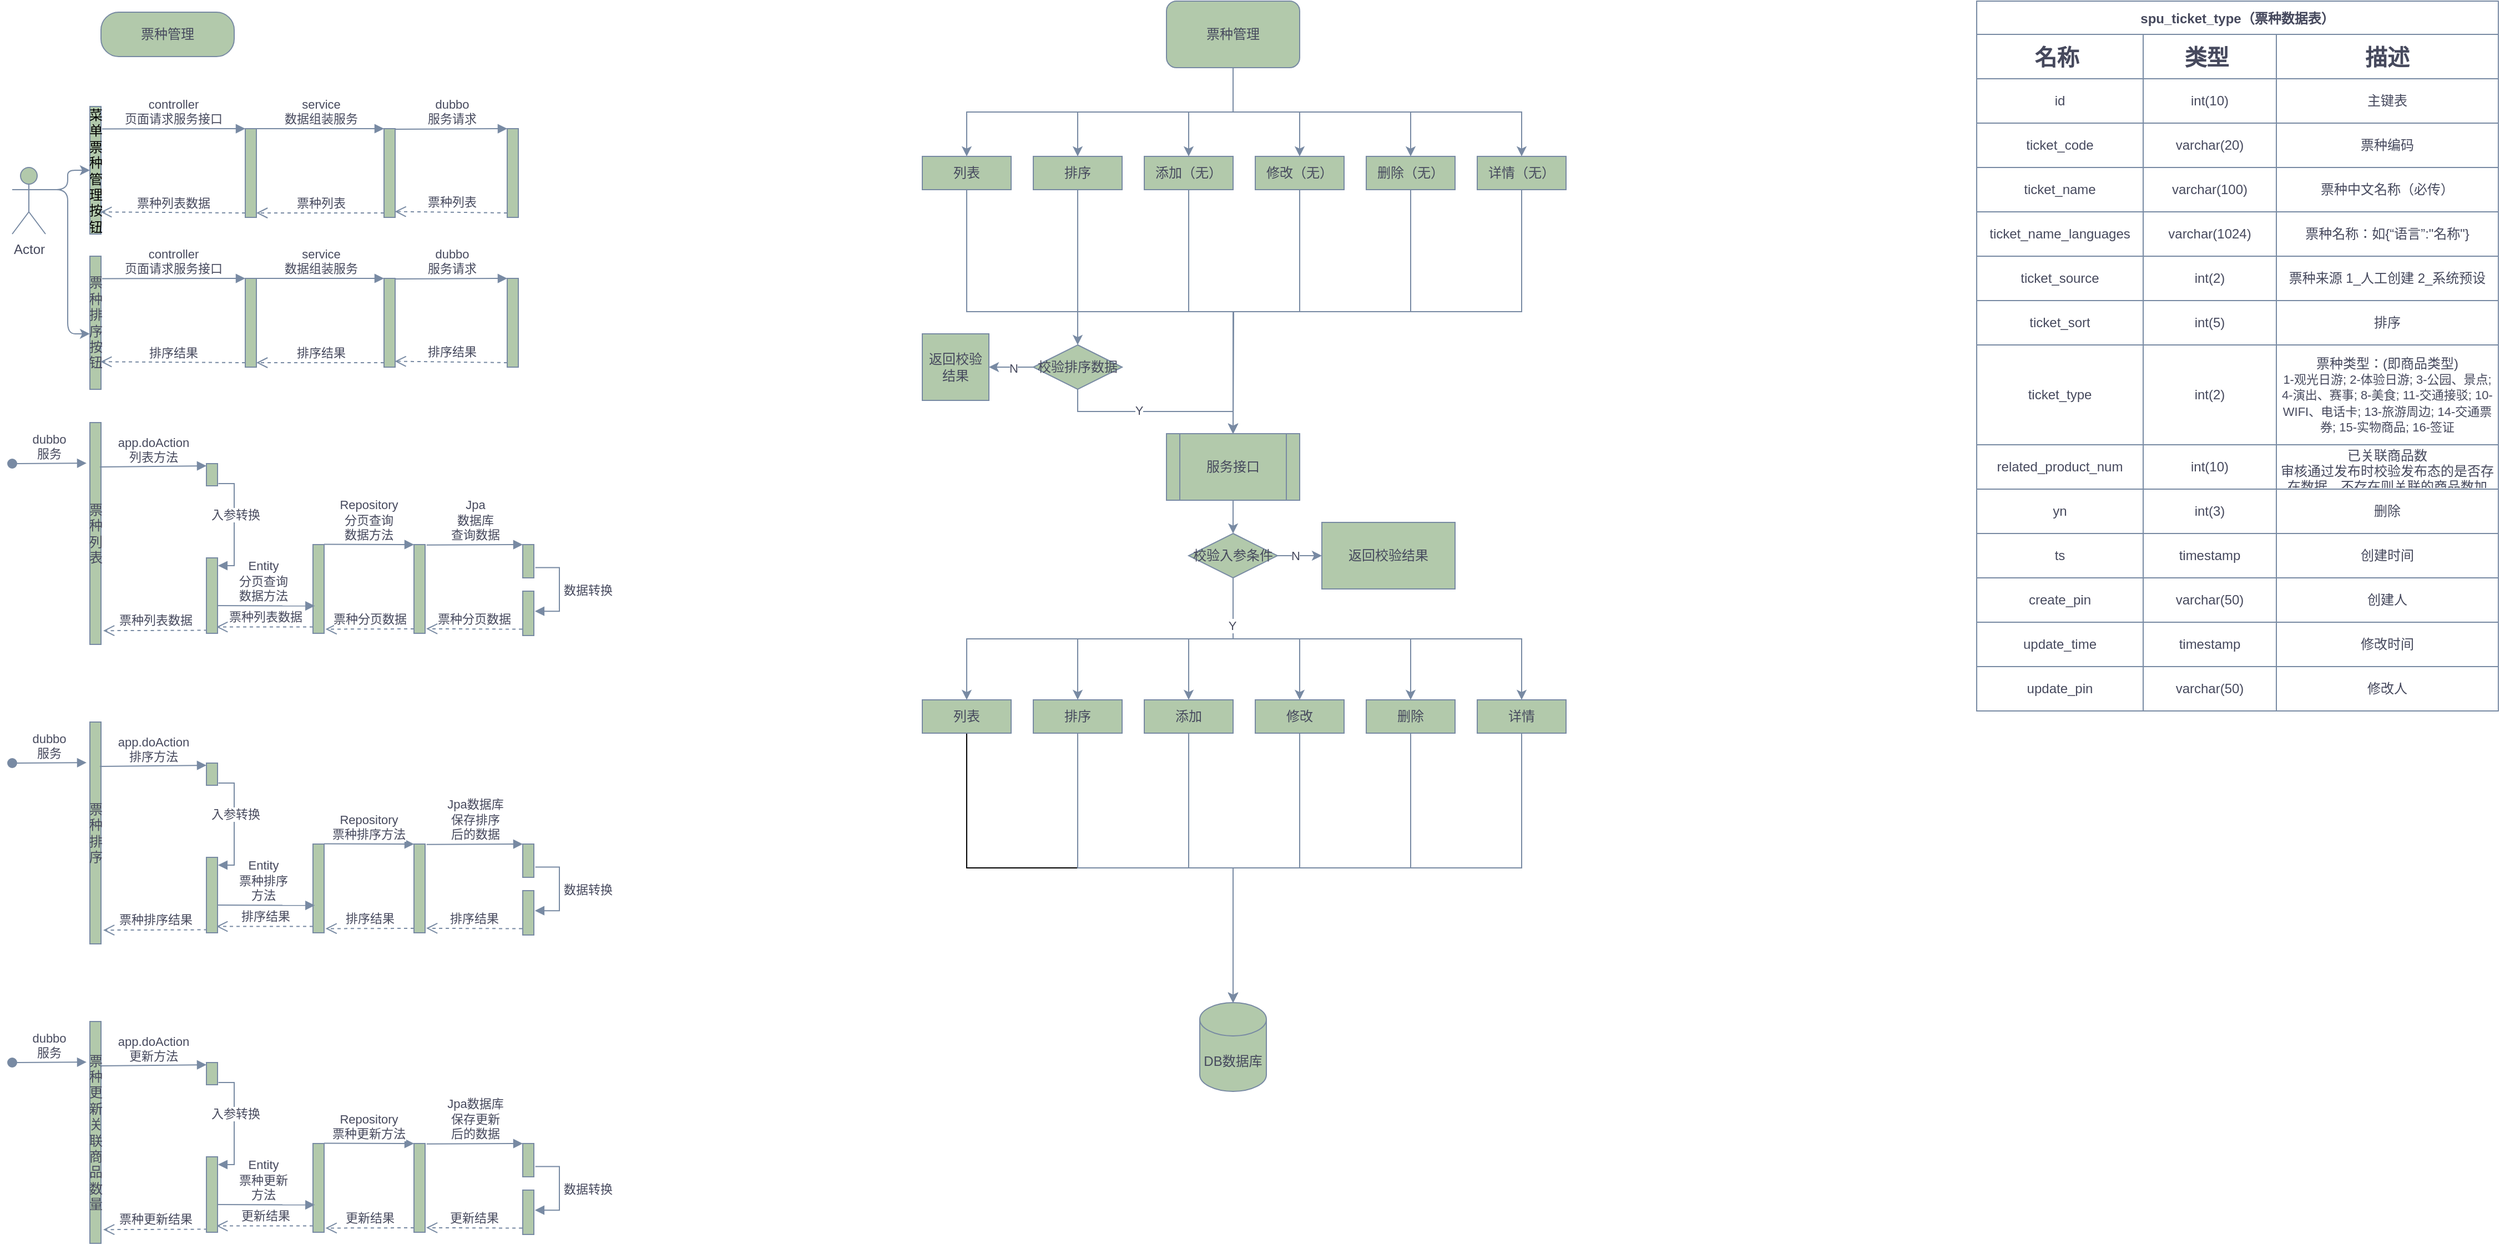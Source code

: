 <mxfile version="20.0.4" type="github" pages="3">
  <diagram id="JeX9rl3rUgD13nwQGrPr" name="票种管理">
    <mxGraphModel dx="2249" dy="754" grid="1" gridSize="10" guides="1" tooltips="1" connect="1" arrows="1" fold="1" page="1" pageScale="1" pageWidth="827" pageHeight="1169" math="0" shadow="0">
      <root>
        <object label="" id="0">
          <mxCell />
        </object>
        <mxCell id="1" parent="0" />
        <mxCell id="nKsr4vJ9wWT-BAdVvBZN-21" style="edgeStyle=orthogonalEdgeStyle;rounded=0;orthogonalLoop=1;jettySize=auto;html=1;exitX=0.5;exitY=1;exitDx=0;exitDy=0;strokeColor=#788AA3;fontColor=#46495D;" parent="1" source="nKsr4vJ9wWT-BAdVvBZN-1" target="nKsr4vJ9wWT-BAdVvBZN-10" edge="1">
          <mxGeometry relative="1" as="geometry" />
        </mxCell>
        <mxCell id="nKsr4vJ9wWT-BAdVvBZN-26" style="edgeStyle=orthogonalEdgeStyle;rounded=0;orthogonalLoop=1;jettySize=auto;html=1;exitX=0.5;exitY=1;exitDx=0;exitDy=0;entryX=0.5;entryY=0;entryDx=0;entryDy=0;strokeColor=#788AA3;fontColor=#46495D;" parent="1" source="nKsr4vJ9wWT-BAdVvBZN-1" target="nKsr4vJ9wWT-BAdVvBZN-11" edge="1">
          <mxGeometry relative="1" as="geometry" />
        </mxCell>
        <mxCell id="nKsr4vJ9wWT-BAdVvBZN-27" style="edgeStyle=orthogonalEdgeStyle;rounded=0;orthogonalLoop=1;jettySize=auto;html=1;exitX=0.5;exitY=1;exitDx=0;exitDy=0;entryX=0.5;entryY=0;entryDx=0;entryDy=0;strokeColor=#788AA3;fontColor=#46495D;" parent="1" source="nKsr4vJ9wWT-BAdVvBZN-1" target="nKsr4vJ9wWT-BAdVvBZN-12" edge="1">
          <mxGeometry relative="1" as="geometry" />
        </mxCell>
        <mxCell id="nKsr4vJ9wWT-BAdVvBZN-28" style="edgeStyle=orthogonalEdgeStyle;rounded=0;orthogonalLoop=1;jettySize=auto;html=1;exitX=0.5;exitY=1;exitDx=0;exitDy=0;entryX=0.5;entryY=0;entryDx=0;entryDy=0;strokeColor=#788AA3;fontColor=#46495D;" parent="1" source="nKsr4vJ9wWT-BAdVvBZN-1" target="nKsr4vJ9wWT-BAdVvBZN-13" edge="1">
          <mxGeometry relative="1" as="geometry" />
        </mxCell>
        <mxCell id="nKsr4vJ9wWT-BAdVvBZN-29" style="edgeStyle=orthogonalEdgeStyle;rounded=0;orthogonalLoop=1;jettySize=auto;html=1;exitX=0.5;exitY=1;exitDx=0;exitDy=0;strokeColor=#788AA3;fontColor=#46495D;" parent="1" source="nKsr4vJ9wWT-BAdVvBZN-1" target="nKsr4vJ9wWT-BAdVvBZN-14" edge="1">
          <mxGeometry relative="1" as="geometry" />
        </mxCell>
        <mxCell id="nKsr4vJ9wWT-BAdVvBZN-30" style="edgeStyle=orthogonalEdgeStyle;rounded=0;orthogonalLoop=1;jettySize=auto;html=1;exitX=0.5;exitY=1;exitDx=0;exitDy=0;entryX=0.5;entryY=0;entryDx=0;entryDy=0;strokeColor=#788AA3;fontColor=#46495D;" parent="1" source="nKsr4vJ9wWT-BAdVvBZN-1" target="nKsr4vJ9wWT-BAdVvBZN-9" edge="1">
          <mxGeometry relative="1" as="geometry" />
        </mxCell>
        <mxCell id="nKsr4vJ9wWT-BAdVvBZN-1" value="&lt;font style=&quot;vertical-align: inherit;&quot;&gt;&lt;font style=&quot;vertical-align: inherit;&quot;&gt;票种管理&lt;/font&gt;&lt;/font&gt;" style="rounded=1;whiteSpace=wrap;html=1;fillColor=#B2C9AB;strokeColor=#788AA3;fontColor=#46495D;" parent="1" vertex="1">
          <mxGeometry x="240" y="20" width="120" height="60" as="geometry" />
        </mxCell>
        <mxCell id="nKsr4vJ9wWT-BAdVvBZN-31" style="edgeStyle=orthogonalEdgeStyle;rounded=0;orthogonalLoop=1;jettySize=auto;html=1;exitX=0.5;exitY=1;exitDx=0;exitDy=0;entryX=0.5;entryY=0;entryDx=0;entryDy=0;strokeColor=#788AA3;fontColor=#46495D;" parent="1" source="nKsr4vJ9wWT-BAdVvBZN-9" target="nKsr4vJ9wWT-BAdVvBZN-17" edge="1">
          <mxGeometry relative="1" as="geometry" />
        </mxCell>
        <mxCell id="nKsr4vJ9wWT-BAdVvBZN-9" value="&lt;font style=&quot;vertical-align: inherit;&quot;&gt;&lt;font style=&quot;vertical-align: inherit;&quot;&gt;列表&lt;/font&gt;&lt;/font&gt;" style="rounded=0;whiteSpace=wrap;html=1;fillColor=#B2C9AB;strokeColor=#788AA3;fontColor=#46495D;" parent="1" vertex="1">
          <mxGeometry x="20" y="160" width="80" height="30" as="geometry" />
        </mxCell>
        <mxCell id="nKsr4vJ9wWT-BAdVvBZN-38" value="" style="edgeStyle=orthogonalEdgeStyle;rounded=0;orthogonalLoop=1;jettySize=auto;html=1;strokeColor=#788AA3;fontColor=#46495D;" parent="1" source="nKsr4vJ9wWT-BAdVvBZN-10" target="nKsr4vJ9wWT-BAdVvBZN-37" edge="1">
          <mxGeometry relative="1" as="geometry" />
        </mxCell>
        <mxCell id="nKsr4vJ9wWT-BAdVvBZN-10" value="&lt;font style=&quot;vertical-align: inherit;&quot;&gt;&lt;font style=&quot;vertical-align: inherit;&quot;&gt;排序&lt;/font&gt;&lt;/font&gt;" style="rounded=0;whiteSpace=wrap;html=1;fillColor=#B2C9AB;strokeColor=#788AA3;fontColor=#46495D;" parent="1" vertex="1">
          <mxGeometry x="120" y="160" width="80" height="30" as="geometry" />
        </mxCell>
        <mxCell id="nKsr4vJ9wWT-BAdVvBZN-33" style="edgeStyle=orthogonalEdgeStyle;rounded=0;orthogonalLoop=1;jettySize=auto;html=1;exitX=0.5;exitY=1;exitDx=0;exitDy=0;entryX=0.5;entryY=0;entryDx=0;entryDy=0;strokeColor=#788AA3;fontColor=#46495D;" parent="1" source="nKsr4vJ9wWT-BAdVvBZN-11" target="nKsr4vJ9wWT-BAdVvBZN-17" edge="1">
          <mxGeometry relative="1" as="geometry" />
        </mxCell>
        <mxCell id="nKsr4vJ9wWT-BAdVvBZN-11" value="&lt;font style=&quot;vertical-align: inherit;&quot;&gt;&lt;font style=&quot;vertical-align: inherit;&quot;&gt;添加（无）&lt;/font&gt;&lt;/font&gt;" style="rounded=0;whiteSpace=wrap;html=1;fillColor=#B2C9AB;strokeColor=#788AA3;fontColor=#46495D;" parent="1" vertex="1">
          <mxGeometry x="220" y="160" width="80" height="30" as="geometry" />
        </mxCell>
        <mxCell id="nKsr4vJ9wWT-BAdVvBZN-34" style="edgeStyle=orthogonalEdgeStyle;rounded=0;orthogonalLoop=1;jettySize=auto;html=1;exitX=0.5;exitY=1;exitDx=0;exitDy=0;entryX=0.5;entryY=0;entryDx=0;entryDy=0;strokeColor=#788AA3;fontColor=#46495D;" parent="1" source="nKsr4vJ9wWT-BAdVvBZN-12" target="nKsr4vJ9wWT-BAdVvBZN-17" edge="1">
          <mxGeometry relative="1" as="geometry" />
        </mxCell>
        <mxCell id="nKsr4vJ9wWT-BAdVvBZN-12" value="&lt;font style=&quot;vertical-align: inherit;&quot;&gt;&lt;font style=&quot;vertical-align: inherit;&quot;&gt;修改（无）&lt;/font&gt;&lt;/font&gt;" style="rounded=0;whiteSpace=wrap;html=1;fillColor=#B2C9AB;strokeColor=#788AA3;fontColor=#46495D;" parent="1" vertex="1">
          <mxGeometry x="320" y="160" width="80" height="30" as="geometry" />
        </mxCell>
        <mxCell id="nKsr4vJ9wWT-BAdVvBZN-42" style="edgeStyle=orthogonalEdgeStyle;rounded=0;orthogonalLoop=1;jettySize=auto;html=1;exitX=0.5;exitY=1;exitDx=0;exitDy=0;entryX=0.5;entryY=0;entryDx=0;entryDy=0;strokeColor=#788AA3;fontColor=#46495D;" parent="1" source="nKsr4vJ9wWT-BAdVvBZN-13" target="nKsr4vJ9wWT-BAdVvBZN-17" edge="1">
          <mxGeometry relative="1" as="geometry" />
        </mxCell>
        <mxCell id="nKsr4vJ9wWT-BAdVvBZN-13" value="&lt;font style=&quot;vertical-align: inherit;&quot;&gt;&lt;font style=&quot;vertical-align: inherit;&quot;&gt;删除（无）&lt;/font&gt;&lt;/font&gt;" style="rounded=0;whiteSpace=wrap;html=1;fillColor=#B2C9AB;strokeColor=#788AA3;fontColor=#46495D;" parent="1" vertex="1">
          <mxGeometry x="420" y="160" width="80" height="30" as="geometry" />
        </mxCell>
        <mxCell id="nKsr4vJ9wWT-BAdVvBZN-43" style="edgeStyle=orthogonalEdgeStyle;rounded=0;orthogonalLoop=1;jettySize=auto;html=1;exitX=0.5;exitY=1;exitDx=0;exitDy=0;strokeColor=#788AA3;fontColor=#46495D;" parent="1" source="nKsr4vJ9wWT-BAdVvBZN-14" edge="1">
          <mxGeometry relative="1" as="geometry">
            <mxPoint x="300" y="410" as="targetPoint" />
          </mxGeometry>
        </mxCell>
        <mxCell id="nKsr4vJ9wWT-BAdVvBZN-14" value="&lt;font style=&quot;vertical-align: inherit;&quot;&gt;&lt;font style=&quot;vertical-align: inherit;&quot;&gt;详情（无）&lt;/font&gt;&lt;/font&gt;" style="rounded=0;whiteSpace=wrap;html=1;fillColor=#B2C9AB;strokeColor=#788AA3;fontColor=#46495D;" parent="1" vertex="1">
          <mxGeometry x="520" y="160" width="80" height="30" as="geometry" />
        </mxCell>
        <mxCell id="nKsr4vJ9wWT-BAdVvBZN-53" value="" style="edgeStyle=orthogonalEdgeStyle;rounded=0;orthogonalLoop=1;jettySize=auto;html=1;strokeColor=#788AA3;fontColor=#46495D;" parent="1" source="nKsr4vJ9wWT-BAdVvBZN-17" target="nKsr4vJ9wWT-BAdVvBZN-52" edge="1">
          <mxGeometry relative="1" as="geometry" />
        </mxCell>
        <mxCell id="nKsr4vJ9wWT-BAdVvBZN-17" value="&lt;font style=&quot;vertical-align: inherit;&quot;&gt;&lt;font style=&quot;vertical-align: inherit;&quot;&gt;服务接口&lt;/font&gt;&lt;/font&gt;" style="shape=process;whiteSpace=wrap;html=1;backgroundOutline=1;fillColor=#B2C9AB;strokeColor=#788AA3;fontColor=#46495D;" parent="1" vertex="1">
          <mxGeometry x="240" y="410" width="120" height="60" as="geometry" />
        </mxCell>
        <mxCell id="nKsr4vJ9wWT-BAdVvBZN-39" style="edgeStyle=orthogonalEdgeStyle;rounded=0;orthogonalLoop=1;jettySize=auto;html=1;exitX=0.5;exitY=1;exitDx=0;exitDy=0;entryX=0.5;entryY=0;entryDx=0;entryDy=0;strokeColor=#788AA3;fontColor=#46495D;" parent="1" source="nKsr4vJ9wWT-BAdVvBZN-37" target="nKsr4vJ9wWT-BAdVvBZN-17" edge="1">
          <mxGeometry relative="1" as="geometry" />
        </mxCell>
        <mxCell id="nKsr4vJ9wWT-BAdVvBZN-40" value="&lt;font style=&quot;vertical-align: inherit;&quot;&gt;&lt;font style=&quot;vertical-align: inherit;&quot;&gt;Y&lt;/font&gt;&lt;/font&gt;" style="edgeLabel;html=1;align=center;verticalAlign=middle;resizable=0;points=[];fontColor=#46495D;" parent="nKsr4vJ9wWT-BAdVvBZN-39" vertex="1" connectable="0">
          <mxGeometry x="-0.175" y="1" relative="1" as="geometry">
            <mxPoint as="offset" />
          </mxGeometry>
        </mxCell>
        <mxCell id="nKsr4vJ9wWT-BAdVvBZN-64" value="" style="edgeStyle=orthogonalEdgeStyle;rounded=0;orthogonalLoop=1;jettySize=auto;html=1;strokeColor=#788AA3;fontColor=#46495D;" parent="1" source="nKsr4vJ9wWT-BAdVvBZN-37" target="nKsr4vJ9wWT-BAdVvBZN-63" edge="1">
          <mxGeometry relative="1" as="geometry" />
        </mxCell>
        <mxCell id="nKsr4vJ9wWT-BAdVvBZN-71" value="N" style="edgeLabel;html=1;align=center;verticalAlign=middle;resizable=0;points=[];fontColor=#46495D;" parent="nKsr4vJ9wWT-BAdVvBZN-64" vertex="1" connectable="0">
          <mxGeometry x="-0.083" y="1" relative="1" as="geometry">
            <mxPoint as="offset" />
          </mxGeometry>
        </mxCell>
        <mxCell id="nKsr4vJ9wWT-BAdVvBZN-37" value="&lt;font style=&quot;vertical-align: inherit;&quot;&gt;&lt;font style=&quot;vertical-align: inherit;&quot;&gt;校验排序数据&lt;/font&gt;&lt;/font&gt;" style="rhombus;whiteSpace=wrap;html=1;rounded=0;fillColor=#B2C9AB;strokeColor=#788AA3;fontColor=#46495D;" parent="1" vertex="1">
          <mxGeometry x="120" y="330" width="80" height="40" as="geometry" />
        </mxCell>
        <mxCell id="x8AsQiePvnvLUTgMNWWK-1" style="edgeStyle=orthogonalEdgeStyle;rounded=0;orthogonalLoop=1;jettySize=auto;html=1;exitX=0.5;exitY=1;exitDx=0;exitDy=0;entryX=0.5;entryY=0;entryDx=0;entryDy=0;entryPerimeter=0;" parent="1" source="nKsr4vJ9wWT-BAdVvBZN-44" target="nKsr4vJ9wWT-BAdVvBZN-76" edge="1">
          <mxGeometry relative="1" as="geometry" />
        </mxCell>
        <mxCell id="nKsr4vJ9wWT-BAdVvBZN-44" value="&lt;font style=&quot;vertical-align: inherit;&quot;&gt;&lt;font style=&quot;vertical-align: inherit;&quot;&gt;列表&lt;/font&gt;&lt;/font&gt;" style="rounded=0;whiteSpace=wrap;html=1;fillColor=#B2C9AB;strokeColor=#788AA3;fontColor=#46495D;" parent="1" vertex="1">
          <mxGeometry x="20" y="650" width="80" height="30" as="geometry" />
        </mxCell>
        <mxCell id="uBiYwDBrasWGu2CiVqUC-1" style="edgeStyle=orthogonalEdgeStyle;rounded=0;orthogonalLoop=1;jettySize=auto;html=1;exitX=0.5;exitY=1;exitDx=0;exitDy=0;strokeColor=#788AA3;fontColor=#46495D;" parent="1" source="nKsr4vJ9wWT-BAdVvBZN-45" target="nKsr4vJ9wWT-BAdVvBZN-76" edge="1">
          <mxGeometry relative="1" as="geometry" />
        </mxCell>
        <mxCell id="nKsr4vJ9wWT-BAdVvBZN-45" value="&lt;font style=&quot;vertical-align: inherit;&quot;&gt;&lt;font style=&quot;vertical-align: inherit;&quot;&gt;&lt;font style=&quot;vertical-align: inherit;&quot;&gt;&lt;font style=&quot;vertical-align: inherit;&quot;&gt;排序&lt;/font&gt;&lt;/font&gt;&lt;/font&gt;&lt;/font&gt;" style="rounded=0;whiteSpace=wrap;html=1;fillColor=#B2C9AB;strokeColor=#788AA3;fontColor=#46495D;" parent="1" vertex="1">
          <mxGeometry x="120" y="650" width="80" height="30" as="geometry" />
        </mxCell>
        <mxCell id="uBiYwDBrasWGu2CiVqUC-2" style="edgeStyle=orthogonalEdgeStyle;rounded=0;orthogonalLoop=1;jettySize=auto;html=1;exitX=0.5;exitY=1;exitDx=0;exitDy=0;strokeColor=#788AA3;fontColor=#46495D;" parent="1" source="nKsr4vJ9wWT-BAdVvBZN-46" target="nKsr4vJ9wWT-BAdVvBZN-76" edge="1">
          <mxGeometry relative="1" as="geometry" />
        </mxCell>
        <mxCell id="nKsr4vJ9wWT-BAdVvBZN-46" value="&lt;font style=&quot;vertical-align: inherit;&quot;&gt;&lt;font style=&quot;vertical-align: inherit;&quot;&gt;&lt;font style=&quot;vertical-align: inherit;&quot;&gt;&lt;font style=&quot;vertical-align: inherit;&quot;&gt;添加&lt;/font&gt;&lt;/font&gt;&lt;/font&gt;&lt;/font&gt;" style="rounded=0;whiteSpace=wrap;html=1;fillColor=#B2C9AB;strokeColor=#788AA3;fontColor=#46495D;" parent="1" vertex="1">
          <mxGeometry x="220" y="650" width="80" height="30" as="geometry" />
        </mxCell>
        <mxCell id="uBiYwDBrasWGu2CiVqUC-3" style="edgeStyle=orthogonalEdgeStyle;rounded=0;orthogonalLoop=1;jettySize=auto;html=1;exitX=0.5;exitY=1;exitDx=0;exitDy=0;strokeColor=#788AA3;fontColor=#46495D;" parent="1" source="nKsr4vJ9wWT-BAdVvBZN-47" target="nKsr4vJ9wWT-BAdVvBZN-76" edge="1">
          <mxGeometry relative="1" as="geometry" />
        </mxCell>
        <mxCell id="nKsr4vJ9wWT-BAdVvBZN-47" value="&lt;font style=&quot;vertical-align: inherit;&quot;&gt;&lt;font style=&quot;vertical-align: inherit;&quot;&gt;&lt;font style=&quot;vertical-align: inherit;&quot;&gt;&lt;font style=&quot;vertical-align: inherit;&quot;&gt;修改&lt;/font&gt;&lt;/font&gt;&lt;/font&gt;&lt;/font&gt;" style="rounded=0;whiteSpace=wrap;html=1;fillColor=#B2C9AB;strokeColor=#788AA3;fontColor=#46495D;" parent="1" vertex="1">
          <mxGeometry x="320" y="650" width="80" height="30" as="geometry" />
        </mxCell>
        <mxCell id="nKsr4vJ9wWT-BAdVvBZN-81" style="edgeStyle=orthogonalEdgeStyle;rounded=0;orthogonalLoop=1;jettySize=auto;html=1;exitX=0.5;exitY=1;exitDx=0;exitDy=0;strokeColor=#788AA3;fontColor=#46495D;" parent="1" source="nKsr4vJ9wWT-BAdVvBZN-48" target="nKsr4vJ9wWT-BAdVvBZN-76" edge="1">
          <mxGeometry relative="1" as="geometry" />
        </mxCell>
        <mxCell id="nKsr4vJ9wWT-BAdVvBZN-48" value="&lt;font style=&quot;vertical-align: inherit;&quot;&gt;&lt;font style=&quot;vertical-align: inherit;&quot;&gt;&lt;font style=&quot;vertical-align: inherit;&quot;&gt;&lt;font style=&quot;vertical-align: inherit;&quot;&gt;删除&lt;/font&gt;&lt;/font&gt;&lt;/font&gt;&lt;/font&gt;" style="rounded=0;whiteSpace=wrap;html=1;fillColor=#B2C9AB;strokeColor=#788AA3;fontColor=#46495D;" parent="1" vertex="1">
          <mxGeometry x="420" y="650" width="80" height="30" as="geometry" />
        </mxCell>
        <mxCell id="nKsr4vJ9wWT-BAdVvBZN-82" style="edgeStyle=orthogonalEdgeStyle;rounded=0;orthogonalLoop=1;jettySize=auto;html=1;exitX=0.5;exitY=1;exitDx=0;exitDy=0;entryX=0.5;entryY=0;entryDx=0;entryDy=0;entryPerimeter=0;strokeColor=#788AA3;fontColor=#46495D;" parent="1" source="nKsr4vJ9wWT-BAdVvBZN-49" target="nKsr4vJ9wWT-BAdVvBZN-76" edge="1">
          <mxGeometry relative="1" as="geometry" />
        </mxCell>
        <mxCell id="nKsr4vJ9wWT-BAdVvBZN-49" value="&lt;font style=&quot;vertical-align: inherit;&quot;&gt;&lt;font style=&quot;vertical-align: inherit;&quot;&gt;&lt;font style=&quot;vertical-align: inherit;&quot;&gt;&lt;font style=&quot;vertical-align: inherit;&quot;&gt;详情&lt;/font&gt;&lt;/font&gt;&lt;/font&gt;&lt;/font&gt;" style="rounded=0;whiteSpace=wrap;html=1;fillColor=#B2C9AB;strokeColor=#788AA3;fontColor=#46495D;" parent="1" vertex="1">
          <mxGeometry x="520" y="650" width="80" height="30" as="geometry" />
        </mxCell>
        <mxCell id="nKsr4vJ9wWT-BAdVvBZN-54" style="edgeStyle=orthogonalEdgeStyle;rounded=0;orthogonalLoop=1;jettySize=auto;html=1;exitX=0.5;exitY=1;exitDx=0;exitDy=0;strokeColor=#788AA3;fontColor=#46495D;" parent="1" source="nKsr4vJ9wWT-BAdVvBZN-52" target="nKsr4vJ9wWT-BAdVvBZN-44" edge="1">
          <mxGeometry relative="1" as="geometry" />
        </mxCell>
        <mxCell id="nKsr4vJ9wWT-BAdVvBZN-55" style="edgeStyle=orthogonalEdgeStyle;rounded=0;orthogonalLoop=1;jettySize=auto;html=1;exitX=0.5;exitY=1;exitDx=0;exitDy=0;entryX=0.5;entryY=0;entryDx=0;entryDy=0;strokeColor=#788AA3;fontColor=#46495D;" parent="1" source="nKsr4vJ9wWT-BAdVvBZN-52" target="nKsr4vJ9wWT-BAdVvBZN-45" edge="1">
          <mxGeometry relative="1" as="geometry" />
        </mxCell>
        <mxCell id="nKsr4vJ9wWT-BAdVvBZN-56" style="edgeStyle=orthogonalEdgeStyle;rounded=0;orthogonalLoop=1;jettySize=auto;html=1;exitX=0.5;exitY=1;exitDx=0;exitDy=0;strokeColor=#788AA3;fontColor=#46495D;" parent="1" source="nKsr4vJ9wWT-BAdVvBZN-52" target="nKsr4vJ9wWT-BAdVvBZN-46" edge="1">
          <mxGeometry relative="1" as="geometry" />
        </mxCell>
        <mxCell id="nKsr4vJ9wWT-BAdVvBZN-57" style="edgeStyle=orthogonalEdgeStyle;rounded=0;orthogonalLoop=1;jettySize=auto;html=1;exitX=0.5;exitY=1;exitDx=0;exitDy=0;strokeColor=#788AA3;fontColor=#46495D;" parent="1" source="nKsr4vJ9wWT-BAdVvBZN-52" target="nKsr4vJ9wWT-BAdVvBZN-47" edge="1">
          <mxGeometry relative="1" as="geometry" />
        </mxCell>
        <mxCell id="nKsr4vJ9wWT-BAdVvBZN-58" style="edgeStyle=orthogonalEdgeStyle;rounded=0;orthogonalLoop=1;jettySize=auto;html=1;exitX=0.5;exitY=1;exitDx=0;exitDy=0;strokeColor=#788AA3;fontColor=#46495D;" parent="1" source="nKsr4vJ9wWT-BAdVvBZN-52" target="nKsr4vJ9wWT-BAdVvBZN-48" edge="1">
          <mxGeometry relative="1" as="geometry" />
        </mxCell>
        <mxCell id="nKsr4vJ9wWT-BAdVvBZN-59" style="edgeStyle=orthogonalEdgeStyle;rounded=0;orthogonalLoop=1;jettySize=auto;html=1;exitX=0.5;exitY=1;exitDx=0;exitDy=0;strokeColor=#788AA3;fontColor=#46495D;" parent="1" source="nKsr4vJ9wWT-BAdVvBZN-52" target="nKsr4vJ9wWT-BAdVvBZN-49" edge="1">
          <mxGeometry relative="1" as="geometry" />
        </mxCell>
        <mxCell id="nKsr4vJ9wWT-BAdVvBZN-60" value="&lt;font style=&quot;vertical-align: inherit;&quot;&gt;&lt;font style=&quot;vertical-align: inherit;&quot;&gt;Y&lt;br&gt;&lt;/font&gt;&lt;/font&gt;" style="edgeLabel;html=1;align=center;verticalAlign=middle;resizable=0;points=[];fontColor=#46495D;" parent="nKsr4vJ9wWT-BAdVvBZN-59" vertex="1" connectable="0">
          <mxGeometry x="-0.768" y="-1" relative="1" as="geometry">
            <mxPoint as="offset" />
          </mxGeometry>
        </mxCell>
        <mxCell id="nKsr4vJ9wWT-BAdVvBZN-69" style="edgeStyle=orthogonalEdgeStyle;rounded=0;orthogonalLoop=1;jettySize=auto;html=1;exitX=1;exitY=0.5;exitDx=0;exitDy=0;strokeColor=#788AA3;fontColor=#46495D;" parent="1" source="nKsr4vJ9wWT-BAdVvBZN-52" target="nKsr4vJ9wWT-BAdVvBZN-67" edge="1">
          <mxGeometry relative="1" as="geometry">
            <Array as="points">
              <mxPoint x="370" y="520" />
              <mxPoint x="370" y="520" />
            </Array>
          </mxGeometry>
        </mxCell>
        <mxCell id="nKsr4vJ9wWT-BAdVvBZN-70" value="N" style="edgeLabel;html=1;align=center;verticalAlign=middle;resizable=0;points=[];fontColor=#46495D;" parent="nKsr4vJ9wWT-BAdVvBZN-69" vertex="1" connectable="0">
          <mxGeometry x="-0.192" relative="1" as="geometry">
            <mxPoint as="offset" />
          </mxGeometry>
        </mxCell>
        <mxCell id="nKsr4vJ9wWT-BAdVvBZN-52" value="&lt;font style=&quot;vertical-align: inherit;&quot;&gt;&lt;font style=&quot;vertical-align: inherit;&quot;&gt;校验入参条件&lt;/font&gt;&lt;/font&gt;" style="rhombus;whiteSpace=wrap;html=1;fillColor=#B2C9AB;strokeColor=#788AA3;fontColor=#46495D;" parent="1" vertex="1">
          <mxGeometry x="260" y="500" width="80" height="40" as="geometry" />
        </mxCell>
        <mxCell id="nKsr4vJ9wWT-BAdVvBZN-63" value="&lt;font style=&quot;vertical-align: inherit;&quot;&gt;&lt;font style=&quot;vertical-align: inherit;&quot;&gt;返回校验结果&lt;/font&gt;&lt;/font&gt;" style="rounded=0;whiteSpace=wrap;html=1;fillColor=#B2C9AB;strokeColor=#788AA3;fontColor=#46495D;" parent="1" vertex="1">
          <mxGeometry x="20" y="320" width="60" height="60" as="geometry" />
        </mxCell>
        <mxCell id="nKsr4vJ9wWT-BAdVvBZN-67" value="&lt;font style=&quot;vertical-align: inherit;&quot;&gt;&lt;font style=&quot;vertical-align: inherit;&quot;&gt;返回校验结果&lt;/font&gt;&lt;/font&gt;" style="whiteSpace=wrap;html=1;fillColor=#B2C9AB;strokeColor=#788AA3;fontColor=#46495D;" parent="1" vertex="1">
          <mxGeometry x="380" y="490" width="120" height="60" as="geometry" />
        </mxCell>
        <mxCell id="nKsr4vJ9wWT-BAdVvBZN-76" value="DB数据库" style="shape=cylinder3;whiteSpace=wrap;html=1;boundedLbl=1;backgroundOutline=1;size=15;fillColor=#B2C9AB;strokeColor=#788AA3;fontColor=#46495D;" parent="1" vertex="1">
          <mxGeometry x="270" y="923" width="60" height="80" as="geometry" />
        </mxCell>
        <mxCell id="CkbHBRKq70D783ghkJrN-1" value="spu_ticket_type（票种数据表）" style="shape=table;startSize=30;container=1;collapsible=0;childLayout=tableLayout;fontStyle=1;align=center;swimlaneLine=1;strokeWidth=1;fillColor=none;fontColor=#46495D;strokeColor=#788AA3;" parent="1" vertex="1">
          <mxGeometry x="970" y="20" width="470" height="640" as="geometry" />
        </mxCell>
        <mxCell id="CkbHBRKq70D783ghkJrN-2" value="" style="shape=tableRow;horizontal=0;startSize=0;swimlaneHead=0;swimlaneBody=0;top=0;left=0;bottom=0;right=0;collapsible=0;dropTarget=0;fillColor=none;points=[[0,0.5],[1,0.5]];portConstraint=eastwest;strokeColor=#788AA3;fontColor=#46495D;" parent="CkbHBRKq70D783ghkJrN-1" vertex="1">
          <mxGeometry y="30" width="470" height="40" as="geometry" />
        </mxCell>
        <mxCell id="CkbHBRKq70D783ghkJrN-3" value="名称&lt;span style=&quot;white-space: pre; font-size: 20px;&quot;&gt; &lt;/span&gt;" style="shape=partialRectangle;html=1;whiteSpace=wrap;connectable=0;top=0;left=0;bottom=0;right=0;overflow=hidden;strokeWidth=1;perimeterSpacing=0;fontStyle=1;fontSize=20;fillColor=none;fontColor=#46495D;strokeColor=#788AA3;" parent="CkbHBRKq70D783ghkJrN-2" vertex="1">
          <mxGeometry width="150" height="40" as="geometry">
            <mxRectangle width="150" height="40" as="alternateBounds" />
          </mxGeometry>
        </mxCell>
        <mxCell id="CkbHBRKq70D783ghkJrN-4" value="类型&lt;span style=&quot;white-space: pre; font-size: 20px;&quot;&gt; &lt;/span&gt;" style="shape=partialRectangle;html=1;whiteSpace=wrap;connectable=0;top=0;left=0;bottom=0;right=0;overflow=hidden;strokeWidth=1;fontStyle=1;fontSize=20;fillColor=none;fontColor=#46495D;strokeColor=#788AA3;" parent="CkbHBRKq70D783ghkJrN-2" vertex="1">
          <mxGeometry x="150" width="120" height="40" as="geometry">
            <mxRectangle width="120" height="40" as="alternateBounds" />
          </mxGeometry>
        </mxCell>
        <mxCell id="CkbHBRKq70D783ghkJrN-5" value="描述" style="shape=partialRectangle;html=1;whiteSpace=wrap;connectable=0;top=0;left=0;bottom=0;right=0;overflow=hidden;strokeWidth=1;fontStyle=1;fontSize=20;fillColor=none;fontColor=#46495D;strokeColor=#788AA3;" parent="CkbHBRKq70D783ghkJrN-2" vertex="1">
          <mxGeometry x="270" width="200" height="40" as="geometry">
            <mxRectangle width="200" height="40" as="alternateBounds" />
          </mxGeometry>
        </mxCell>
        <mxCell id="CkbHBRKq70D783ghkJrN-6" value="" style="shape=tableRow;horizontal=0;startSize=0;swimlaneHead=0;swimlaneBody=0;top=0;left=0;bottom=0;right=0;collapsible=0;dropTarget=0;fillColor=none;points=[[0,0.5],[1,0.5]];portConstraint=eastwest;strokeColor=#788AA3;fontColor=#46495D;" parent="CkbHBRKq70D783ghkJrN-1" vertex="1">
          <mxGeometry y="70" width="470" height="40" as="geometry" />
        </mxCell>
        <mxCell id="CkbHBRKq70D783ghkJrN-7" value="id" style="shape=partialRectangle;html=1;whiteSpace=wrap;connectable=0;top=0;left=0;bottom=0;right=0;overflow=hidden;strokeWidth=1;fillColor=none;fontColor=#46495D;verticalAlign=middle;strokeColor=#788AA3;" parent="CkbHBRKq70D783ghkJrN-6" vertex="1">
          <mxGeometry width="150" height="40" as="geometry">
            <mxRectangle width="150" height="40" as="alternateBounds" />
          </mxGeometry>
        </mxCell>
        <mxCell id="CkbHBRKq70D783ghkJrN-8" value="int(10)" style="shape=partialRectangle;html=1;whiteSpace=wrap;connectable=0;top=0;left=0;bottom=0;right=0;overflow=hidden;strokeWidth=1;fillColor=none;fontColor=#46495D;verticalAlign=middle;strokeColor=#788AA3;" parent="CkbHBRKq70D783ghkJrN-6" vertex="1">
          <mxGeometry x="150" width="120" height="40" as="geometry">
            <mxRectangle width="120" height="40" as="alternateBounds" />
          </mxGeometry>
        </mxCell>
        <mxCell id="CkbHBRKq70D783ghkJrN-9" value="主键表" style="shape=partialRectangle;html=1;whiteSpace=wrap;connectable=0;top=0;left=0;bottom=0;right=0;overflow=hidden;strokeWidth=1;fillColor=none;fontColor=#46495D;verticalAlign=middle;strokeColor=#788AA3;" parent="CkbHBRKq70D783ghkJrN-6" vertex="1">
          <mxGeometry x="270" width="200" height="40" as="geometry">
            <mxRectangle width="200" height="40" as="alternateBounds" />
          </mxGeometry>
        </mxCell>
        <mxCell id="CkbHBRKq70D783ghkJrN-10" value="" style="shape=tableRow;horizontal=0;startSize=0;swimlaneHead=0;swimlaneBody=0;top=0;left=0;bottom=0;right=0;collapsible=0;dropTarget=0;fillColor=none;points=[[0,0.5],[1,0.5]];portConstraint=eastwest;strokeColor=#788AA3;fontColor=#46495D;" parent="CkbHBRKq70D783ghkJrN-1" vertex="1">
          <mxGeometry y="110" width="470" height="40" as="geometry" />
        </mxCell>
        <mxCell id="CkbHBRKq70D783ghkJrN-11" value="ticket_code" style="shape=partialRectangle;html=1;whiteSpace=wrap;connectable=0;top=0;left=0;bottom=0;right=0;overflow=hidden;sketch=0;shadow=0;strokeWidth=1;fillColor=none;fontColor=#46495D;verticalAlign=middle;strokeColor=#788AA3;" parent="CkbHBRKq70D783ghkJrN-10" vertex="1">
          <mxGeometry width="150" height="40" as="geometry">
            <mxRectangle width="150" height="40" as="alternateBounds" />
          </mxGeometry>
        </mxCell>
        <mxCell id="CkbHBRKq70D783ghkJrN-12" value="varchar(20)" style="shape=partialRectangle;html=1;whiteSpace=wrap;connectable=0;top=0;left=0;bottom=0;right=0;overflow=hidden;sketch=0;strokeWidth=1;fillColor=none;fontColor=#46495D;verticalAlign=middle;strokeColor=#788AA3;" parent="CkbHBRKq70D783ghkJrN-10" vertex="1">
          <mxGeometry x="150" width="120" height="40" as="geometry">
            <mxRectangle width="120" height="40" as="alternateBounds" />
          </mxGeometry>
        </mxCell>
        <mxCell id="CkbHBRKq70D783ghkJrN-13" value="票种编码" style="shape=partialRectangle;html=1;whiteSpace=wrap;connectable=0;top=0;left=0;bottom=0;right=0;overflow=hidden;strokeWidth=1;fillColor=none;fontColor=#46495D;verticalAlign=middle;strokeColor=#788AA3;" parent="CkbHBRKq70D783ghkJrN-10" vertex="1">
          <mxGeometry x="270" width="200" height="40" as="geometry">
            <mxRectangle width="200" height="40" as="alternateBounds" />
          </mxGeometry>
        </mxCell>
        <mxCell id="x8AsQiePvnvLUTgMNWWK-2" style="shape=tableRow;horizontal=0;startSize=0;swimlaneHead=0;swimlaneBody=0;top=0;left=0;bottom=0;right=0;collapsible=0;dropTarget=0;fillColor=none;points=[[0,0.5],[1,0.5]];portConstraint=eastwest;strokeColor=#788AA3;fontColor=#46495D;" parent="CkbHBRKq70D783ghkJrN-1" vertex="1">
          <mxGeometry y="150" width="470" height="40" as="geometry" />
        </mxCell>
        <mxCell id="x8AsQiePvnvLUTgMNWWK-3" value="ticket_name" style="shape=partialRectangle;html=1;whiteSpace=wrap;connectable=0;top=0;left=0;bottom=0;right=0;overflow=hidden;sketch=0;shadow=0;strokeWidth=1;fillColor=none;fontColor=#46495D;verticalAlign=middle;strokeColor=#788AA3;" parent="x8AsQiePvnvLUTgMNWWK-2" vertex="1">
          <mxGeometry width="150" height="40" as="geometry">
            <mxRectangle width="150" height="40" as="alternateBounds" />
          </mxGeometry>
        </mxCell>
        <mxCell id="x8AsQiePvnvLUTgMNWWK-4" value="varchar(100)" style="shape=partialRectangle;html=1;whiteSpace=wrap;connectable=0;top=0;left=0;bottom=0;right=0;overflow=hidden;sketch=0;strokeWidth=1;fillColor=none;fontColor=#46495D;verticalAlign=middle;strokeColor=#788AA3;" parent="x8AsQiePvnvLUTgMNWWK-2" vertex="1">
          <mxGeometry x="150" width="120" height="40" as="geometry">
            <mxRectangle width="120" height="40" as="alternateBounds" />
          </mxGeometry>
        </mxCell>
        <mxCell id="x8AsQiePvnvLUTgMNWWK-5" value="票种中文名称（必传）" style="shape=partialRectangle;html=1;whiteSpace=wrap;connectable=0;top=0;left=0;bottom=0;right=0;overflow=hidden;strokeWidth=1;fillColor=none;fontColor=#46495D;verticalAlign=middle;strokeColor=#788AA3;" parent="x8AsQiePvnvLUTgMNWWK-2" vertex="1">
          <mxGeometry x="270" width="200" height="40" as="geometry">
            <mxRectangle width="200" height="40" as="alternateBounds" />
          </mxGeometry>
        </mxCell>
        <mxCell id="CkbHBRKq70D783ghkJrN-38" style="shape=tableRow;horizontal=0;startSize=0;swimlaneHead=0;swimlaneBody=0;top=0;left=0;bottom=0;right=0;collapsible=0;dropTarget=0;fillColor=none;points=[[0,0.5],[1,0.5]];portConstraint=eastwest;strokeColor=#788AA3;fontColor=#46495D;" parent="CkbHBRKq70D783ghkJrN-1" vertex="1">
          <mxGeometry y="190" width="470" height="40" as="geometry" />
        </mxCell>
        <mxCell id="CkbHBRKq70D783ghkJrN-39" value="ticket_name_languages" style="shape=partialRectangle;html=1;whiteSpace=wrap;connectable=0;top=0;left=0;bottom=0;right=0;overflow=hidden;sketch=0;shadow=0;strokeWidth=1;fillColor=none;fontColor=#46495D;verticalAlign=middle;strokeColor=#788AA3;" parent="CkbHBRKq70D783ghkJrN-38" vertex="1">
          <mxGeometry width="150" height="40" as="geometry">
            <mxRectangle width="150" height="40" as="alternateBounds" />
          </mxGeometry>
        </mxCell>
        <mxCell id="CkbHBRKq70D783ghkJrN-40" value="varchar(1024)" style="shape=partialRectangle;html=1;whiteSpace=wrap;connectable=0;top=0;left=0;bottom=0;right=0;overflow=hidden;sketch=0;strokeWidth=1;fillColor=none;fontColor=#46495D;verticalAlign=middle;strokeColor=#788AA3;" parent="CkbHBRKq70D783ghkJrN-38" vertex="1">
          <mxGeometry x="150" width="120" height="40" as="geometry">
            <mxRectangle width="120" height="40" as="alternateBounds" />
          </mxGeometry>
        </mxCell>
        <mxCell id="CkbHBRKq70D783ghkJrN-41" value="票种名称：如{“语言”:&quot;名称&quot;}" style="shape=partialRectangle;html=1;whiteSpace=wrap;connectable=0;top=0;left=0;bottom=0;right=0;overflow=hidden;strokeWidth=1;fillColor=none;fontColor=#46495D;verticalAlign=middle;strokeColor=#788AA3;" parent="CkbHBRKq70D783ghkJrN-38" vertex="1">
          <mxGeometry x="270" width="200" height="40" as="geometry">
            <mxRectangle width="200" height="40" as="alternateBounds" />
          </mxGeometry>
        </mxCell>
        <mxCell id="CkbHBRKq70D783ghkJrN-42" style="shape=tableRow;horizontal=0;startSize=0;swimlaneHead=0;swimlaneBody=0;top=0;left=0;bottom=0;right=0;collapsible=0;dropTarget=0;fillColor=none;points=[[0,0.5],[1,0.5]];portConstraint=eastwest;strokeColor=#788AA3;fontColor=#46495D;" parent="CkbHBRKq70D783ghkJrN-1" vertex="1">
          <mxGeometry y="230" width="470" height="40" as="geometry" />
        </mxCell>
        <mxCell id="CkbHBRKq70D783ghkJrN-43" value="ticket_source" style="shape=partialRectangle;html=1;whiteSpace=wrap;connectable=0;top=0;left=0;bottom=0;right=0;overflow=hidden;sketch=0;shadow=0;strokeWidth=1;fillColor=none;fontColor=#46495D;verticalAlign=middle;strokeColor=#788AA3;" parent="CkbHBRKq70D783ghkJrN-42" vertex="1">
          <mxGeometry width="150" height="40" as="geometry">
            <mxRectangle width="150" height="40" as="alternateBounds" />
          </mxGeometry>
        </mxCell>
        <mxCell id="CkbHBRKq70D783ghkJrN-44" value="int(2)" style="shape=partialRectangle;html=1;whiteSpace=wrap;connectable=0;top=0;left=0;bottom=0;right=0;overflow=hidden;sketch=0;strokeWidth=1;fillColor=none;fontColor=#46495D;verticalAlign=middle;strokeColor=#788AA3;" parent="CkbHBRKq70D783ghkJrN-42" vertex="1">
          <mxGeometry x="150" width="120" height="40" as="geometry">
            <mxRectangle width="120" height="40" as="alternateBounds" />
          </mxGeometry>
        </mxCell>
        <mxCell id="CkbHBRKq70D783ghkJrN-45" value="票种来源 1_人工创建 2_系统预设" style="shape=partialRectangle;html=1;whiteSpace=wrap;connectable=0;top=0;left=0;bottom=0;right=0;overflow=hidden;strokeWidth=1;fillColor=none;fontColor=#46495D;verticalAlign=middle;strokeColor=#788AA3;" parent="CkbHBRKq70D783ghkJrN-42" vertex="1">
          <mxGeometry x="270" width="200" height="40" as="geometry">
            <mxRectangle width="200" height="40" as="alternateBounds" />
          </mxGeometry>
        </mxCell>
        <mxCell id="CkbHBRKq70D783ghkJrN-46" style="shape=tableRow;horizontal=0;startSize=0;swimlaneHead=0;swimlaneBody=0;top=0;left=0;bottom=0;right=0;collapsible=0;dropTarget=0;fillColor=none;points=[[0,0.5],[1,0.5]];portConstraint=eastwest;strokeColor=#788AA3;fontColor=#46495D;" parent="CkbHBRKq70D783ghkJrN-1" vertex="1">
          <mxGeometry y="270" width="470" height="40" as="geometry" />
        </mxCell>
        <mxCell id="CkbHBRKq70D783ghkJrN-47" value="ticket_sort" style="shape=partialRectangle;html=1;whiteSpace=wrap;connectable=0;top=0;left=0;bottom=0;right=0;overflow=hidden;sketch=0;shadow=0;strokeWidth=1;fillColor=none;fontColor=#46495D;verticalAlign=middle;strokeColor=#788AA3;" parent="CkbHBRKq70D783ghkJrN-46" vertex="1">
          <mxGeometry width="150" height="40" as="geometry">
            <mxRectangle width="150" height="40" as="alternateBounds" />
          </mxGeometry>
        </mxCell>
        <mxCell id="CkbHBRKq70D783ghkJrN-48" value="int(5)" style="shape=partialRectangle;html=1;whiteSpace=wrap;connectable=0;top=0;left=0;bottom=0;right=0;overflow=hidden;sketch=0;strokeWidth=1;fillColor=none;fontColor=#46495D;verticalAlign=middle;strokeColor=#788AA3;" parent="CkbHBRKq70D783ghkJrN-46" vertex="1">
          <mxGeometry x="150" width="120" height="40" as="geometry">
            <mxRectangle width="120" height="40" as="alternateBounds" />
          </mxGeometry>
        </mxCell>
        <mxCell id="CkbHBRKq70D783ghkJrN-49" value="排序" style="shape=partialRectangle;html=1;whiteSpace=wrap;connectable=0;top=0;left=0;bottom=0;right=0;overflow=hidden;strokeWidth=1;fillColor=none;fontColor=#46495D;verticalAlign=middle;strokeColor=#788AA3;" parent="CkbHBRKq70D783ghkJrN-46" vertex="1">
          <mxGeometry x="270" width="200" height="40" as="geometry">
            <mxRectangle width="200" height="40" as="alternateBounds" />
          </mxGeometry>
        </mxCell>
        <mxCell id="CkbHBRKq70D783ghkJrN-50" style="shape=tableRow;horizontal=0;startSize=0;swimlaneHead=0;swimlaneBody=0;top=0;left=0;bottom=0;right=0;collapsible=0;dropTarget=0;fillColor=none;points=[[0,0.5],[1,0.5]];portConstraint=eastwest;strokeColor=#788AA3;fontColor=#46495D;" parent="CkbHBRKq70D783ghkJrN-1" vertex="1">
          <mxGeometry y="310" width="470" height="90" as="geometry" />
        </mxCell>
        <mxCell id="CkbHBRKq70D783ghkJrN-51" value="ticket_type" style="shape=partialRectangle;html=1;whiteSpace=wrap;connectable=0;top=0;left=0;bottom=0;right=0;overflow=hidden;sketch=0;shadow=0;strokeWidth=1;fillColor=none;fontColor=#46495D;verticalAlign=middle;strokeColor=#788AA3;" parent="CkbHBRKq70D783ghkJrN-50" vertex="1">
          <mxGeometry width="150" height="90" as="geometry">
            <mxRectangle width="150" height="90" as="alternateBounds" />
          </mxGeometry>
        </mxCell>
        <mxCell id="CkbHBRKq70D783ghkJrN-52" value="int(2)" style="shape=partialRectangle;html=1;whiteSpace=wrap;connectable=0;top=0;left=0;bottom=0;right=0;overflow=hidden;sketch=0;strokeWidth=1;fillColor=none;fontColor=#46495D;verticalAlign=middle;strokeColor=#788AA3;" parent="CkbHBRKq70D783ghkJrN-50" vertex="1">
          <mxGeometry x="150" width="120" height="90" as="geometry">
            <mxRectangle width="120" height="90" as="alternateBounds" />
          </mxGeometry>
        </mxCell>
        <mxCell id="CkbHBRKq70D783ghkJrN-53" value="票种类型：(即商品类型)&lt;br&gt;&lt;span style=&quot;font-size: 11px;&quot;&gt;1-观光日游; 2-体验日游; 3-公园、景点; 4-演出、赛事; 8-美食; 11-交通接驳; 10-WIFI、电话卡; 13-旅游周边; 14-交通票券; 15-实物商品; 16-签证&lt;/span&gt;" style="shape=partialRectangle;html=1;whiteSpace=wrap;connectable=0;top=0;left=0;bottom=0;right=0;overflow=hidden;align=center;strokeWidth=1;fillColor=none;fontColor=#46495D;verticalAlign=middle;strokeColor=#788AA3;" parent="CkbHBRKq70D783ghkJrN-50" vertex="1">
          <mxGeometry x="270" width="200" height="90" as="geometry">
            <mxRectangle width="200" height="90" as="alternateBounds" />
          </mxGeometry>
        </mxCell>
        <mxCell id="CkbHBRKq70D783ghkJrN-59" style="shape=tableRow;horizontal=0;startSize=0;swimlaneHead=0;swimlaneBody=0;top=0;left=0;bottom=0;right=0;collapsible=0;dropTarget=0;fillColor=none;points=[[0,0.5],[1,0.5]];portConstraint=eastwest;strokeColor=#788AA3;fontColor=#46495D;" parent="CkbHBRKq70D783ghkJrN-1" vertex="1">
          <mxGeometry y="400" width="470" height="40" as="geometry" />
        </mxCell>
        <mxCell id="CkbHBRKq70D783ghkJrN-60" value="related_product_num" style="shape=partialRectangle;html=1;whiteSpace=wrap;connectable=0;top=0;left=0;bottom=0;right=0;overflow=hidden;sketch=0;shadow=0;strokeWidth=1;fillColor=none;fontColor=#46495D;verticalAlign=middle;strokeColor=#788AA3;" parent="CkbHBRKq70D783ghkJrN-59" vertex="1">
          <mxGeometry width="150" height="40" as="geometry">
            <mxRectangle width="150" height="40" as="alternateBounds" />
          </mxGeometry>
        </mxCell>
        <mxCell id="CkbHBRKq70D783ghkJrN-61" value="int(10)" style="shape=partialRectangle;html=1;whiteSpace=wrap;connectable=0;top=0;left=0;bottom=0;right=0;overflow=hidden;sketch=0;strokeWidth=1;fillColor=none;fontColor=#46495D;verticalAlign=middle;strokeColor=#788AA3;" parent="CkbHBRKq70D783ghkJrN-59" vertex="1">
          <mxGeometry x="150" width="120" height="40" as="geometry">
            <mxRectangle width="120" height="40" as="alternateBounds" />
          </mxGeometry>
        </mxCell>
        <mxCell id="CkbHBRKq70D783ghkJrN-62" value="已关联商品数&lt;br&gt;审核通过发布时校验发布态的是否存在数据，不存在则关联的商品数加一，商品下架关联商品数减一" style="shape=partialRectangle;html=1;whiteSpace=wrap;connectable=0;top=0;left=0;bottom=0;right=0;overflow=hidden;strokeWidth=1;fillColor=none;fontColor=#46495D;verticalAlign=middle;strokeColor=#788AA3;" parent="CkbHBRKq70D783ghkJrN-59" vertex="1">
          <mxGeometry x="270" width="200" height="40" as="geometry">
            <mxRectangle width="200" height="40" as="alternateBounds" />
          </mxGeometry>
        </mxCell>
        <mxCell id="CkbHBRKq70D783ghkJrN-63" style="shape=tableRow;horizontal=0;startSize=0;swimlaneHead=0;swimlaneBody=0;top=0;left=0;bottom=0;right=0;collapsible=0;dropTarget=0;fillColor=none;points=[[0,0.5],[1,0.5]];portConstraint=eastwest;strokeColor=#788AA3;fontColor=#46495D;" parent="CkbHBRKq70D783ghkJrN-1" vertex="1">
          <mxGeometry y="440" width="470" height="40" as="geometry" />
        </mxCell>
        <mxCell id="CkbHBRKq70D783ghkJrN-64" value="yn" style="shape=partialRectangle;html=1;whiteSpace=wrap;connectable=0;top=0;left=0;bottom=0;right=0;overflow=hidden;sketch=0;shadow=0;strokeWidth=1;fillColor=none;fontColor=#46495D;verticalAlign=middle;strokeColor=#788AA3;" parent="CkbHBRKq70D783ghkJrN-63" vertex="1">
          <mxGeometry width="150" height="40" as="geometry">
            <mxRectangle width="150" height="40" as="alternateBounds" />
          </mxGeometry>
        </mxCell>
        <mxCell id="CkbHBRKq70D783ghkJrN-65" value="int(3)" style="shape=partialRectangle;html=1;whiteSpace=wrap;connectable=0;top=0;left=0;bottom=0;right=0;overflow=hidden;sketch=0;strokeWidth=1;fillColor=none;fontColor=#46495D;verticalAlign=middle;strokeColor=#788AA3;" parent="CkbHBRKq70D783ghkJrN-63" vertex="1">
          <mxGeometry x="150" width="120" height="40" as="geometry">
            <mxRectangle width="120" height="40" as="alternateBounds" />
          </mxGeometry>
        </mxCell>
        <mxCell id="CkbHBRKq70D783ghkJrN-66" value="删除" style="shape=partialRectangle;html=1;whiteSpace=wrap;connectable=0;top=0;left=0;bottom=0;right=0;overflow=hidden;strokeWidth=1;fillColor=none;fontColor=#46495D;verticalAlign=middle;strokeColor=#788AA3;" parent="CkbHBRKq70D783ghkJrN-63" vertex="1">
          <mxGeometry x="270" width="200" height="40" as="geometry">
            <mxRectangle width="200" height="40" as="alternateBounds" />
          </mxGeometry>
        </mxCell>
        <mxCell id="CkbHBRKq70D783ghkJrN-67" style="shape=tableRow;horizontal=0;startSize=0;swimlaneHead=0;swimlaneBody=0;top=0;left=0;bottom=0;right=0;collapsible=0;dropTarget=0;fillColor=none;points=[[0,0.5],[1,0.5]];portConstraint=eastwest;strokeColor=#788AA3;fontColor=#46495D;" parent="CkbHBRKq70D783ghkJrN-1" vertex="1">
          <mxGeometry y="480" width="470" height="40" as="geometry" />
        </mxCell>
        <mxCell id="CkbHBRKq70D783ghkJrN-68" value="ts" style="shape=partialRectangle;html=1;whiteSpace=wrap;connectable=0;top=0;left=0;bottom=0;right=0;overflow=hidden;sketch=0;shadow=0;strokeWidth=1;fillColor=none;fontColor=#46495D;verticalAlign=middle;strokeColor=#788AA3;" parent="CkbHBRKq70D783ghkJrN-67" vertex="1">
          <mxGeometry width="150" height="40" as="geometry">
            <mxRectangle width="150" height="40" as="alternateBounds" />
          </mxGeometry>
        </mxCell>
        <mxCell id="CkbHBRKq70D783ghkJrN-69" value="timestamp" style="shape=partialRectangle;html=1;whiteSpace=wrap;connectable=0;top=0;left=0;bottom=0;right=0;overflow=hidden;sketch=0;strokeWidth=1;fillColor=none;fontColor=#46495D;verticalAlign=middle;strokeColor=#788AA3;" parent="CkbHBRKq70D783ghkJrN-67" vertex="1">
          <mxGeometry x="150" width="120" height="40" as="geometry">
            <mxRectangle width="120" height="40" as="alternateBounds" />
          </mxGeometry>
        </mxCell>
        <mxCell id="CkbHBRKq70D783ghkJrN-70" value="创建时间" style="shape=partialRectangle;html=1;whiteSpace=wrap;connectable=0;top=0;left=0;bottom=0;right=0;overflow=hidden;strokeWidth=1;fillColor=none;fontColor=#46495D;verticalAlign=middle;strokeColor=#788AA3;" parent="CkbHBRKq70D783ghkJrN-67" vertex="1">
          <mxGeometry x="270" width="200" height="40" as="geometry">
            <mxRectangle width="200" height="40" as="alternateBounds" />
          </mxGeometry>
        </mxCell>
        <mxCell id="CkbHBRKq70D783ghkJrN-71" style="shape=tableRow;horizontal=0;startSize=0;swimlaneHead=0;swimlaneBody=0;top=0;left=0;bottom=0;right=0;collapsible=0;dropTarget=0;fillColor=none;points=[[0,0.5],[1,0.5]];portConstraint=eastwest;strokeColor=#788AA3;fontColor=#46495D;" parent="CkbHBRKq70D783ghkJrN-1" vertex="1">
          <mxGeometry y="520" width="470" height="40" as="geometry" />
        </mxCell>
        <mxCell id="CkbHBRKq70D783ghkJrN-72" value="create_pin" style="shape=partialRectangle;html=1;whiteSpace=wrap;connectable=0;top=0;left=0;bottom=0;right=0;overflow=hidden;sketch=0;shadow=0;strokeWidth=1;fillColor=none;fontColor=#46495D;verticalAlign=middle;strokeColor=#788AA3;" parent="CkbHBRKq70D783ghkJrN-71" vertex="1">
          <mxGeometry width="150" height="40" as="geometry">
            <mxRectangle width="150" height="40" as="alternateBounds" />
          </mxGeometry>
        </mxCell>
        <mxCell id="CkbHBRKq70D783ghkJrN-73" value="varchar(50)" style="shape=partialRectangle;html=1;whiteSpace=wrap;connectable=0;top=0;left=0;bottom=0;right=0;overflow=hidden;sketch=0;strokeWidth=1;fillColor=none;fontColor=#46495D;verticalAlign=middle;strokeColor=#788AA3;" parent="CkbHBRKq70D783ghkJrN-71" vertex="1">
          <mxGeometry x="150" width="120" height="40" as="geometry">
            <mxRectangle width="120" height="40" as="alternateBounds" />
          </mxGeometry>
        </mxCell>
        <mxCell id="CkbHBRKq70D783ghkJrN-74" value="创建人" style="shape=partialRectangle;html=1;whiteSpace=wrap;connectable=0;top=0;left=0;bottom=0;right=0;overflow=hidden;strokeWidth=1;fillColor=none;fontColor=#46495D;verticalAlign=middle;strokeColor=#788AA3;" parent="CkbHBRKq70D783ghkJrN-71" vertex="1">
          <mxGeometry x="270" width="200" height="40" as="geometry">
            <mxRectangle width="200" height="40" as="alternateBounds" />
          </mxGeometry>
        </mxCell>
        <mxCell id="CkbHBRKq70D783ghkJrN-75" style="shape=tableRow;horizontal=0;startSize=0;swimlaneHead=0;swimlaneBody=0;top=0;left=0;bottom=0;right=0;collapsible=0;dropTarget=0;fillColor=none;points=[[0,0.5],[1,0.5]];portConstraint=eastwest;strokeColor=#788AA3;fontColor=#46495D;" parent="CkbHBRKq70D783ghkJrN-1" vertex="1">
          <mxGeometry y="560" width="470" height="40" as="geometry" />
        </mxCell>
        <mxCell id="CkbHBRKq70D783ghkJrN-76" value="update_time" style="shape=partialRectangle;html=1;whiteSpace=wrap;connectable=0;top=0;left=0;bottom=0;right=0;overflow=hidden;sketch=0;shadow=0;strokeWidth=1;fillColor=none;fontColor=#46495D;verticalAlign=middle;strokeColor=#788AA3;" parent="CkbHBRKq70D783ghkJrN-75" vertex="1">
          <mxGeometry width="150" height="40" as="geometry">
            <mxRectangle width="150" height="40" as="alternateBounds" />
          </mxGeometry>
        </mxCell>
        <mxCell id="CkbHBRKq70D783ghkJrN-77" value="timestamp" style="shape=partialRectangle;html=1;whiteSpace=wrap;connectable=0;top=0;left=0;bottom=0;right=0;overflow=hidden;sketch=0;strokeWidth=1;fillColor=none;fontColor=#46495D;verticalAlign=middle;strokeColor=#788AA3;" parent="CkbHBRKq70D783ghkJrN-75" vertex="1">
          <mxGeometry x="150" width="120" height="40" as="geometry">
            <mxRectangle width="120" height="40" as="alternateBounds" />
          </mxGeometry>
        </mxCell>
        <mxCell id="CkbHBRKq70D783ghkJrN-78" value="修改时间" style="shape=partialRectangle;html=1;whiteSpace=wrap;connectable=0;top=0;left=0;bottom=0;right=0;overflow=hidden;strokeWidth=1;fillColor=none;fontColor=#46495D;verticalAlign=middle;strokeColor=#788AA3;" parent="CkbHBRKq70D783ghkJrN-75" vertex="1">
          <mxGeometry x="270" width="200" height="40" as="geometry">
            <mxRectangle width="200" height="40" as="alternateBounds" />
          </mxGeometry>
        </mxCell>
        <mxCell id="CkbHBRKq70D783ghkJrN-79" style="shape=tableRow;horizontal=0;startSize=0;swimlaneHead=0;swimlaneBody=0;top=0;left=0;bottom=0;right=0;collapsible=0;dropTarget=0;fillColor=none;points=[[0,0.5],[1,0.5]];portConstraint=eastwest;strokeColor=#788AA3;fontColor=#46495D;" parent="CkbHBRKq70D783ghkJrN-1" vertex="1">
          <mxGeometry y="600" width="470" height="40" as="geometry" />
        </mxCell>
        <mxCell id="CkbHBRKq70D783ghkJrN-80" value="update_pin" style="shape=partialRectangle;html=1;whiteSpace=wrap;connectable=0;top=0;left=0;bottom=0;right=0;overflow=hidden;sketch=0;shadow=0;strokeWidth=1;fillColor=none;fontColor=#46495D;verticalAlign=middle;strokeColor=#788AA3;" parent="CkbHBRKq70D783ghkJrN-79" vertex="1">
          <mxGeometry width="150" height="40" as="geometry">
            <mxRectangle width="150" height="40" as="alternateBounds" />
          </mxGeometry>
        </mxCell>
        <mxCell id="CkbHBRKq70D783ghkJrN-81" value="varchar(50)" style="shape=partialRectangle;html=1;whiteSpace=wrap;connectable=0;top=0;left=0;bottom=0;right=0;overflow=hidden;sketch=0;strokeWidth=1;fillColor=none;fontColor=#46495D;verticalAlign=middle;strokeColor=#788AA3;" parent="CkbHBRKq70D783ghkJrN-79" vertex="1">
          <mxGeometry x="150" width="120" height="40" as="geometry">
            <mxRectangle width="120" height="40" as="alternateBounds" />
          </mxGeometry>
        </mxCell>
        <mxCell id="CkbHBRKq70D783ghkJrN-82" value="修改人" style="shape=partialRectangle;html=1;whiteSpace=wrap;connectable=0;top=0;left=0;bottom=0;right=0;overflow=hidden;strokeWidth=1;fillColor=none;fontColor=#46495D;verticalAlign=middle;strokeColor=#788AA3;" parent="CkbHBRKq70D783ghkJrN-79" vertex="1">
          <mxGeometry x="270" width="200" height="40" as="geometry">
            <mxRectangle width="200" height="40" as="alternateBounds" />
          </mxGeometry>
        </mxCell>
        <mxCell id="BXN56MXw6EsWa9fae6uw-1" value="票种管理" style="rounded=1;whiteSpace=wrap;html=1;arcSize=40;fontColor=#46495D;fillColor=#B2C9AB;strokeColor=#788AA3;sketch=0;" parent="1" vertex="1">
          <mxGeometry x="-720" y="30" width="120" height="40" as="geometry" />
        </mxCell>
        <mxCell id="BXN56MXw6EsWa9fae6uw-3" value="&lt;div style=&quot;&quot;&gt;&lt;span style=&quot;background-color: initial;&quot;&gt;&lt;font color=&quot;#000000&quot;&gt;菜&lt;/font&gt;&lt;/span&gt;&lt;/div&gt;&lt;div style=&quot;&quot;&gt;&lt;span style=&quot;background-color: initial;&quot;&gt;&lt;font color=&quot;#000000&quot;&gt;单&lt;/font&gt;&lt;/span&gt;&lt;/div&gt;&lt;div style=&quot;&quot;&gt;&lt;span style=&quot;background-color: initial;&quot;&gt;&lt;font color=&quot;#000000&quot;&gt;票&lt;/font&gt;&lt;/span&gt;&lt;/div&gt;&lt;div style=&quot;&quot;&gt;&lt;span style=&quot;background-color: initial;&quot;&gt;&lt;font color=&quot;#000000&quot;&gt;种&lt;/font&gt;&lt;/span&gt;&lt;/div&gt;&lt;div style=&quot;&quot;&gt;&lt;span style=&quot;background-color: initial;&quot;&gt;&lt;font color=&quot;#000000&quot;&gt;管&lt;/font&gt;&lt;/span&gt;&lt;/div&gt;&lt;div style=&quot;&quot;&gt;&lt;span style=&quot;background-color: initial;&quot;&gt;&lt;font color=&quot;#000000&quot;&gt;理&lt;/font&gt;&lt;/span&gt;&lt;/div&gt;&lt;div style=&quot;&quot;&gt;&lt;span style=&quot;background-color: initial;&quot;&gt;&lt;font color=&quot;#000000&quot;&gt;按&lt;/font&gt;&lt;/span&gt;&lt;/div&gt;&lt;div style=&quot;&quot;&gt;&lt;span style=&quot;background-color: initial;&quot;&gt;&lt;font color=&quot;#000000&quot;&gt;钮&lt;/font&gt;&lt;/span&gt;&lt;/div&gt;" style="html=1;points=[];perimeter=orthogonalPerimeter;rounded=0;sketch=0;fontColor=#46495D;strokeColor=#788AA3;fillColor=#B2C9AB;align=center;" parent="1" vertex="1">
          <mxGeometry x="-730" y="115" width="10" height="115" as="geometry" />
        </mxCell>
        <mxCell id="BXN56MXw6EsWa9fae6uw-7" style="edgeStyle=orthogonalEdgeStyle;curved=0;rounded=1;sketch=0;orthogonalLoop=1;jettySize=auto;html=1;exitX=1;exitY=0.333;exitDx=0;exitDy=0;exitPerimeter=0;fontColor=#46495D;strokeColor=#788AA3;fillColor=#B2C9AB;entryX=0;entryY=0.5;entryDx=0;entryDy=0;entryPerimeter=0;" parent="1" source="BXN56MXw6EsWa9fae6uw-4" target="BXN56MXw6EsWa9fae6uw-3" edge="1">
          <mxGeometry relative="1" as="geometry">
            <mxPoint x="-730" y="190" as="targetPoint" />
          </mxGeometry>
        </mxCell>
        <mxCell id="BXN56MXw6EsWa9fae6uw-25" style="edgeStyle=orthogonalEdgeStyle;curved=0;rounded=1;sketch=0;orthogonalLoop=1;jettySize=auto;html=1;exitX=1;exitY=0.333;exitDx=0;exitDy=0;exitPerimeter=0;entryX=0;entryY=0.583;entryDx=0;entryDy=0;entryPerimeter=0;fontColor=#46495D;strokeColor=#788AA3;fillColor=#B2C9AB;" parent="1" source="BXN56MXw6EsWa9fae6uw-4" target="BXN56MXw6EsWa9fae6uw-24" edge="1">
          <mxGeometry relative="1" as="geometry" />
        </mxCell>
        <mxCell id="BXN56MXw6EsWa9fae6uw-4" value="Actor" style="shape=umlActor;verticalLabelPosition=bottom;verticalAlign=top;html=1;rounded=0;sketch=0;fontColor=#46495D;strokeColor=#788AA3;fillColor=#B2C9AB;" parent="1" vertex="1">
          <mxGeometry x="-800" y="170" width="30" height="60" as="geometry" />
        </mxCell>
        <mxCell id="BXN56MXw6EsWa9fae6uw-15" value="" style="html=1;points=[];perimeter=orthogonalPerimeter;rounded=0;sketch=0;fontColor=#46495D;strokeColor=#788AA3;fillColor=#B2C9AB;" parent="1" vertex="1">
          <mxGeometry x="-590" y="135" width="10" height="80" as="geometry" />
        </mxCell>
        <mxCell id="BXN56MXw6EsWa9fae6uw-16" value="controller &lt;br&gt;页面请求服务接口" style="html=1;verticalAlign=bottom;endArrow=block;entryX=0;entryY=0;rounded=1;sketch=0;fontColor=#46495D;strokeColor=#788AA3;fillColor=#B2C9AB;curved=0;exitX=1.093;exitY=0.176;exitDx=0;exitDy=0;exitPerimeter=0;" parent="1" source="BXN56MXw6EsWa9fae6uw-3" target="BXN56MXw6EsWa9fae6uw-15" edge="1">
          <mxGeometry relative="1" as="geometry">
            <mxPoint x="-710" y="135" as="sourcePoint" />
          </mxGeometry>
        </mxCell>
        <mxCell id="BXN56MXw6EsWa9fae6uw-17" value="票种列表数据" style="html=1;verticalAlign=bottom;endArrow=open;dashed=1;endSize=8;exitX=0;exitY=0.95;rounded=1;sketch=0;fontColor=#46495D;strokeColor=#788AA3;fillColor=#B2C9AB;curved=0;entryX=0.955;entryY=0.827;entryDx=0;entryDy=0;entryPerimeter=0;" parent="1" source="BXN56MXw6EsWa9fae6uw-15" target="BXN56MXw6EsWa9fae6uw-3" edge="1">
          <mxGeometry relative="1" as="geometry">
            <mxPoint x="-710" y="211" as="targetPoint" />
          </mxGeometry>
        </mxCell>
        <mxCell id="BXN56MXw6EsWa9fae6uw-18" value="" style="html=1;points=[];perimeter=orthogonalPerimeter;rounded=0;sketch=0;fontColor=#46495D;strokeColor=#788AA3;fillColor=#B2C9AB;" parent="1" vertex="1">
          <mxGeometry x="-465" y="135" width="10" height="80" as="geometry" />
        </mxCell>
        <mxCell id="BXN56MXw6EsWa9fae6uw-19" value="service&lt;br&gt;数据组装服务" style="html=1;verticalAlign=bottom;endArrow=block;entryX=0;entryY=0;rounded=1;sketch=0;fontColor=#46495D;strokeColor=#788AA3;fillColor=#B2C9AB;curved=0;" parent="1" target="BXN56MXw6EsWa9fae6uw-18" edge="1">
          <mxGeometry relative="1" as="geometry">
            <mxPoint x="-580" y="135" as="sourcePoint" />
          </mxGeometry>
        </mxCell>
        <mxCell id="BXN56MXw6EsWa9fae6uw-20" value="票种列表" style="html=1;verticalAlign=bottom;endArrow=open;dashed=1;endSize=8;exitX=0;exitY=0.95;rounded=1;sketch=0;fontColor=#46495D;strokeColor=#788AA3;fillColor=#B2C9AB;curved=0;" parent="1" source="BXN56MXw6EsWa9fae6uw-18" edge="1">
          <mxGeometry relative="1" as="geometry">
            <mxPoint x="-580" y="211" as="targetPoint" />
          </mxGeometry>
        </mxCell>
        <mxCell id="BXN56MXw6EsWa9fae6uw-21" value="" style="html=1;points=[];perimeter=orthogonalPerimeter;rounded=0;sketch=0;fontColor=#46495D;strokeColor=#788AA3;fillColor=#B2C9AB;" parent="1" vertex="1">
          <mxGeometry x="-354" y="135" width="10" height="80" as="geometry" />
        </mxCell>
        <mxCell id="BXN56MXw6EsWa9fae6uw-22" value="dubbo&lt;br&gt;服务请求" style="html=1;verticalAlign=bottom;endArrow=block;entryX=0;entryY=0;rounded=1;sketch=0;fontColor=#46495D;strokeColor=#788AA3;fillColor=#B2C9AB;curved=0;exitX=1.041;exitY=0.007;exitDx=0;exitDy=0;exitPerimeter=0;" parent="1" source="BXN56MXw6EsWa9fae6uw-18" target="BXN56MXw6EsWa9fae6uw-21" edge="1">
          <mxGeometry relative="1" as="geometry">
            <mxPoint x="-500" y="135" as="sourcePoint" />
          </mxGeometry>
        </mxCell>
        <mxCell id="BXN56MXw6EsWa9fae6uw-23" value="票种列表" style="html=1;verticalAlign=bottom;endArrow=open;dashed=1;endSize=8;exitX=0;exitY=0.95;rounded=1;sketch=0;fontColor=#46495D;strokeColor=#788AA3;fillColor=#B2C9AB;curved=0;entryX=0.972;entryY=0.934;entryDx=0;entryDy=0;entryPerimeter=0;" parent="1" source="BXN56MXw6EsWa9fae6uw-21" target="BXN56MXw6EsWa9fae6uw-18" edge="1">
          <mxGeometry relative="1" as="geometry">
            <mxPoint x="-450" y="210" as="targetPoint" />
          </mxGeometry>
        </mxCell>
        <mxCell id="BXN56MXw6EsWa9fae6uw-24" value="票&lt;br&gt;种&lt;br&gt;排&lt;br&gt;序&lt;br&gt;按&lt;br&gt;钮" style="html=1;points=[];perimeter=orthogonalPerimeter;rounded=0;sketch=0;fontColor=#46495D;strokeColor=#788AA3;fillColor=#B2C9AB;" parent="1" vertex="1">
          <mxGeometry x="-730" y="250" width="10" height="120" as="geometry" />
        </mxCell>
        <mxCell id="BXN56MXw6EsWa9fae6uw-26" value="" style="html=1;points=[];perimeter=orthogonalPerimeter;rounded=0;sketch=0;fontColor=#46495D;strokeColor=#788AA3;fillColor=#B2C9AB;" parent="1" vertex="1">
          <mxGeometry x="-590" y="270" width="10" height="80" as="geometry" />
        </mxCell>
        <mxCell id="BXN56MXw6EsWa9fae6uw-27" value="controller &lt;br&gt;页面请求服务接口" style="html=1;verticalAlign=bottom;endArrow=block;entryX=0;entryY=0;rounded=1;sketch=0;fontColor=#46495D;strokeColor=#788AA3;fillColor=#B2C9AB;curved=0;exitX=1.093;exitY=0.176;exitDx=0;exitDy=0;exitPerimeter=0;" parent="1" target="BXN56MXw6EsWa9fae6uw-26" edge="1">
          <mxGeometry relative="1" as="geometry">
            <mxPoint x="-719.07" y="270.24" as="sourcePoint" />
          </mxGeometry>
        </mxCell>
        <mxCell id="BXN56MXw6EsWa9fae6uw-28" value="排序结果" style="html=1;verticalAlign=bottom;endArrow=open;dashed=1;endSize=8;exitX=0;exitY=0.95;rounded=1;sketch=0;fontColor=#46495D;strokeColor=#788AA3;fillColor=#B2C9AB;curved=0;entryX=0.955;entryY=0.827;entryDx=0;entryDy=0;entryPerimeter=0;" parent="1" source="BXN56MXw6EsWa9fae6uw-26" edge="1">
          <mxGeometry relative="1" as="geometry">
            <mxPoint x="-720.45" y="345.105" as="targetPoint" />
          </mxGeometry>
        </mxCell>
        <mxCell id="BXN56MXw6EsWa9fae6uw-29" value="" style="html=1;points=[];perimeter=orthogonalPerimeter;rounded=0;sketch=0;fontColor=#46495D;strokeColor=#788AA3;fillColor=#B2C9AB;" parent="1" vertex="1">
          <mxGeometry x="-465" y="270" width="10" height="80" as="geometry" />
        </mxCell>
        <mxCell id="BXN56MXw6EsWa9fae6uw-30" value="service&lt;br&gt;数据组装服务" style="html=1;verticalAlign=bottom;endArrow=block;entryX=0;entryY=0;rounded=1;sketch=0;fontColor=#46495D;strokeColor=#788AA3;fillColor=#B2C9AB;curved=0;" parent="1" target="BXN56MXw6EsWa9fae6uw-29" edge="1">
          <mxGeometry relative="1" as="geometry">
            <mxPoint x="-580.0" y="270" as="sourcePoint" />
          </mxGeometry>
        </mxCell>
        <mxCell id="BXN56MXw6EsWa9fae6uw-31" value="排序结果" style="html=1;verticalAlign=bottom;endArrow=open;dashed=1;endSize=8;exitX=0;exitY=0.95;rounded=1;sketch=0;fontColor=#46495D;strokeColor=#788AA3;fillColor=#B2C9AB;curved=0;" parent="1" source="BXN56MXw6EsWa9fae6uw-29" edge="1">
          <mxGeometry relative="1" as="geometry">
            <mxPoint x="-580.0" y="346.0" as="targetPoint" />
          </mxGeometry>
        </mxCell>
        <mxCell id="BXN56MXw6EsWa9fae6uw-32" value="" style="html=1;points=[];perimeter=orthogonalPerimeter;rounded=0;sketch=0;fontColor=#46495D;strokeColor=#788AA3;fillColor=#B2C9AB;" parent="1" vertex="1">
          <mxGeometry x="-354" y="270" width="10" height="80" as="geometry" />
        </mxCell>
        <mxCell id="BXN56MXw6EsWa9fae6uw-33" value="dubbo&lt;br&gt;服务请求" style="html=1;verticalAlign=bottom;endArrow=block;entryX=0;entryY=0;rounded=1;sketch=0;fontColor=#46495D;strokeColor=#788AA3;fillColor=#B2C9AB;curved=0;exitX=1.041;exitY=0.007;exitDx=0;exitDy=0;exitPerimeter=0;" parent="1" source="BXN56MXw6EsWa9fae6uw-29" target="BXN56MXw6EsWa9fae6uw-32" edge="1">
          <mxGeometry relative="1" as="geometry">
            <mxPoint x="-500" y="270" as="sourcePoint" />
          </mxGeometry>
        </mxCell>
        <mxCell id="BXN56MXw6EsWa9fae6uw-34" value="排序结果" style="html=1;verticalAlign=bottom;endArrow=open;dashed=1;endSize=8;exitX=0;exitY=0.95;rounded=1;sketch=0;fontColor=#46495D;strokeColor=#788AA3;fillColor=#B2C9AB;curved=0;entryX=0.972;entryY=0.934;entryDx=0;entryDy=0;entryPerimeter=0;" parent="1" source="BXN56MXw6EsWa9fae6uw-32" target="BXN56MXw6EsWa9fae6uw-29" edge="1">
          <mxGeometry relative="1" as="geometry">
            <mxPoint x="-450" y="345" as="targetPoint" />
          </mxGeometry>
        </mxCell>
        <mxCell id="BXN56MXw6EsWa9fae6uw-37" value="票&lt;br&gt;种&lt;br&gt;列&lt;br&gt;表" style="html=1;points=[];perimeter=orthogonalPerimeter;rounded=0;sketch=0;fontColor=#46495D;strokeColor=#788AA3;fillColor=#B2C9AB;" parent="1" vertex="1">
          <mxGeometry x="-730" y="400" width="10" height="200" as="geometry" />
        </mxCell>
        <mxCell id="BXN56MXw6EsWa9fae6uw-38" value="dubbo&lt;br&gt;服务" style="html=1;verticalAlign=bottom;startArrow=oval;endArrow=block;startSize=8;rounded=1;sketch=0;fontColor=#46495D;strokeColor=#788AA3;fillColor=#B2C9AB;curved=0;entryX=-0.3;entryY=0.183;entryDx=0;entryDy=0;entryPerimeter=0;" parent="1" target="BXN56MXw6EsWa9fae6uw-37" edge="1">
          <mxGeometry relative="1" as="geometry">
            <mxPoint x="-800" y="437" as="sourcePoint" />
            <mxPoint x="-740" y="437" as="targetPoint" />
          </mxGeometry>
        </mxCell>
        <mxCell id="BXN56MXw6EsWa9fae6uw-39" value="" style="html=1;points=[];perimeter=orthogonalPerimeter;rounded=0;sketch=0;fontColor=#46495D;strokeColor=#788AA3;fillColor=#B2C9AB;" parent="1" vertex="1">
          <mxGeometry x="-625" y="437" width="10" height="20" as="geometry" />
        </mxCell>
        <mxCell id="BXN56MXw6EsWa9fae6uw-40" value="app.doAction&lt;br&gt;列表方法" style="html=1;verticalAlign=bottom;endArrow=block;entryX=0;entryY=0.1;rounded=1;sketch=0;fontColor=#46495D;strokeColor=#788AA3;fillColor=#B2C9AB;curved=0;exitX=0.9;exitY=0.2;exitDx=0;exitDy=0;exitPerimeter=0;entryDx=0;entryDy=0;entryPerimeter=0;" parent="1" source="BXN56MXw6EsWa9fae6uw-37" target="BXN56MXw6EsWa9fae6uw-39" edge="1">
          <mxGeometry relative="1" as="geometry">
            <mxPoint x="-710" y="437" as="sourcePoint" />
          </mxGeometry>
        </mxCell>
        <mxCell id="BXN56MXw6EsWa9fae6uw-41" value="票种列表数据" style="html=1;verticalAlign=bottom;endArrow=open;dashed=1;endSize=8;exitX=0.076;exitY=0.96;rounded=1;sketch=0;fontColor=#46495D;strokeColor=#788AA3;fillColor=#B2C9AB;curved=0;entryX=1.2;entryY=0.938;entryDx=0;entryDy=0;entryPerimeter=0;exitDx=0;exitDy=0;exitPerimeter=0;" parent="1" source="BXN56MXw6EsWa9fae6uw-56" target="BXN56MXw6EsWa9fae6uw-37" edge="1">
          <mxGeometry relative="1" as="geometry">
            <mxPoint x="-648.03" y="557.6" as="targetPoint" />
          </mxGeometry>
        </mxCell>
        <mxCell id="BXN56MXw6EsWa9fae6uw-45" value="" style="html=1;points=[];perimeter=orthogonalPerimeter;rounded=0;sketch=0;fontColor=#46495D;strokeColor=#788AA3;fillColor=#B2C9AB;" parent="1" vertex="1">
          <mxGeometry x="-529" y="510" width="10" height="80" as="geometry" />
        </mxCell>
        <mxCell id="BXN56MXw6EsWa9fae6uw-46" value="Entity&lt;br&gt;分页查询&lt;br&gt;数据方法" style="html=1;verticalAlign=bottom;endArrow=block;entryX=0.166;entryY=0.691;rounded=1;sketch=0;fontColor=#46495D;strokeColor=#788AA3;fillColor=#B2C9AB;curved=0;entryDx=0;entryDy=0;entryPerimeter=0;" parent="1" target="BXN56MXw6EsWa9fae6uw-45" edge="1">
          <mxGeometry relative="1" as="geometry">
            <mxPoint x="-620" y="565" as="sourcePoint" />
            <mxPoint x="-530.0" y="535.52" as="targetPoint" />
          </mxGeometry>
        </mxCell>
        <mxCell id="BXN56MXw6EsWa9fae6uw-47" value="票种列表数据" style="html=1;verticalAlign=bottom;endArrow=open;dashed=1;endSize=8;rounded=1;sketch=0;fontColor=#46495D;strokeColor=#788AA3;fillColor=#B2C9AB;curved=0;entryX=0.903;entryY=0.916;entryDx=0;entryDy=0;entryPerimeter=0;" parent="1" source="BXN56MXw6EsWa9fae6uw-45" target="BXN56MXw6EsWa9fae6uw-56" edge="1">
          <mxGeometry relative="1" as="geometry">
            <mxPoint x="-620" y="558" as="targetPoint" />
            <mxPoint x="-529" y="558" as="sourcePoint" />
          </mxGeometry>
        </mxCell>
        <mxCell id="BXN56MXw6EsWa9fae6uw-48" value="" style="html=1;points=[];perimeter=orthogonalPerimeter;rounded=0;sketch=0;fontColor=#46495D;strokeColor=#788AA3;fillColor=#B2C9AB;" parent="1" vertex="1">
          <mxGeometry x="-438" y="510" width="10" height="80" as="geometry" />
        </mxCell>
        <mxCell id="BXN56MXw6EsWa9fae6uw-49" value="Repository&lt;br&gt;分页查询&lt;br&gt;数据方法" style="html=1;verticalAlign=bottom;endArrow=block;entryX=0;entryY=0;rounded=1;sketch=0;fontColor=#46495D;strokeColor=#788AA3;fillColor=#B2C9AB;curved=0;exitX=0.993;exitY=-0.003;exitDx=0;exitDy=0;exitPerimeter=0;" parent="1" source="BXN56MXw6EsWa9fae6uw-45" target="BXN56MXw6EsWa9fae6uw-48" edge="1">
          <mxGeometry relative="1" as="geometry">
            <mxPoint x="-508" y="510" as="sourcePoint" />
          </mxGeometry>
        </mxCell>
        <mxCell id="BXN56MXw6EsWa9fae6uw-50" value="票种分页数据" style="html=1;verticalAlign=bottom;endArrow=open;dashed=1;endSize=8;exitX=0;exitY=0.95;rounded=1;sketch=0;fontColor=#46495D;strokeColor=#788AA3;fillColor=#B2C9AB;curved=0;entryX=1.131;entryY=0.953;entryDx=0;entryDy=0;entryPerimeter=0;" parent="1" source="BXN56MXw6EsWa9fae6uw-48" target="BXN56MXw6EsWa9fae6uw-45" edge="1">
          <mxGeometry relative="1" as="geometry">
            <mxPoint x="-508" y="586" as="targetPoint" />
          </mxGeometry>
        </mxCell>
        <mxCell id="BXN56MXw6EsWa9fae6uw-51" value="" style="html=1;points=[];perimeter=orthogonalPerimeter;rounded=0;sketch=0;fontColor=#46495D;strokeColor=#788AA3;fillColor=#B2C9AB;" parent="1" vertex="1">
          <mxGeometry x="-340" y="510" width="10" height="30" as="geometry" />
        </mxCell>
        <mxCell id="BXN56MXw6EsWa9fae6uw-52" value="Jpa&lt;br&gt;数据库&lt;br&gt;查询数据" style="html=1;verticalAlign=bottom;endArrow=block;entryX=0;entryY=0;rounded=1;sketch=0;fontColor=#46495D;strokeColor=#788AA3;fillColor=#B2C9AB;curved=0;exitX=1.134;exitY=0.005;exitDx=0;exitDy=0;exitPerimeter=0;" parent="1" source="BXN56MXw6EsWa9fae6uw-48" target="BXN56MXw6EsWa9fae6uw-51" edge="1">
          <mxGeometry relative="1" as="geometry">
            <mxPoint x="-410" y="510" as="sourcePoint" />
          </mxGeometry>
        </mxCell>
        <mxCell id="BXN56MXw6EsWa9fae6uw-53" value="票种分页数据" style="html=1;verticalAlign=bottom;endArrow=open;dashed=1;endSize=8;exitX=-0.045;exitY=0.857;rounded=1;sketch=0;fontColor=#46495D;strokeColor=#788AA3;fillColor=#B2C9AB;curved=0;exitDx=0;exitDy=0;exitPerimeter=0;entryX=1.1;entryY=0.949;entryDx=0;entryDy=0;entryPerimeter=0;" parent="1" source="BXN56MXw6EsWa9fae6uw-54" target="BXN56MXw6EsWa9fae6uw-48" edge="1">
          <mxGeometry relative="1" as="geometry">
            <mxPoint x="-410" y="586" as="targetPoint" />
          </mxGeometry>
        </mxCell>
        <mxCell id="BXN56MXw6EsWa9fae6uw-54" value="" style="html=1;points=[];perimeter=orthogonalPerimeter;rounded=0;sketch=0;fontColor=#46495D;strokeColor=#788AA3;fillColor=#B2C9AB;" parent="1" vertex="1">
          <mxGeometry x="-340" y="552" width="10" height="40" as="geometry" />
        </mxCell>
        <mxCell id="BXN56MXw6EsWa9fae6uw-55" value="数据转换" style="edgeStyle=orthogonalEdgeStyle;html=1;align=left;spacingLeft=2;endArrow=block;rounded=0;sketch=0;fontColor=#46495D;strokeColor=#788AA3;fillColor=#B2C9AB;curved=0;exitX=1.128;exitY=0.692;exitDx=0;exitDy=0;exitPerimeter=0;entryX=1.093;entryY=0.452;entryDx=0;entryDy=0;entryPerimeter=0;" parent="1" source="BXN56MXw6EsWa9fae6uw-51" target="BXN56MXw6EsWa9fae6uw-54" edge="1">
          <mxGeometry relative="1" as="geometry">
            <mxPoint x="-306.72" y="519.72" as="sourcePoint" />
            <Array as="points">
              <mxPoint x="-307" y="531" />
              <mxPoint x="-307" y="570" />
            </Array>
            <mxPoint x="-320" y="570" as="targetPoint" />
          </mxGeometry>
        </mxCell>
        <mxCell id="BXN56MXw6EsWa9fae6uw-56" value="" style="html=1;points=[];perimeter=orthogonalPerimeter;rounded=0;sketch=0;fontColor=#46495D;strokeColor=#788AA3;fillColor=#B2C9AB;" parent="1" vertex="1">
          <mxGeometry x="-625" y="522" width="10" height="68" as="geometry" />
        </mxCell>
        <mxCell id="BXN56MXw6EsWa9fae6uw-58" value="" style="edgeStyle=orthogonalEdgeStyle;html=1;align=left;spacingLeft=2;endArrow=block;rounded=0;sketch=0;fontColor=#46495D;strokeColor=#788AA3;fillColor=#B2C9AB;curved=0;exitX=1.076;exitY=0.9;exitDx=0;exitDy=0;exitPerimeter=0;entryX=1.041;entryY=0.097;entryDx=0;entryDy=0;entryPerimeter=0;" parent="1" source="BXN56MXw6EsWa9fae6uw-39" target="BXN56MXw6EsWa9fae6uw-56" edge="1">
          <mxGeometry relative="1" as="geometry">
            <mxPoint x="-615" y="467" as="sourcePoint" />
            <Array as="points">
              <mxPoint x="-600" y="455" />
              <mxPoint x="-600" y="529" />
              <mxPoint x="-615" y="529" />
            </Array>
            <mxPoint x="-600" y="532" as="targetPoint" />
          </mxGeometry>
        </mxCell>
        <mxCell id="BXN56MXw6EsWa9fae6uw-59" value="入参转换" style="edgeLabel;html=1;align=center;verticalAlign=middle;resizable=0;points=[];fontColor=#46495D;" parent="BXN56MXw6EsWa9fae6uw-58" vertex="1" connectable="0">
          <mxGeometry x="-0.191" y="1" relative="1" as="geometry">
            <mxPoint as="offset" />
          </mxGeometry>
        </mxCell>
        <mxCell id="BXN56MXw6EsWa9fae6uw-60" value="票&lt;br&gt;种&lt;br&gt;排&lt;br&gt;序" style="html=1;points=[];perimeter=orthogonalPerimeter;rounded=0;sketch=0;fontColor=#46495D;strokeColor=#788AA3;fillColor=#B2C9AB;" parent="1" vertex="1">
          <mxGeometry x="-730" y="670" width="10" height="200" as="geometry" />
        </mxCell>
        <mxCell id="BXN56MXw6EsWa9fae6uw-61" value="dubbo&lt;br&gt;服务" style="html=1;verticalAlign=bottom;startArrow=oval;endArrow=block;startSize=8;rounded=1;sketch=0;fontColor=#46495D;strokeColor=#788AA3;fillColor=#B2C9AB;curved=0;entryX=-0.3;entryY=0.183;entryDx=0;entryDy=0;entryPerimeter=0;" parent="1" target="BXN56MXw6EsWa9fae6uw-60" edge="1">
          <mxGeometry relative="1" as="geometry">
            <mxPoint x="-800" y="707" as="sourcePoint" />
            <mxPoint x="-740" y="707" as="targetPoint" />
          </mxGeometry>
        </mxCell>
        <mxCell id="BXN56MXw6EsWa9fae6uw-62" value="" style="html=1;points=[];perimeter=orthogonalPerimeter;rounded=0;sketch=0;fontColor=#46495D;strokeColor=#788AA3;fillColor=#B2C9AB;" parent="1" vertex="1">
          <mxGeometry x="-625" y="707" width="10" height="20" as="geometry" />
        </mxCell>
        <mxCell id="BXN56MXw6EsWa9fae6uw-63" value="app.doAction&lt;br&gt;排序方法" style="html=1;verticalAlign=bottom;endArrow=block;entryX=0;entryY=0.1;rounded=1;sketch=0;fontColor=#46495D;strokeColor=#788AA3;fillColor=#B2C9AB;curved=0;exitX=0.9;exitY=0.2;exitDx=0;exitDy=0;exitPerimeter=0;entryDx=0;entryDy=0;entryPerimeter=0;" parent="1" source="BXN56MXw6EsWa9fae6uw-60" target="BXN56MXw6EsWa9fae6uw-62" edge="1">
          <mxGeometry relative="1" as="geometry">
            <mxPoint x="-710" y="707" as="sourcePoint" />
          </mxGeometry>
        </mxCell>
        <mxCell id="BXN56MXw6EsWa9fae6uw-64" value="票种排序结果" style="html=1;verticalAlign=bottom;endArrow=open;dashed=1;endSize=8;exitX=0.076;exitY=0.96;rounded=1;sketch=0;fontColor=#46495D;strokeColor=#788AA3;fillColor=#B2C9AB;curved=0;entryX=1.2;entryY=0.938;entryDx=0;entryDy=0;entryPerimeter=0;exitDx=0;exitDy=0;exitPerimeter=0;" parent="1" source="BXN56MXw6EsWa9fae6uw-76" target="BXN56MXw6EsWa9fae6uw-60" edge="1">
          <mxGeometry relative="1" as="geometry">
            <mxPoint x="-648.03" y="827.6" as="targetPoint" />
          </mxGeometry>
        </mxCell>
        <mxCell id="BXN56MXw6EsWa9fae6uw-65" value="" style="html=1;points=[];perimeter=orthogonalPerimeter;rounded=0;sketch=0;fontColor=#46495D;strokeColor=#788AA3;fillColor=#B2C9AB;" parent="1" vertex="1">
          <mxGeometry x="-529" y="780" width="10" height="80" as="geometry" />
        </mxCell>
        <mxCell id="BXN56MXw6EsWa9fae6uw-66" value="Entity&lt;br&gt;票种排序&lt;br&gt;方法" style="html=1;verticalAlign=bottom;endArrow=block;entryX=0.166;entryY=0.691;rounded=1;sketch=0;fontColor=#46495D;strokeColor=#788AA3;fillColor=#B2C9AB;curved=0;entryDx=0;entryDy=0;entryPerimeter=0;" parent="1" target="BXN56MXw6EsWa9fae6uw-65" edge="1">
          <mxGeometry relative="1" as="geometry">
            <mxPoint x="-620" y="835" as="sourcePoint" />
            <mxPoint x="-530.0" y="805.52" as="targetPoint" />
          </mxGeometry>
        </mxCell>
        <mxCell id="BXN56MXw6EsWa9fae6uw-67" value="排序结果" style="html=1;verticalAlign=bottom;endArrow=open;dashed=1;endSize=8;rounded=1;sketch=0;fontColor=#46495D;strokeColor=#788AA3;fillColor=#B2C9AB;curved=0;entryX=0.903;entryY=0.916;entryDx=0;entryDy=0;entryPerimeter=0;" parent="1" source="BXN56MXw6EsWa9fae6uw-65" target="BXN56MXw6EsWa9fae6uw-76" edge="1">
          <mxGeometry relative="1" as="geometry">
            <mxPoint x="-620" y="828" as="targetPoint" />
            <mxPoint x="-529" y="828" as="sourcePoint" />
          </mxGeometry>
        </mxCell>
        <mxCell id="BXN56MXw6EsWa9fae6uw-68" value="" style="html=1;points=[];perimeter=orthogonalPerimeter;rounded=0;sketch=0;fontColor=#46495D;strokeColor=#788AA3;fillColor=#B2C9AB;" parent="1" vertex="1">
          <mxGeometry x="-438" y="780" width="10" height="80" as="geometry" />
        </mxCell>
        <mxCell id="BXN56MXw6EsWa9fae6uw-69" value="Repository&lt;br&gt;票种排序方法" style="html=1;verticalAlign=bottom;endArrow=block;entryX=0;entryY=0;rounded=1;sketch=0;fontColor=#46495D;strokeColor=#788AA3;fillColor=#B2C9AB;curved=0;exitX=0.993;exitY=-0.003;exitDx=0;exitDy=0;exitPerimeter=0;" parent="1" source="BXN56MXw6EsWa9fae6uw-65" target="BXN56MXw6EsWa9fae6uw-68" edge="1">
          <mxGeometry relative="1" as="geometry">
            <mxPoint x="-508" y="780" as="sourcePoint" />
          </mxGeometry>
        </mxCell>
        <mxCell id="BXN56MXw6EsWa9fae6uw-70" value="排序结果" style="html=1;verticalAlign=bottom;endArrow=open;dashed=1;endSize=8;exitX=0;exitY=0.95;rounded=1;sketch=0;fontColor=#46495D;strokeColor=#788AA3;fillColor=#B2C9AB;curved=0;entryX=1.131;entryY=0.953;entryDx=0;entryDy=0;entryPerimeter=0;" parent="1" source="BXN56MXw6EsWa9fae6uw-68" target="BXN56MXw6EsWa9fae6uw-65" edge="1">
          <mxGeometry relative="1" as="geometry">
            <mxPoint x="-508" y="856" as="targetPoint" />
          </mxGeometry>
        </mxCell>
        <mxCell id="BXN56MXw6EsWa9fae6uw-71" value="" style="html=1;points=[];perimeter=orthogonalPerimeter;rounded=0;sketch=0;fontColor=#46495D;strokeColor=#788AA3;fillColor=#B2C9AB;" parent="1" vertex="1">
          <mxGeometry x="-340" y="780" width="10" height="30" as="geometry" />
        </mxCell>
        <mxCell id="BXN56MXw6EsWa9fae6uw-72" value="Jpa数据库&lt;br&gt;保存排序&lt;br&gt;后的数据" style="html=1;verticalAlign=bottom;endArrow=block;entryX=0;entryY=0;rounded=1;sketch=0;fontColor=#46495D;strokeColor=#788AA3;fillColor=#B2C9AB;curved=0;exitX=1.134;exitY=0.005;exitDx=0;exitDy=0;exitPerimeter=0;" parent="1" source="BXN56MXw6EsWa9fae6uw-68" target="BXN56MXw6EsWa9fae6uw-71" edge="1">
          <mxGeometry relative="1" as="geometry">
            <mxPoint x="-410" y="780" as="sourcePoint" />
          </mxGeometry>
        </mxCell>
        <mxCell id="BXN56MXw6EsWa9fae6uw-73" value="排序结果" style="html=1;verticalAlign=bottom;endArrow=open;dashed=1;endSize=8;exitX=-0.045;exitY=0.857;rounded=1;sketch=0;fontColor=#46495D;strokeColor=#788AA3;fillColor=#B2C9AB;curved=0;exitDx=0;exitDy=0;exitPerimeter=0;entryX=1.1;entryY=0.949;entryDx=0;entryDy=0;entryPerimeter=0;" parent="1" source="BXN56MXw6EsWa9fae6uw-74" target="BXN56MXw6EsWa9fae6uw-68" edge="1">
          <mxGeometry relative="1" as="geometry">
            <mxPoint x="-410" y="856" as="targetPoint" />
          </mxGeometry>
        </mxCell>
        <mxCell id="BXN56MXw6EsWa9fae6uw-74" value="" style="html=1;points=[];perimeter=orthogonalPerimeter;rounded=0;sketch=0;fontColor=#46495D;strokeColor=#788AA3;fillColor=#B2C9AB;" parent="1" vertex="1">
          <mxGeometry x="-340" y="822" width="10" height="40" as="geometry" />
        </mxCell>
        <mxCell id="BXN56MXw6EsWa9fae6uw-75" value="数据转换" style="edgeStyle=orthogonalEdgeStyle;html=1;align=left;spacingLeft=2;endArrow=block;rounded=0;sketch=0;fontColor=#46495D;strokeColor=#788AA3;fillColor=#B2C9AB;curved=0;exitX=1.128;exitY=0.692;exitDx=0;exitDy=0;exitPerimeter=0;entryX=1.093;entryY=0.452;entryDx=0;entryDy=0;entryPerimeter=0;" parent="1" source="BXN56MXw6EsWa9fae6uw-71" target="BXN56MXw6EsWa9fae6uw-74" edge="1">
          <mxGeometry relative="1" as="geometry">
            <mxPoint x="-306.72" y="789.72" as="sourcePoint" />
            <Array as="points">
              <mxPoint x="-307" y="801" />
              <mxPoint x="-307" y="840" />
            </Array>
            <mxPoint x="-320" y="840" as="targetPoint" />
          </mxGeometry>
        </mxCell>
        <mxCell id="BXN56MXw6EsWa9fae6uw-76" value="" style="html=1;points=[];perimeter=orthogonalPerimeter;rounded=0;sketch=0;fontColor=#46495D;strokeColor=#788AA3;fillColor=#B2C9AB;" parent="1" vertex="1">
          <mxGeometry x="-625" y="792" width="10" height="68" as="geometry" />
        </mxCell>
        <mxCell id="BXN56MXw6EsWa9fae6uw-77" value="" style="edgeStyle=orthogonalEdgeStyle;html=1;align=left;spacingLeft=2;endArrow=block;rounded=0;sketch=0;fontColor=#46495D;strokeColor=#788AA3;fillColor=#B2C9AB;curved=0;exitX=1.076;exitY=0.9;exitDx=0;exitDy=0;exitPerimeter=0;entryX=1.041;entryY=0.097;entryDx=0;entryDy=0;entryPerimeter=0;" parent="1" source="BXN56MXw6EsWa9fae6uw-62" target="BXN56MXw6EsWa9fae6uw-76" edge="1">
          <mxGeometry relative="1" as="geometry">
            <mxPoint x="-615" y="737" as="sourcePoint" />
            <Array as="points">
              <mxPoint x="-600" y="725" />
              <mxPoint x="-600" y="799" />
              <mxPoint x="-615" y="799" />
            </Array>
            <mxPoint x="-600" y="802" as="targetPoint" />
          </mxGeometry>
        </mxCell>
        <mxCell id="BXN56MXw6EsWa9fae6uw-78" value="入参转换" style="edgeLabel;html=1;align=center;verticalAlign=middle;resizable=0;points=[];fontColor=#46495D;" parent="BXN56MXw6EsWa9fae6uw-77" vertex="1" connectable="0">
          <mxGeometry x="-0.191" y="1" relative="1" as="geometry">
            <mxPoint as="offset" />
          </mxGeometry>
        </mxCell>
        <mxCell id="BXN56MXw6EsWa9fae6uw-80" value="票&lt;br&gt;种&lt;br&gt;更&lt;br&gt;新&lt;br&gt;关&lt;br&gt;联&lt;br&gt;商&lt;br&gt;品&lt;br&gt;数&lt;br&gt;量" style="html=1;points=[];perimeter=orthogonalPerimeter;rounded=0;sketch=0;fontColor=#46495D;strokeColor=#788AA3;fillColor=#B2C9AB;" parent="1" vertex="1">
          <mxGeometry x="-730" y="940" width="10" height="200" as="geometry" />
        </mxCell>
        <mxCell id="BXN56MXw6EsWa9fae6uw-81" value="dubbo&lt;br&gt;服务" style="html=1;verticalAlign=bottom;startArrow=oval;endArrow=block;startSize=8;rounded=1;sketch=0;fontColor=#46495D;strokeColor=#788AA3;fillColor=#B2C9AB;curved=0;entryX=-0.3;entryY=0.183;entryDx=0;entryDy=0;entryPerimeter=0;" parent="1" target="BXN56MXw6EsWa9fae6uw-80" edge="1">
          <mxGeometry relative="1" as="geometry">
            <mxPoint x="-800" y="977" as="sourcePoint" />
            <mxPoint x="-740" y="977" as="targetPoint" />
          </mxGeometry>
        </mxCell>
        <mxCell id="BXN56MXw6EsWa9fae6uw-82" value="" style="html=1;points=[];perimeter=orthogonalPerimeter;rounded=0;sketch=0;fontColor=#46495D;strokeColor=#788AA3;fillColor=#B2C9AB;" parent="1" vertex="1">
          <mxGeometry x="-625" y="977" width="10" height="20" as="geometry" />
        </mxCell>
        <mxCell id="BXN56MXw6EsWa9fae6uw-83" value="app.doAction&lt;br&gt;更新方法" style="html=1;verticalAlign=bottom;endArrow=block;entryX=0;entryY=0.1;rounded=1;sketch=0;fontColor=#46495D;strokeColor=#788AA3;fillColor=#B2C9AB;curved=0;exitX=0.9;exitY=0.2;exitDx=0;exitDy=0;exitPerimeter=0;entryDx=0;entryDy=0;entryPerimeter=0;" parent="1" source="BXN56MXw6EsWa9fae6uw-80" target="BXN56MXw6EsWa9fae6uw-82" edge="1">
          <mxGeometry relative="1" as="geometry">
            <mxPoint x="-710" y="977" as="sourcePoint" />
          </mxGeometry>
        </mxCell>
        <mxCell id="BXN56MXw6EsWa9fae6uw-84" value="票种更新结果" style="html=1;verticalAlign=bottom;endArrow=open;dashed=1;endSize=8;exitX=0.076;exitY=0.96;rounded=1;sketch=0;fontColor=#46495D;strokeColor=#788AA3;fillColor=#B2C9AB;curved=0;entryX=1.2;entryY=0.938;entryDx=0;entryDy=0;entryPerimeter=0;exitDx=0;exitDy=0;exitPerimeter=0;" parent="1" source="BXN56MXw6EsWa9fae6uw-96" target="BXN56MXw6EsWa9fae6uw-80" edge="1">
          <mxGeometry relative="1" as="geometry">
            <mxPoint x="-648.03" y="1097.6" as="targetPoint" />
          </mxGeometry>
        </mxCell>
        <mxCell id="BXN56MXw6EsWa9fae6uw-85" value="" style="html=1;points=[];perimeter=orthogonalPerimeter;rounded=0;sketch=0;fontColor=#46495D;strokeColor=#788AA3;fillColor=#B2C9AB;" parent="1" vertex="1">
          <mxGeometry x="-529" y="1050" width="10" height="80" as="geometry" />
        </mxCell>
        <mxCell id="BXN56MXw6EsWa9fae6uw-86" value="Entity&lt;br&gt;票种更新&lt;br&gt;方法" style="html=1;verticalAlign=bottom;endArrow=block;entryX=0.166;entryY=0.691;rounded=1;sketch=0;fontColor=#46495D;strokeColor=#788AA3;fillColor=#B2C9AB;curved=0;entryDx=0;entryDy=0;entryPerimeter=0;" parent="1" target="BXN56MXw6EsWa9fae6uw-85" edge="1">
          <mxGeometry relative="1" as="geometry">
            <mxPoint x="-620" y="1105" as="sourcePoint" />
            <mxPoint x="-530.0" y="1075.52" as="targetPoint" />
          </mxGeometry>
        </mxCell>
        <mxCell id="BXN56MXw6EsWa9fae6uw-87" value="更新结果" style="html=1;verticalAlign=bottom;endArrow=open;dashed=1;endSize=8;rounded=1;sketch=0;fontColor=#46495D;strokeColor=#788AA3;fillColor=#B2C9AB;curved=0;entryX=0.903;entryY=0.916;entryDx=0;entryDy=0;entryPerimeter=0;" parent="1" source="BXN56MXw6EsWa9fae6uw-85" target="BXN56MXw6EsWa9fae6uw-96" edge="1">
          <mxGeometry relative="1" as="geometry">
            <mxPoint x="-620" y="1098" as="targetPoint" />
            <mxPoint x="-529" y="1098" as="sourcePoint" />
          </mxGeometry>
        </mxCell>
        <mxCell id="BXN56MXw6EsWa9fae6uw-88" value="" style="html=1;points=[];perimeter=orthogonalPerimeter;rounded=0;sketch=0;fontColor=#46495D;strokeColor=#788AA3;fillColor=#B2C9AB;" parent="1" vertex="1">
          <mxGeometry x="-438" y="1050" width="10" height="80" as="geometry" />
        </mxCell>
        <mxCell id="BXN56MXw6EsWa9fae6uw-89" value="Repository&lt;br&gt;票种更新方法" style="html=1;verticalAlign=bottom;endArrow=block;entryX=0;entryY=0;rounded=1;sketch=0;fontColor=#46495D;strokeColor=#788AA3;fillColor=#B2C9AB;curved=0;exitX=0.993;exitY=-0.003;exitDx=0;exitDy=0;exitPerimeter=0;" parent="1" source="BXN56MXw6EsWa9fae6uw-85" target="BXN56MXw6EsWa9fae6uw-88" edge="1">
          <mxGeometry relative="1" as="geometry">
            <mxPoint x="-508" y="1050" as="sourcePoint" />
          </mxGeometry>
        </mxCell>
        <mxCell id="BXN56MXw6EsWa9fae6uw-90" value="更新结果" style="html=1;verticalAlign=bottom;endArrow=open;dashed=1;endSize=8;exitX=0;exitY=0.95;rounded=1;sketch=0;fontColor=#46495D;strokeColor=#788AA3;fillColor=#B2C9AB;curved=0;entryX=1.131;entryY=0.953;entryDx=0;entryDy=0;entryPerimeter=0;" parent="1" source="BXN56MXw6EsWa9fae6uw-88" target="BXN56MXw6EsWa9fae6uw-85" edge="1">
          <mxGeometry relative="1" as="geometry">
            <mxPoint x="-508" y="1126" as="targetPoint" />
          </mxGeometry>
        </mxCell>
        <mxCell id="BXN56MXw6EsWa9fae6uw-91" value="" style="html=1;points=[];perimeter=orthogonalPerimeter;rounded=0;sketch=0;fontColor=#46495D;strokeColor=#788AA3;fillColor=#B2C9AB;" parent="1" vertex="1">
          <mxGeometry x="-340" y="1050" width="10" height="30" as="geometry" />
        </mxCell>
        <mxCell id="BXN56MXw6EsWa9fae6uw-92" value="Jpa数据库&lt;br&gt;保存更新&lt;br&gt;后的数据" style="html=1;verticalAlign=bottom;endArrow=block;entryX=0;entryY=0;rounded=1;sketch=0;fontColor=#46495D;strokeColor=#788AA3;fillColor=#B2C9AB;curved=0;exitX=1.134;exitY=0.005;exitDx=0;exitDy=0;exitPerimeter=0;" parent="1" source="BXN56MXw6EsWa9fae6uw-88" target="BXN56MXw6EsWa9fae6uw-91" edge="1">
          <mxGeometry relative="1" as="geometry">
            <mxPoint x="-410" y="1050" as="sourcePoint" />
          </mxGeometry>
        </mxCell>
        <mxCell id="BXN56MXw6EsWa9fae6uw-93" value="更新结果" style="html=1;verticalAlign=bottom;endArrow=open;dashed=1;endSize=8;exitX=-0.045;exitY=0.857;rounded=1;sketch=0;fontColor=#46495D;strokeColor=#788AA3;fillColor=#B2C9AB;curved=0;exitDx=0;exitDy=0;exitPerimeter=0;entryX=1.1;entryY=0.949;entryDx=0;entryDy=0;entryPerimeter=0;" parent="1" source="BXN56MXw6EsWa9fae6uw-94" target="BXN56MXw6EsWa9fae6uw-88" edge="1">
          <mxGeometry relative="1" as="geometry">
            <mxPoint x="-410" y="1126" as="targetPoint" />
          </mxGeometry>
        </mxCell>
        <mxCell id="BXN56MXw6EsWa9fae6uw-94" value="" style="html=1;points=[];perimeter=orthogonalPerimeter;rounded=0;sketch=0;fontColor=#46495D;strokeColor=#788AA3;fillColor=#B2C9AB;" parent="1" vertex="1">
          <mxGeometry x="-340" y="1092" width="10" height="40" as="geometry" />
        </mxCell>
        <mxCell id="BXN56MXw6EsWa9fae6uw-95" value="数据转换" style="edgeStyle=orthogonalEdgeStyle;html=1;align=left;spacingLeft=2;endArrow=block;rounded=0;sketch=0;fontColor=#46495D;strokeColor=#788AA3;fillColor=#B2C9AB;curved=0;exitX=1.128;exitY=0.692;exitDx=0;exitDy=0;exitPerimeter=0;entryX=1.093;entryY=0.452;entryDx=0;entryDy=0;entryPerimeter=0;" parent="1" source="BXN56MXw6EsWa9fae6uw-91" target="BXN56MXw6EsWa9fae6uw-94" edge="1">
          <mxGeometry relative="1" as="geometry">
            <mxPoint x="-306.72" y="1059.72" as="sourcePoint" />
            <Array as="points">
              <mxPoint x="-307" y="1071" />
              <mxPoint x="-307" y="1110" />
            </Array>
            <mxPoint x="-320" y="1110" as="targetPoint" />
          </mxGeometry>
        </mxCell>
        <mxCell id="BXN56MXw6EsWa9fae6uw-96" value="" style="html=1;points=[];perimeter=orthogonalPerimeter;rounded=0;sketch=0;fontColor=#46495D;strokeColor=#788AA3;fillColor=#B2C9AB;" parent="1" vertex="1">
          <mxGeometry x="-625" y="1062" width="10" height="68" as="geometry" />
        </mxCell>
        <mxCell id="BXN56MXw6EsWa9fae6uw-97" value="" style="edgeStyle=orthogonalEdgeStyle;html=1;align=left;spacingLeft=2;endArrow=block;rounded=0;sketch=0;fontColor=#46495D;strokeColor=#788AA3;fillColor=#B2C9AB;curved=0;exitX=1.076;exitY=0.9;exitDx=0;exitDy=0;exitPerimeter=0;entryX=1.041;entryY=0.097;entryDx=0;entryDy=0;entryPerimeter=0;" parent="1" source="BXN56MXw6EsWa9fae6uw-82" target="BXN56MXw6EsWa9fae6uw-96" edge="1">
          <mxGeometry relative="1" as="geometry">
            <mxPoint x="-615" y="1007" as="sourcePoint" />
            <Array as="points">
              <mxPoint x="-600" y="995" />
              <mxPoint x="-600" y="1069" />
              <mxPoint x="-615" y="1069" />
            </Array>
            <mxPoint x="-600" y="1072" as="targetPoint" />
          </mxGeometry>
        </mxCell>
        <mxCell id="BXN56MXw6EsWa9fae6uw-98" value="入参转换" style="edgeLabel;html=1;align=center;verticalAlign=middle;resizable=0;points=[];fontColor=#46495D;" parent="BXN56MXw6EsWa9fae6uw-97" vertex="1" connectable="0">
          <mxGeometry x="-0.191" y="1" relative="1" as="geometry">
            <mxPoint as="offset" />
          </mxGeometry>
        </mxCell>
      </root>
    </mxGraphModel>
  </diagram>
  <diagram id="vEES1dQlpmMwq2WRr-lc" name="POI管理">
    <mxGraphModel dx="1662" dy="788" grid="1" gridSize="10" guides="1" tooltips="1" connect="1" arrows="1" fold="1" page="1" pageScale="1" pageWidth="827" pageHeight="1169" background="#DAD2D8" math="0" shadow="0">
      <root>
        <mxCell id="0" />
        <mxCell id="1" parent="0" />
        <mxCell id="sIgTFmCxImB9DaH76uzb-3" style="edgeStyle=orthogonalEdgeStyle;rounded=0;orthogonalLoop=1;jettySize=auto;html=1;exitX=0.5;exitY=1;exitDx=0;exitDy=0;labelBackgroundColor=#DAD2D8;strokeColor=#A8201A;fontColor=#143642;" parent="1" source="sIgTFmCxImB9DaH76uzb-1" target="sIgTFmCxImB9DaH76uzb-2" edge="1">
          <mxGeometry relative="1" as="geometry" />
        </mxCell>
        <mxCell id="sIgTFmCxImB9DaH76uzb-1" value="POI管理" style="rounded=1;whiteSpace=wrap;html=1;fillColor=#FAE5C7;strokeColor=#0F8B8D;fontColor=#143642;" parent="1" vertex="1">
          <mxGeometry x="10" y="30" width="120" height="60" as="geometry" />
        </mxCell>
        <mxCell id="sIgTFmCxImB9DaH76uzb-5" value="" style="edgeStyle=orthogonalEdgeStyle;rounded=0;orthogonalLoop=1;jettySize=auto;html=1;labelBackgroundColor=#DAD2D8;strokeColor=#A8201A;fontColor=#143642;" parent="1" source="sIgTFmCxImB9DaH76uzb-2" target="sIgTFmCxImB9DaH76uzb-4" edge="1">
          <mxGeometry relative="1" as="geometry" />
        </mxCell>
        <mxCell id="sIgTFmCxImB9DaH76uzb-2" value="列表" style="rounded=0;whiteSpace=wrap;html=1;fillColor=#FAE5C7;strokeColor=#0F8B8D;fontColor=#143642;" parent="1" vertex="1">
          <mxGeometry x="32" y="130" width="76" height="30" as="geometry" />
        </mxCell>
        <mxCell id="sIgTFmCxImB9DaH76uzb-4" value="POI数据服务接口" style="shape=process;whiteSpace=wrap;html=1;backgroundOutline=1;rounded=0;fillColor=#FAE5C7;strokeColor=#0F8B8D;fontColor=#143642;" parent="1" vertex="1">
          <mxGeometry x="10" y="225" width="120" height="60" as="geometry" />
        </mxCell>
        <mxCell id="b4T6lsJXHv8EBlXpnyoT-3" style="edgeStyle=orthogonalEdgeStyle;rounded=0;orthogonalLoop=1;jettySize=auto;html=1;exitX=0.5;exitY=1;exitDx=0;exitDy=0;entryX=0.5;entryY=0;entryDx=0;entryDy=0;labelBackgroundColor=#DAD2D8;strokeColor=#A8201A;fontColor=#143642;" parent="1" source="b4T6lsJXHv8EBlXpnyoT-1" target="b4T6lsJXHv8EBlXpnyoT-2" edge="1">
          <mxGeometry relative="1" as="geometry" />
        </mxCell>
        <mxCell id="b4T6lsJXHv8EBlXpnyoT-1" value="POI查询详情" style="rounded=1;whiteSpace=wrap;html=1;fillColor=#FAE5C7;strokeColor=#0F8B8D;fontColor=#143642;" parent="1" vertex="1">
          <mxGeometry x="354" y="30" width="120" height="60" as="geometry" />
        </mxCell>
        <mxCell id="MEzdlaklcQ6WcJI_yrkf-2" value="" style="edgeStyle=orthogonalEdgeStyle;rounded=0;orthogonalLoop=1;jettySize=auto;html=1;labelBackgroundColor=#DAD2D8;strokeColor=#A8201A;fontColor=#143642;" parent="1" source="b4T6lsJXHv8EBlXpnyoT-2" target="MEzdlaklcQ6WcJI_yrkf-1" edge="1">
          <mxGeometry relative="1" as="geometry" />
        </mxCell>
        <mxCell id="b4T6lsJXHv8EBlXpnyoT-2" value="当前POI下所有SPU列表" style="rounded=0;whiteSpace=wrap;html=1;fillColor=#FAE5C7;strokeColor=#0F8B8D;fontColor=#143642;" parent="1" vertex="1">
          <mxGeometry x="376" y="130" width="76" height="30" as="geometry" />
        </mxCell>
        <mxCell id="MEzdlaklcQ6WcJI_yrkf-15" style="edgeStyle=orthogonalEdgeStyle;rounded=0;orthogonalLoop=1;jettySize=auto;html=1;exitX=0.5;exitY=1;exitDx=0;exitDy=0;entryX=0.5;entryY=0;entryDx=0;entryDy=0;labelBackgroundColor=#DAD2D8;strokeColor=#A8201A;fontColor=#143642;" parent="1" source="b4T6lsJXHv8EBlXpnyoT-4" target="MEzdlaklcQ6WcJI_yrkf-9" edge="1">
          <mxGeometry relative="1" as="geometry" />
        </mxCell>
        <mxCell id="MEzdlaklcQ6WcJI_yrkf-16" style="edgeStyle=orthogonalEdgeStyle;rounded=0;orthogonalLoop=1;jettySize=auto;html=1;exitX=0.5;exitY=1;exitDx=0;exitDy=0;entryX=0.5;entryY=0;entryDx=0;entryDy=0;labelBackgroundColor=#DAD2D8;strokeColor=#A8201A;fontColor=#143642;" parent="1" source="b4T6lsJXHv8EBlXpnyoT-4" target="MEzdlaklcQ6WcJI_yrkf-10" edge="1">
          <mxGeometry relative="1" as="geometry" />
        </mxCell>
        <mxCell id="MEzdlaklcQ6WcJI_yrkf-17" style="edgeStyle=orthogonalEdgeStyle;rounded=0;orthogonalLoop=1;jettySize=auto;html=1;exitX=0.5;exitY=1;exitDx=0;exitDy=0;labelBackgroundColor=#DAD2D8;strokeColor=#A8201A;fontColor=#143642;" parent="1" source="b4T6lsJXHv8EBlXpnyoT-4" target="MEzdlaklcQ6WcJI_yrkf-11" edge="1">
          <mxGeometry relative="1" as="geometry" />
        </mxCell>
        <mxCell id="MEzdlaklcQ6WcJI_yrkf-18" style="edgeStyle=orthogonalEdgeStyle;rounded=0;orthogonalLoop=1;jettySize=auto;html=1;exitX=0.5;exitY=1;exitDx=0;exitDy=0;labelBackgroundColor=#DAD2D8;strokeColor=#A8201A;fontColor=#143642;" parent="1" source="b4T6lsJXHv8EBlXpnyoT-4" target="MEzdlaklcQ6WcJI_yrkf-12" edge="1">
          <mxGeometry relative="1" as="geometry" />
        </mxCell>
        <mxCell id="MEzdlaklcQ6WcJI_yrkf-19" style="edgeStyle=orthogonalEdgeStyle;rounded=0;orthogonalLoop=1;jettySize=auto;html=1;exitX=0.5;exitY=1;exitDx=0;exitDy=0;entryX=0.5;entryY=0;entryDx=0;entryDy=0;labelBackgroundColor=#DAD2D8;strokeColor=#A8201A;fontColor=#143642;" parent="1" source="b4T6lsJXHv8EBlXpnyoT-4" target="MEzdlaklcQ6WcJI_yrkf-13" edge="1">
          <mxGeometry relative="1" as="geometry" />
        </mxCell>
        <mxCell id="O6aA8RzF7tFakSYpJ9wT-6" style="edgeStyle=orthogonalEdgeStyle;rounded=0;orthogonalLoop=1;jettySize=auto;html=1;exitX=0.5;exitY=1;exitDx=0;exitDy=0;labelBackgroundColor=#DAD2D8;strokeColor=#A8201A;fontColor=#143642;" parent="1" source="b4T6lsJXHv8EBlXpnyoT-4" target="O6aA8RzF7tFakSYpJ9wT-5" edge="1">
          <mxGeometry relative="1" as="geometry" />
        </mxCell>
        <mxCell id="b4T6lsJXHv8EBlXpnyoT-4" value="服务接口" style="shape=process;whiteSpace=wrap;html=1;backgroundOutline=1;fillColor=#FAE5C7;strokeColor=#0F8B8D;fontColor=#143642;" parent="1" vertex="1">
          <mxGeometry x="354" y="300" width="120" height="60" as="geometry" />
        </mxCell>
        <mxCell id="MEzdlaklcQ6WcJI_yrkf-3" style="edgeStyle=orthogonalEdgeStyle;rounded=0;orthogonalLoop=1;jettySize=auto;html=1;exitX=0.5;exitY=1;exitDx=0;exitDy=0;labelBackgroundColor=#DAD2D8;strokeColor=#A8201A;fontColor=#143642;" parent="1" source="MEzdlaklcQ6WcJI_yrkf-1" target="b4T6lsJXHv8EBlXpnyoT-4" edge="1">
          <mxGeometry relative="1" as="geometry" />
        </mxCell>
        <mxCell id="MEzdlaklcQ6WcJI_yrkf-4" value="Y" style="edgeLabel;html=1;align=center;verticalAlign=middle;resizable=0;points=[];labelBackgroundColor=#DAD2D8;fontColor=#143642;" parent="MEzdlaklcQ6WcJI_yrkf-3" vertex="1" connectable="0">
          <mxGeometry x="-0.333" y="1" relative="1" as="geometry">
            <mxPoint as="offset" />
          </mxGeometry>
        </mxCell>
        <mxCell id="MEzdlaklcQ6WcJI_yrkf-6" style="edgeStyle=orthogonalEdgeStyle;rounded=0;orthogonalLoop=1;jettySize=auto;html=1;exitX=1;exitY=0.5;exitDx=0;exitDy=0;labelBackgroundColor=#DAD2D8;strokeColor=#A8201A;fontColor=#143642;" parent="1" source="MEzdlaklcQ6WcJI_yrkf-1" target="MEzdlaklcQ6WcJI_yrkf-5" edge="1">
          <mxGeometry relative="1" as="geometry" />
        </mxCell>
        <mxCell id="MEzdlaklcQ6WcJI_yrkf-7" value="N" style="edgeLabel;html=1;align=center;verticalAlign=middle;resizable=0;points=[];labelBackgroundColor=#DAD2D8;fontColor=#143642;" parent="MEzdlaklcQ6WcJI_yrkf-6" vertex="1" connectable="0">
          <mxGeometry x="-0.41" relative="1" as="geometry">
            <mxPoint as="offset" />
          </mxGeometry>
        </mxCell>
        <mxCell id="MEzdlaklcQ6WcJI_yrkf-1" value="校验入参" style="rhombus;whiteSpace=wrap;html=1;rounded=0;fillColor=#FAE5C7;strokeColor=#0F8B8D;fontColor=#143642;" parent="1" vertex="1">
          <mxGeometry x="374" y="190" width="80" height="50" as="geometry" />
        </mxCell>
        <mxCell id="MEzdlaklcQ6WcJI_yrkf-5" value="返回验证结果" style="rounded=0;whiteSpace=wrap;html=1;fillColor=#FAE5C7;strokeColor=#0F8B8D;fontColor=#143642;" parent="1" vertex="1">
          <mxGeometry x="490" y="200" width="76" height="30" as="geometry" />
        </mxCell>
        <mxCell id="O6aA8RzF7tFakSYpJ9wT-9" style="edgeStyle=orthogonalEdgeStyle;rounded=0;orthogonalLoop=1;jettySize=auto;html=1;exitX=0.5;exitY=1;exitDx=0;exitDy=0;labelBackgroundColor=#DAD2D8;strokeColor=#A8201A;fontColor=#143642;" parent="1" source="MEzdlaklcQ6WcJI_yrkf-9" target="O6aA8RzF7tFakSYpJ9wT-1" edge="1">
          <mxGeometry relative="1" as="geometry" />
        </mxCell>
        <mxCell id="MEzdlaklcQ6WcJI_yrkf-9" value="SPU列表" style="rounded=0;whiteSpace=wrap;html=1;fillColor=#FAE5C7;strokeColor=#0F8B8D;fontColor=#143642;" parent="1" vertex="1">
          <mxGeometry x="176" y="455" width="76" height="30" as="geometry" />
        </mxCell>
        <mxCell id="O6aA8RzF7tFakSYpJ9wT-8" style="edgeStyle=orthogonalEdgeStyle;rounded=0;orthogonalLoop=1;jettySize=auto;html=1;exitX=0.5;exitY=1;exitDx=0;exitDy=0;labelBackgroundColor=#DAD2D8;strokeColor=#A8201A;fontColor=#143642;" parent="1" source="MEzdlaklcQ6WcJI_yrkf-10" target="O6aA8RzF7tFakSYpJ9wT-1" edge="1">
          <mxGeometry relative="1" as="geometry" />
        </mxCell>
        <mxCell id="MEzdlaklcQ6WcJI_yrkf-10" value="SPU排序" style="rounded=0;whiteSpace=wrap;html=1;fillColor=#FAE5C7;strokeColor=#0F8B8D;fontColor=#143642;" parent="1" vertex="1">
          <mxGeometry x="276" y="455" width="76" height="30" as="geometry" />
        </mxCell>
        <mxCell id="O6aA8RzF7tFakSYpJ9wT-2" style="edgeStyle=orthogonalEdgeStyle;rounded=0;orthogonalLoop=1;jettySize=auto;html=1;exitX=0.5;exitY=1;exitDx=0;exitDy=0;labelBackgroundColor=#DAD2D8;strokeColor=#A8201A;fontColor=#143642;" parent="1" source="MEzdlaklcQ6WcJI_yrkf-11" target="O6aA8RzF7tFakSYpJ9wT-1" edge="1">
          <mxGeometry relative="1" as="geometry" />
        </mxCell>
        <mxCell id="MEzdlaklcQ6WcJI_yrkf-11" value="SPU添加" style="rounded=0;whiteSpace=wrap;html=1;fillColor=#FAE5C7;strokeColor=#0F8B8D;fontColor=#143642;" parent="1" vertex="1">
          <mxGeometry x="376" y="455" width="76" height="30" as="geometry" />
        </mxCell>
        <mxCell id="O6aA8RzF7tFakSYpJ9wT-3" style="edgeStyle=orthogonalEdgeStyle;rounded=0;orthogonalLoop=1;jettySize=auto;html=1;exitX=0.5;exitY=1;exitDx=0;exitDy=0;entryX=0.5;entryY=0;entryDx=0;entryDy=0;entryPerimeter=0;labelBackgroundColor=#DAD2D8;strokeColor=#A8201A;fontColor=#143642;" parent="1" source="MEzdlaklcQ6WcJI_yrkf-12" target="O6aA8RzF7tFakSYpJ9wT-1" edge="1">
          <mxGeometry relative="1" as="geometry" />
        </mxCell>
        <mxCell id="MEzdlaklcQ6WcJI_yrkf-12" value="SPU删除" style="rounded=0;whiteSpace=wrap;html=1;fillColor=#FAE5C7;strokeColor=#0F8B8D;fontColor=#143642;" parent="1" vertex="1">
          <mxGeometry x="476" y="455" width="76" height="30" as="geometry" />
        </mxCell>
        <mxCell id="O6aA8RzF7tFakSYpJ9wT-4" style="edgeStyle=orthogonalEdgeStyle;rounded=0;orthogonalLoop=1;jettySize=auto;html=1;exitX=0.5;exitY=1;exitDx=0;exitDy=0;labelBackgroundColor=#DAD2D8;strokeColor=#A8201A;fontColor=#143642;" parent="1" source="MEzdlaklcQ6WcJI_yrkf-13" target="O6aA8RzF7tFakSYpJ9wT-1" edge="1">
          <mxGeometry relative="1" as="geometry" />
        </mxCell>
        <mxCell id="MEzdlaklcQ6WcJI_yrkf-13" value="SPU修改" style="rounded=0;whiteSpace=wrap;html=1;fillColor=#FAE5C7;strokeColor=#0F8B8D;fontColor=#143642;" parent="1" vertex="1">
          <mxGeometry x="576" y="455" width="76" height="30" as="geometry" />
        </mxCell>
        <mxCell id="O6aA8RzF7tFakSYpJ9wT-1" value="DB数据库&lt;br&gt;SPU_POI和票种关系" style="shape=cylinder3;whiteSpace=wrap;html=1;boundedLbl=1;backgroundOutline=1;size=15;fillColor=#FAE5C7;strokeColor=#0F8B8D;fontColor=#143642;" parent="1" vertex="1">
          <mxGeometry x="361" y="740" width="106" height="80" as="geometry" />
        </mxCell>
        <mxCell id="O6aA8RzF7tFakSYpJ9wT-7" style="edgeStyle=orthogonalEdgeStyle;rounded=0;orthogonalLoop=1;jettySize=auto;html=1;exitX=0.5;exitY=1;exitDx=0;exitDy=0;entryX=0.5;entryY=0;entryDx=0;entryDy=0;entryPerimeter=0;labelBackgroundColor=#DAD2D8;strokeColor=#A8201A;fontColor=#143642;" parent="1" source="O6aA8RzF7tFakSYpJ9wT-5" target="O6aA8RzF7tFakSYpJ9wT-1" edge="1">
          <mxGeometry relative="1" as="geometry" />
        </mxCell>
        <mxCell id="O6aA8RzF7tFakSYpJ9wT-5" value="SPU查看" style="rounded=0;whiteSpace=wrap;html=1;fillColor=#FAE5C7;strokeColor=#0F8B8D;fontColor=#143642;" parent="1" vertex="1">
          <mxGeometry x="680" y="455" width="76" height="30" as="geometry" />
        </mxCell>
        <mxCell id="AzKsU7Ix5AeF6kMIIP9y-1" value="product_spu_ticket_type (spu和poi 与票种的关系表)" style="shape=table;startSize=30;container=1;collapsible=0;childLayout=tableLayout;fontStyle=1;align=center;shadow=0;sketch=0;fontFamily=Helvetica;fontSize=11;strokeColor=#0F8B8D;strokeWidth=3;fillColor=none;fontColor=#143642;" parent="1" vertex="1">
          <mxGeometry x="920" y="50" width="380" height="790" as="geometry" />
        </mxCell>
        <mxCell id="AzKsU7Ix5AeF6kMIIP9y-2" value="" style="shape=tableRow;horizontal=0;startSize=0;swimlaneHead=0;swimlaneBody=0;top=0;left=0;bottom=0;right=0;collapsible=0;dropTarget=0;fillColor=none;points=[[0,0.5],[1,0.5]];portConstraint=eastwest;shadow=0;sketch=0;fontFamily=Helvetica;fontSize=11;strokeColor=#0F8B8D;strokeWidth=10;fontColor=#143642;" parent="AzKsU7Ix5AeF6kMIIP9y-1" vertex="1">
          <mxGeometry y="30" width="380" height="40" as="geometry" />
        </mxCell>
        <mxCell id="AzKsU7Ix5AeF6kMIIP9y-3" value="名称" style="shape=partialRectangle;html=1;whiteSpace=wrap;connectable=0;fillColor=none;top=0;left=0;bottom=0;right=0;overflow=hidden;shadow=0;sketch=0;fontFamily=Helvetica;fontSize=20;strokeColor=#0F8B8D;strokeWidth=10;fontStyle=1;fontColor=#143642;" parent="AzKsU7Ix5AeF6kMIIP9y-2" vertex="1">
          <mxGeometry width="127" height="40" as="geometry">
            <mxRectangle width="127" height="40" as="alternateBounds" />
          </mxGeometry>
        </mxCell>
        <mxCell id="AzKsU7Ix5AeF6kMIIP9y-4" value="类型" style="shape=partialRectangle;html=1;whiteSpace=wrap;connectable=0;fillColor=none;top=0;left=0;bottom=0;right=0;overflow=hidden;shadow=0;sketch=0;fontFamily=Helvetica;fontSize=20;strokeColor=#0F8B8D;strokeWidth=10;fontStyle=1;fontColor=#143642;" parent="AzKsU7Ix5AeF6kMIIP9y-2" vertex="1">
          <mxGeometry x="127" width="126" height="40" as="geometry">
            <mxRectangle width="126" height="40" as="alternateBounds" />
          </mxGeometry>
        </mxCell>
        <mxCell id="AzKsU7Ix5AeF6kMIIP9y-5" value="备注" style="shape=partialRectangle;html=1;whiteSpace=wrap;connectable=0;fillColor=none;top=0;left=0;bottom=0;right=0;overflow=hidden;shadow=0;sketch=0;fontFamily=Helvetica;fontSize=20;strokeColor=#0F8B8D;strokeWidth=10;fontStyle=1;fontColor=#143642;" parent="AzKsU7Ix5AeF6kMIIP9y-2" vertex="1">
          <mxGeometry x="253" width="127" height="40" as="geometry">
            <mxRectangle width="127" height="40" as="alternateBounds" />
          </mxGeometry>
        </mxCell>
        <mxCell id="i5gKQn6md1VAEqtxHKgG-105" style="shape=tableRow;horizontal=0;startSize=0;swimlaneHead=0;swimlaneBody=0;top=0;left=0;bottom=0;right=0;collapsible=0;dropTarget=0;fillColor=none;points=[[0,0.5],[1,0.5]];portConstraint=eastwest;shadow=0;sketch=0;fontFamily=Helvetica;fontSize=11;strokeColor=#0F8B8D;strokeWidth=10;fontColor=#143642;" parent="AzKsU7Ix5AeF6kMIIP9y-1" vertex="1">
          <mxGeometry y="70" width="380" height="40" as="geometry" />
        </mxCell>
        <mxCell id="i5gKQn6md1VAEqtxHKgG-106" value="id" style="shape=partialRectangle;html=1;whiteSpace=wrap;connectable=0;fillColor=none;top=0;left=0;bottom=0;right=0;overflow=hidden;shadow=0;sketch=0;fontFamily=Helvetica;fontSize=12;strokeColor=#0F8B8D;strokeWidth=10;fontColor=#143642;" parent="i5gKQn6md1VAEqtxHKgG-105" vertex="1">
          <mxGeometry width="127" height="40" as="geometry">
            <mxRectangle width="127" height="40" as="alternateBounds" />
          </mxGeometry>
        </mxCell>
        <mxCell id="i5gKQn6md1VAEqtxHKgG-107" value="int(20)" style="shape=partialRectangle;html=1;whiteSpace=wrap;connectable=0;fillColor=none;top=0;left=0;bottom=0;right=0;overflow=hidden;shadow=0;sketch=0;fontFamily=Helvetica;fontSize=12;strokeColor=#0F8B8D;strokeWidth=10;fontColor=#143642;" parent="i5gKQn6md1VAEqtxHKgG-105" vertex="1">
          <mxGeometry x="127" width="126" height="40" as="geometry">
            <mxRectangle width="126" height="40" as="alternateBounds" />
          </mxGeometry>
        </mxCell>
        <mxCell id="i5gKQn6md1VAEqtxHKgG-108" value="自增主键ID" style="shape=partialRectangle;html=1;whiteSpace=wrap;connectable=0;fillColor=none;top=0;left=0;bottom=0;right=0;overflow=hidden;shadow=0;sketch=0;fontFamily=Helvetica;fontSize=12;strokeColor=#0F8B8D;strokeWidth=10;fontColor=#143642;" parent="i5gKQn6md1VAEqtxHKgG-105" vertex="1">
          <mxGeometry x="253" width="127" height="40" as="geometry">
            <mxRectangle width="127" height="40" as="alternateBounds" />
          </mxGeometry>
        </mxCell>
        <mxCell id="AzKsU7Ix5AeF6kMIIP9y-6" value="" style="shape=tableRow;horizontal=0;startSize=0;swimlaneHead=0;swimlaneBody=0;top=0;left=0;bottom=0;right=0;collapsible=0;dropTarget=0;fillColor=none;points=[[0,0.5],[1,0.5]];portConstraint=eastwest;shadow=0;sketch=0;fontFamily=Helvetica;fontSize=11;strokeColor=#0F8B8D;strokeWidth=10;fontColor=#143642;" parent="AzKsU7Ix5AeF6kMIIP9y-1" vertex="1">
          <mxGeometry y="110" width="380" height="40" as="geometry" />
        </mxCell>
        <mxCell id="AzKsU7Ix5AeF6kMIIP9y-7" value="spu_id" style="shape=partialRectangle;html=1;whiteSpace=wrap;connectable=0;fillColor=none;top=0;left=0;bottom=0;right=0;overflow=hidden;shadow=0;sketch=0;fontFamily=Helvetica;fontSize=12;strokeColor=#0F8B8D;strokeWidth=10;fontColor=#143642;" parent="AzKsU7Ix5AeF6kMIIP9y-6" vertex="1">
          <mxGeometry width="127" height="40" as="geometry">
            <mxRectangle width="127" height="40" as="alternateBounds" />
          </mxGeometry>
        </mxCell>
        <mxCell id="AzKsU7Ix5AeF6kMIIP9y-8" value="int(10)" style="shape=partialRectangle;html=1;whiteSpace=wrap;connectable=0;fillColor=none;top=0;left=0;bottom=0;right=0;overflow=hidden;shadow=0;sketch=0;fontFamily=Helvetica;fontSize=12;strokeColor=#0F8B8D;strokeWidth=10;fontColor=#143642;" parent="AzKsU7Ix5AeF6kMIIP9y-6" vertex="1">
          <mxGeometry x="127" width="126" height="40" as="geometry">
            <mxRectangle width="126" height="40" as="alternateBounds" />
          </mxGeometry>
        </mxCell>
        <mxCell id="AzKsU7Ix5AeF6kMIIP9y-9" value="SPU 主键ID" style="shape=partialRectangle;html=1;whiteSpace=wrap;connectable=0;fillColor=none;top=0;left=0;bottom=0;right=0;overflow=hidden;shadow=0;sketch=0;fontFamily=Helvetica;fontSize=12;strokeColor=#0F8B8D;strokeWidth=10;fontColor=#143642;" parent="AzKsU7Ix5AeF6kMIIP9y-6" vertex="1">
          <mxGeometry x="253" width="127" height="40" as="geometry">
            <mxRectangle width="127" height="40" as="alternateBounds" />
          </mxGeometry>
        </mxCell>
        <mxCell id="AzKsU7Ix5AeF6kMIIP9y-10" value="" style="shape=tableRow;horizontal=0;startSize=0;swimlaneHead=0;swimlaneBody=0;top=0;left=0;bottom=0;right=0;collapsible=0;dropTarget=0;fillColor=none;points=[[0,0.5],[1,0.5]];portConstraint=eastwest;shadow=0;sketch=0;fontFamily=Helvetica;fontSize=11;strokeColor=#0F8B8D;strokeWidth=10;fontColor=#143642;" parent="AzKsU7Ix5AeF6kMIIP9y-1" vertex="1">
          <mxGeometry y="150" width="380" height="40" as="geometry" />
        </mxCell>
        <mxCell id="AzKsU7Ix5AeF6kMIIP9y-11" value="poi_id" style="shape=partialRectangle;html=1;whiteSpace=wrap;connectable=0;fillColor=none;top=0;left=0;bottom=0;right=0;overflow=hidden;shadow=0;sketch=0;fontFamily=Helvetica;fontSize=12;strokeColor=#0F8B8D;strokeWidth=10;fontColor=#143642;" parent="AzKsU7Ix5AeF6kMIIP9y-10" vertex="1">
          <mxGeometry width="127" height="40" as="geometry">
            <mxRectangle width="127" height="40" as="alternateBounds" />
          </mxGeometry>
        </mxCell>
        <mxCell id="AzKsU7Ix5AeF6kMIIP9y-12" value="int(10)" style="shape=partialRectangle;html=1;whiteSpace=wrap;connectable=0;fillColor=none;top=0;left=0;bottom=0;right=0;overflow=hidden;shadow=0;sketch=0;fontFamily=Helvetica;fontSize=12;strokeColor=#0F8B8D;strokeWidth=10;fontColor=#143642;" parent="AzKsU7Ix5AeF6kMIIP9y-10" vertex="1">
          <mxGeometry x="127" width="126" height="40" as="geometry">
            <mxRectangle width="126" height="40" as="alternateBounds" />
          </mxGeometry>
        </mxCell>
        <mxCell id="AzKsU7Ix5AeF6kMIIP9y-13" value="POI 主键ID" style="shape=partialRectangle;html=1;whiteSpace=wrap;connectable=0;fillColor=none;top=0;left=0;bottom=0;right=0;overflow=hidden;shadow=0;sketch=0;fontFamily=Helvetica;fontSize=12;strokeColor=#0F8B8D;strokeWidth=10;fontColor=#143642;" parent="AzKsU7Ix5AeF6kMIIP9y-10" vertex="1">
          <mxGeometry x="253" width="127" height="40" as="geometry">
            <mxRectangle width="127" height="40" as="alternateBounds" />
          </mxGeometry>
        </mxCell>
        <mxCell id="i5gKQn6md1VAEqtxHKgG-1" style="shape=tableRow;horizontal=0;startSize=0;swimlaneHead=0;swimlaneBody=0;top=0;left=0;bottom=0;right=0;collapsible=0;dropTarget=0;fillColor=none;points=[[0,0.5],[1,0.5]];portConstraint=eastwest;shadow=0;sketch=0;fontFamily=Helvetica;fontSize=11;strokeColor=#0F8B8D;strokeWidth=10;fontColor=#143642;" parent="AzKsU7Ix5AeF6kMIIP9y-1" vertex="1">
          <mxGeometry y="190" width="380" height="40" as="geometry" />
        </mxCell>
        <mxCell id="i5gKQn6md1VAEqtxHKgG-2" value="level" style="shape=partialRectangle;html=1;whiteSpace=wrap;connectable=0;fillColor=none;top=0;left=0;bottom=0;right=0;overflow=hidden;shadow=0;sketch=0;fontFamily=Helvetica;fontSize=12;strokeColor=#0F8B8D;strokeWidth=10;fontColor=#143642;" parent="i5gKQn6md1VAEqtxHKgG-1" vertex="1">
          <mxGeometry width="127" height="40" as="geometry">
            <mxRectangle width="127" height="40" as="alternateBounds" />
          </mxGeometry>
        </mxCell>
        <mxCell id="i5gKQn6md1VAEqtxHKgG-3" value="int(2)" style="shape=partialRectangle;html=1;whiteSpace=wrap;connectable=0;fillColor=none;top=0;left=0;bottom=0;right=0;overflow=hidden;shadow=0;sketch=0;fontFamily=Helvetica;fontSize=12;strokeColor=#0F8B8D;strokeWidth=10;fontColor=#143642;" parent="i5gKQn6md1VAEqtxHKgG-1" vertex="1">
          <mxGeometry x="127" width="126" height="40" as="geometry">
            <mxRectangle width="126" height="40" as="alternateBounds" />
          </mxGeometry>
        </mxCell>
        <mxCell id="i5gKQn6md1VAEqtxHKgG-4" value="级别" style="shape=partialRectangle;html=1;whiteSpace=wrap;connectable=0;fillColor=none;top=0;left=0;bottom=0;right=0;overflow=hidden;shadow=0;sketch=0;fontFamily=Helvetica;fontSize=12;strokeColor=#0F8B8D;strokeWidth=10;fontColor=#143642;" parent="i5gKQn6md1VAEqtxHKgG-1" vertex="1">
          <mxGeometry x="253" width="127" height="40" as="geometry">
            <mxRectangle width="127" height="40" as="alternateBounds" />
          </mxGeometry>
        </mxCell>
        <mxCell id="1O3DbKSvPUx4sczKt2nl-1" style="shape=tableRow;horizontal=0;startSize=0;swimlaneHead=0;swimlaneBody=0;top=0;left=0;bottom=0;right=0;collapsible=0;dropTarget=0;fillColor=none;points=[[0,0.5],[1,0.5]];portConstraint=eastwest;shadow=0;sketch=0;fontFamily=Helvetica;fontSize=11;strokeColor=#0F8B8D;strokeWidth=10;fontColor=#143642;" parent="AzKsU7Ix5AeF6kMIIP9y-1" vertex="1">
          <mxGeometry y="230" width="380" height="80" as="geometry" />
        </mxCell>
        <mxCell id="1O3DbKSvPUx4sczKt2nl-2" value="spu_poi_name_cn" style="shape=partialRectangle;html=1;whiteSpace=wrap;connectable=0;fillColor=none;top=0;left=0;bottom=0;right=0;overflow=hidden;shadow=0;sketch=0;fontFamily=Helvetica;fontSize=12;strokeColor=#0F8B8D;strokeWidth=10;fontColor=#143642;" parent="1O3DbKSvPUx4sczKt2nl-1" vertex="1">
          <mxGeometry width="127" height="80" as="geometry">
            <mxRectangle width="127" height="80" as="alternateBounds" />
          </mxGeometry>
        </mxCell>
        <mxCell id="1O3DbKSvPUx4sczKt2nl-3" value="varchar(50)" style="shape=partialRectangle;html=1;whiteSpace=wrap;connectable=0;fillColor=none;top=0;left=0;bottom=0;right=0;overflow=hidden;shadow=0;sketch=0;fontFamily=Helvetica;fontSize=12;strokeColor=#0F8B8D;strokeWidth=10;fontColor=#143642;" parent="1O3DbKSvPUx4sczKt2nl-1" vertex="1">
          <mxGeometry x="127" width="126" height="80" as="geometry">
            <mxRectangle width="126" height="80" as="alternateBounds" />
          </mxGeometry>
        </mxCell>
        <mxCell id="1O3DbKSvPUx4sczKt2nl-4" value="中文名称（必传）" style="shape=partialRectangle;html=1;whiteSpace=wrap;connectable=0;fillColor=none;top=0;left=0;bottom=0;right=0;overflow=hidden;shadow=0;sketch=0;fontFamily=Helvetica;fontSize=12;strokeColor=#0F8B8D;strokeWidth=10;fontColor=#143642;" parent="1O3DbKSvPUx4sczKt2nl-1" vertex="1">
          <mxGeometry x="253" width="127" height="80" as="geometry">
            <mxRectangle width="127" height="80" as="alternateBounds" />
          </mxGeometry>
        </mxCell>
        <mxCell id="i5gKQn6md1VAEqtxHKgG-5" style="shape=tableRow;horizontal=0;startSize=0;swimlaneHead=0;swimlaneBody=0;top=0;left=0;bottom=0;right=0;collapsible=0;dropTarget=0;fillColor=none;points=[[0,0.5],[1,0.5]];portConstraint=eastwest;shadow=0;sketch=0;fontFamily=Helvetica;fontSize=11;strokeColor=#0F8B8D;strokeWidth=10;fontColor=#143642;" parent="AzKsU7Ix5AeF6kMIIP9y-1" vertex="1">
          <mxGeometry y="310" width="380" height="80" as="geometry" />
        </mxCell>
        <mxCell id="i5gKQn6md1VAEqtxHKgG-6" value="spu_poi_name" style="shape=partialRectangle;html=1;whiteSpace=wrap;connectable=0;fillColor=none;top=0;left=0;bottom=0;right=0;overflow=hidden;shadow=0;sketch=0;fontFamily=Helvetica;fontSize=12;strokeColor=#0F8B8D;strokeWidth=10;fontColor=#143642;" parent="i5gKQn6md1VAEqtxHKgG-5" vertex="1">
          <mxGeometry width="127" height="80" as="geometry">
            <mxRectangle width="127" height="80" as="alternateBounds" />
          </mxGeometry>
        </mxCell>
        <mxCell id="i5gKQn6md1VAEqtxHKgG-7" value="varchar(1024)" style="shape=partialRectangle;html=1;whiteSpace=wrap;connectable=0;fillColor=none;top=0;left=0;bottom=0;right=0;overflow=hidden;shadow=0;sketch=0;fontFamily=Helvetica;fontSize=12;strokeColor=#0F8B8D;strokeWidth=10;fontColor=#143642;" parent="i5gKQn6md1VAEqtxHKgG-5" vertex="1">
          <mxGeometry x="127" width="126" height="80" as="geometry">
            <mxRectangle width="126" height="80" as="alternateBounds" />
          </mxGeometry>
        </mxCell>
        <mxCell id="i5gKQn6md1VAEqtxHKgG-8" value="名称（所有名称用JSON数据格式存储，如：[{&quot;zh_CN&quot;:&quot;中文&quot;}]）" style="shape=partialRectangle;html=1;whiteSpace=wrap;connectable=0;fillColor=none;top=0;left=0;bottom=0;right=0;overflow=hidden;shadow=0;sketch=0;fontFamily=Helvetica;fontSize=12;strokeColor=#0F8B8D;strokeWidth=10;fontColor=#143642;" parent="i5gKQn6md1VAEqtxHKgG-5" vertex="1">
          <mxGeometry x="253" width="127" height="80" as="geometry">
            <mxRectangle width="127" height="80" as="alternateBounds" />
          </mxGeometry>
        </mxCell>
        <mxCell id="i5gKQn6md1VAEqtxHKgG-9" style="shape=tableRow;horizontal=0;startSize=0;swimlaneHead=0;swimlaneBody=0;top=0;left=0;bottom=0;right=0;collapsible=0;dropTarget=0;fillColor=none;points=[[0,0.5],[1,0.5]];portConstraint=eastwest;shadow=0;sketch=0;fontFamily=Helvetica;fontSize=11;strokeColor=#0F8B8D;strokeWidth=10;fontColor=#143642;" parent="AzKsU7Ix5AeF6kMIIP9y-1" vertex="1">
          <mxGeometry y="390" width="380" height="40" as="geometry" />
        </mxCell>
        <mxCell id="i5gKQn6md1VAEqtxHKgG-10" value="spu_poi_parent_id" style="shape=partialRectangle;html=1;whiteSpace=wrap;connectable=0;fillColor=none;top=0;left=0;bottom=0;right=0;overflow=hidden;shadow=0;sketch=0;fontFamily=Helvetica;fontSize=12;strokeColor=#0F8B8D;strokeWidth=10;fontColor=#143642;" parent="i5gKQn6md1VAEqtxHKgG-9" vertex="1">
          <mxGeometry width="127" height="40" as="geometry">
            <mxRectangle width="127" height="40" as="alternateBounds" />
          </mxGeometry>
        </mxCell>
        <mxCell id="i5gKQn6md1VAEqtxHKgG-11" value="int(20)" style="shape=partialRectangle;html=1;whiteSpace=wrap;connectable=0;fillColor=none;top=0;left=0;bottom=0;right=0;overflow=hidden;shadow=0;sketch=0;fontFamily=Helvetica;fontSize=12;strokeColor=#0F8B8D;strokeWidth=10;fontColor=#143642;" parent="i5gKQn6md1VAEqtxHKgG-9" vertex="1">
          <mxGeometry x="127" width="126" height="40" as="geometry">
            <mxRectangle width="126" height="40" as="alternateBounds" />
          </mxGeometry>
        </mxCell>
        <mxCell id="i5gKQn6md1VAEqtxHKgG-12" value="父级ID" style="shape=partialRectangle;html=1;whiteSpace=wrap;connectable=0;fillColor=none;top=0;left=0;bottom=0;right=0;overflow=hidden;shadow=0;sketch=0;fontFamily=Helvetica;fontSize=12;strokeColor=#0F8B8D;strokeWidth=10;fontColor=#143642;" parent="i5gKQn6md1VAEqtxHKgG-9" vertex="1">
          <mxGeometry x="253" width="127" height="40" as="geometry">
            <mxRectangle width="127" height="40" as="alternateBounds" />
          </mxGeometry>
        </mxCell>
        <mxCell id="i5gKQn6md1VAEqtxHKgG-13" style="shape=tableRow;horizontal=0;startSize=0;swimlaneHead=0;swimlaneBody=0;top=0;left=0;bottom=0;right=0;collapsible=0;dropTarget=0;fillColor=none;points=[[0,0.5],[1,0.5]];portConstraint=eastwest;shadow=0;sketch=0;fontFamily=Helvetica;fontSize=11;strokeColor=#0F8B8D;strokeWidth=10;fontColor=#143642;" parent="AzKsU7Ix5AeF6kMIIP9y-1" vertex="1">
          <mxGeometry y="430" width="380" height="40" as="geometry" />
        </mxCell>
        <mxCell id="i5gKQn6md1VAEqtxHKgG-14" value="spu_poi_sort" style="shape=partialRectangle;html=1;whiteSpace=wrap;connectable=0;fillColor=none;top=0;left=0;bottom=0;right=0;overflow=hidden;shadow=0;sketch=0;fontFamily=Helvetica;fontSize=12;strokeColor=#0F8B8D;strokeWidth=10;fontColor=#143642;" parent="i5gKQn6md1VAEqtxHKgG-13" vertex="1">
          <mxGeometry width="127" height="40" as="geometry">
            <mxRectangle width="127" height="40" as="alternateBounds" />
          </mxGeometry>
        </mxCell>
        <mxCell id="i5gKQn6md1VAEqtxHKgG-15" value="int(10)" style="shape=partialRectangle;html=1;whiteSpace=wrap;connectable=0;fillColor=none;top=0;left=0;bottom=0;right=0;overflow=hidden;shadow=0;sketch=0;fontFamily=Helvetica;fontSize=12;strokeColor=#0F8B8D;strokeWidth=10;fontColor=#143642;" parent="i5gKQn6md1VAEqtxHKgG-13" vertex="1">
          <mxGeometry x="127" width="126" height="40" as="geometry">
            <mxRectangle width="126" height="40" as="alternateBounds" />
          </mxGeometry>
        </mxCell>
        <mxCell id="i5gKQn6md1VAEqtxHKgG-16" value="排序" style="shape=partialRectangle;html=1;whiteSpace=wrap;connectable=0;fillColor=none;top=0;left=0;bottom=0;right=0;overflow=hidden;shadow=0;sketch=0;fontFamily=Helvetica;fontSize=12;strokeColor=#0F8B8D;strokeWidth=10;fontColor=#143642;" parent="i5gKQn6md1VAEqtxHKgG-13" vertex="1">
          <mxGeometry x="253" width="127" height="40" as="geometry">
            <mxRectangle width="127" height="40" as="alternateBounds" />
          </mxGeometry>
        </mxCell>
        <mxCell id="i5gKQn6md1VAEqtxHKgG-17" style="shape=tableRow;horizontal=0;startSize=0;swimlaneHead=0;swimlaneBody=0;top=0;left=0;bottom=0;right=0;collapsible=0;dropTarget=0;fillColor=none;points=[[0,0.5],[1,0.5]];portConstraint=eastwest;shadow=0;sketch=0;fontFamily=Helvetica;fontSize=11;strokeColor=#0F8B8D;strokeWidth=10;fontColor=#143642;" parent="AzKsU7Ix5AeF6kMIIP9y-1" vertex="1">
          <mxGeometry y="470" width="380" height="40" as="geometry" />
        </mxCell>
        <mxCell id="i5gKQn6md1VAEqtxHKgG-18" value="&lt;span style=&quot;font-size: 12px;&quot;&gt;confirm_status&lt;/span&gt;" style="shape=partialRectangle;html=1;whiteSpace=wrap;connectable=0;fillColor=none;top=0;left=0;bottom=0;right=0;overflow=hidden;shadow=0;sketch=0;fontFamily=Helvetica;fontSize=12;strokeColor=#0F8B8D;strokeWidth=10;fontColor=#143642;" parent="i5gKQn6md1VAEqtxHKgG-17" vertex="1">
          <mxGeometry width="127" height="40" as="geometry">
            <mxRectangle width="127" height="40" as="alternateBounds" />
          </mxGeometry>
        </mxCell>
        <mxCell id="i5gKQn6md1VAEqtxHKgG-19" value="int(2)" style="shape=partialRectangle;html=1;whiteSpace=wrap;connectable=0;fillColor=none;top=0;left=0;bottom=0;right=0;overflow=hidden;shadow=0;sketch=0;fontFamily=Helvetica;fontSize=12;strokeColor=#0F8B8D;strokeWidth=10;fontColor=#143642;" parent="i5gKQn6md1VAEqtxHKgG-17" vertex="1">
          <mxGeometry x="127" width="126" height="40" as="geometry">
            <mxRectangle width="126" height="40" as="alternateBounds" />
          </mxGeometry>
        </mxCell>
        <mxCell id="i5gKQn6md1VAEqtxHKgG-20" value="确认状态：1_待确认 2_已确认" style="shape=partialRectangle;html=1;whiteSpace=wrap;connectable=0;fillColor=none;top=0;left=0;bottom=0;right=0;overflow=hidden;shadow=0;sketch=0;fontFamily=Helvetica;fontSize=12;strokeColor=#0F8B8D;strokeWidth=10;fontColor=#143642;" parent="i5gKQn6md1VAEqtxHKgG-17" vertex="1">
          <mxGeometry x="253" width="127" height="40" as="geometry">
            <mxRectangle width="127" height="40" as="alternateBounds" />
          </mxGeometry>
        </mxCell>
        <mxCell id="_tbSyWdDucekwP6FnjD5-5" style="shape=tableRow;horizontal=0;startSize=0;swimlaneHead=0;swimlaneBody=0;top=0;left=0;bottom=0;right=0;collapsible=0;dropTarget=0;fillColor=none;points=[[0,0.5],[1,0.5]];portConstraint=eastwest;shadow=0;sketch=0;fontFamily=Helvetica;fontSize=11;strokeColor=#0F8B8D;strokeWidth=10;fontColor=#143642;" parent="AzKsU7Ix5AeF6kMIIP9y-1" vertex="1">
          <mxGeometry y="510" width="380" height="80" as="geometry" />
        </mxCell>
        <mxCell id="_tbSyWdDucekwP6FnjD5-6" value="sort_ticket_data" style="shape=partialRectangle;html=1;whiteSpace=wrap;connectable=0;fillColor=none;top=0;left=0;bottom=0;right=0;overflow=hidden;shadow=0;sketch=0;fontFamily=Helvetica;fontSize=12;strokeColor=#0F8B8D;strokeWidth=10;fontColor=#143642;" parent="_tbSyWdDucekwP6FnjD5-5" vertex="1">
          <mxGeometry width="127" height="80" as="geometry">
            <mxRectangle width="127" height="80" as="alternateBounds" />
          </mxGeometry>
        </mxCell>
        <mxCell id="_tbSyWdDucekwP6FnjD5-7" value="varchar(1024)" style="shape=partialRectangle;html=1;whiteSpace=wrap;connectable=0;fillColor=none;top=0;left=0;bottom=0;right=0;overflow=hidden;shadow=0;sketch=0;fontFamily=Helvetica;fontSize=12;strokeColor=#0F8B8D;strokeWidth=10;fontColor=#143642;" parent="_tbSyWdDucekwP6FnjD5-5" vertex="1">
          <mxGeometry x="127" width="126" height="80" as="geometry">
            <mxRectangle width="126" height="80" as="alternateBounds" />
          </mxGeometry>
        </mxCell>
        <mxCell id="_tbSyWdDucekwP6FnjD5-8" value="所有票种排序后的JSON数据，如：&lt;br style=&quot;font-size: 12px;&quot;&gt;[ {票种}]" style="shape=partialRectangle;html=1;whiteSpace=wrap;connectable=0;fillColor=none;top=0;left=0;bottom=0;right=0;overflow=hidden;shadow=0;sketch=0;fontFamily=Helvetica;fontSize=12;strokeColor=#0F8B8D;strokeWidth=10;fontColor=#143642;" parent="_tbSyWdDucekwP6FnjD5-5" vertex="1">
          <mxGeometry x="253" width="127" height="80" as="geometry">
            <mxRectangle width="127" height="80" as="alternateBounds" />
          </mxGeometry>
        </mxCell>
        <mxCell id="i5gKQn6md1VAEqtxHKgG-109" style="shape=tableRow;horizontal=0;startSize=0;swimlaneHead=0;swimlaneBody=0;top=0;left=0;bottom=0;right=0;collapsible=0;dropTarget=0;fillColor=none;points=[[0,0.5],[1,0.5]];portConstraint=eastwest;shadow=0;sketch=0;fontFamily=Helvetica;fontSize=11;strokeColor=#0F8B8D;strokeWidth=10;fontColor=#143642;" parent="AzKsU7Ix5AeF6kMIIP9y-1" vertex="1">
          <mxGeometry y="590" width="380" height="40" as="geometry" />
        </mxCell>
        <mxCell id="i5gKQn6md1VAEqtxHKgG-110" value="yn" style="shape=partialRectangle;html=1;whiteSpace=wrap;connectable=0;fillColor=none;top=0;left=0;bottom=0;right=0;overflow=hidden;shadow=0;sketch=0;fontFamily=Helvetica;fontSize=12;strokeColor=#0F8B8D;strokeWidth=10;fontColor=#143642;" parent="i5gKQn6md1VAEqtxHKgG-109" vertex="1">
          <mxGeometry width="127" height="40" as="geometry">
            <mxRectangle width="127" height="40" as="alternateBounds" />
          </mxGeometry>
        </mxCell>
        <mxCell id="i5gKQn6md1VAEqtxHKgG-111" value="int(3)" style="shape=partialRectangle;html=1;whiteSpace=wrap;connectable=0;fillColor=none;top=0;left=0;bottom=0;right=0;overflow=hidden;shadow=0;sketch=0;fontFamily=Helvetica;fontSize=12;strokeColor=#0F8B8D;strokeWidth=10;fontColor=#143642;" parent="i5gKQn6md1VAEqtxHKgG-109" vertex="1">
          <mxGeometry x="127" width="126" height="40" as="geometry">
            <mxRectangle width="126" height="40" as="alternateBounds" />
          </mxGeometry>
        </mxCell>
        <mxCell id="i5gKQn6md1VAEqtxHKgG-112" value="删除标识" style="shape=partialRectangle;html=1;whiteSpace=wrap;connectable=0;fillColor=none;top=0;left=0;bottom=0;right=0;overflow=hidden;shadow=0;sketch=0;fontFamily=Helvetica;fontSize=12;strokeColor=#0F8B8D;strokeWidth=10;fontColor=#143642;" parent="i5gKQn6md1VAEqtxHKgG-109" vertex="1">
          <mxGeometry x="253" width="127" height="40" as="geometry">
            <mxRectangle width="127" height="40" as="alternateBounds" />
          </mxGeometry>
        </mxCell>
        <mxCell id="skaOP6wTJCOn0QeQQKqB-13" style="shape=tableRow;horizontal=0;startSize=0;swimlaneHead=0;swimlaneBody=0;top=0;left=0;bottom=0;right=0;collapsible=0;dropTarget=0;fillColor=none;points=[[0,0.5],[1,0.5]];portConstraint=eastwest;shadow=0;sketch=0;fontFamily=Helvetica;fontSize=11;strokeColor=#0F8B8D;strokeWidth=10;fontColor=#143642;" parent="AzKsU7Ix5AeF6kMIIP9y-1" vertex="1">
          <mxGeometry y="630" width="380" height="40" as="geometry" />
        </mxCell>
        <mxCell id="skaOP6wTJCOn0QeQQKqB-14" value="ts" style="shape=partialRectangle;html=1;whiteSpace=wrap;connectable=0;fillColor=none;top=0;left=0;bottom=0;right=0;overflow=hidden;shadow=0;sketch=0;fontFamily=Helvetica;fontSize=12;strokeColor=#0F8B8D;strokeWidth=10;fontColor=#143642;" parent="skaOP6wTJCOn0QeQQKqB-13" vertex="1">
          <mxGeometry width="127" height="40" as="geometry">
            <mxRectangle width="127" height="40" as="alternateBounds" />
          </mxGeometry>
        </mxCell>
        <mxCell id="skaOP6wTJCOn0QeQQKqB-15" value="timestamp" style="shape=partialRectangle;html=1;whiteSpace=wrap;connectable=0;fillColor=none;top=0;left=0;bottom=0;right=0;overflow=hidden;shadow=0;sketch=0;fontFamily=Helvetica;fontSize=12;strokeColor=#0F8B8D;strokeWidth=10;fontColor=#143642;" parent="skaOP6wTJCOn0QeQQKqB-13" vertex="1">
          <mxGeometry x="127" width="126" height="40" as="geometry">
            <mxRectangle width="126" height="40" as="alternateBounds" />
          </mxGeometry>
        </mxCell>
        <mxCell id="skaOP6wTJCOn0QeQQKqB-16" value="创建时间" style="shape=partialRectangle;html=1;whiteSpace=wrap;connectable=0;fillColor=none;top=0;left=0;bottom=0;right=0;overflow=hidden;shadow=0;sketch=0;fontFamily=Helvetica;fontSize=12;strokeColor=#0F8B8D;strokeWidth=10;fontColor=#143642;" parent="skaOP6wTJCOn0QeQQKqB-13" vertex="1">
          <mxGeometry x="253" width="127" height="40" as="geometry">
            <mxRectangle width="127" height="40" as="alternateBounds" />
          </mxGeometry>
        </mxCell>
        <mxCell id="skaOP6wTJCOn0QeQQKqB-9" style="shape=tableRow;horizontal=0;startSize=0;swimlaneHead=0;swimlaneBody=0;top=0;left=0;bottom=0;right=0;collapsible=0;dropTarget=0;fillColor=none;points=[[0,0.5],[1,0.5]];portConstraint=eastwest;shadow=0;sketch=0;fontFamily=Helvetica;fontSize=11;strokeColor=#0F8B8D;strokeWidth=10;fontColor=#143642;" parent="AzKsU7Ix5AeF6kMIIP9y-1" vertex="1">
          <mxGeometry y="670" width="380" height="40" as="geometry" />
        </mxCell>
        <mxCell id="skaOP6wTJCOn0QeQQKqB-10" value="create_pin" style="shape=partialRectangle;html=1;whiteSpace=wrap;connectable=0;fillColor=none;top=0;left=0;bottom=0;right=0;overflow=hidden;shadow=0;sketch=0;fontFamily=Helvetica;fontSize=12;strokeColor=#0F8B8D;strokeWidth=10;fontColor=#143642;" parent="skaOP6wTJCOn0QeQQKqB-9" vertex="1">
          <mxGeometry width="127" height="40" as="geometry">
            <mxRectangle width="127" height="40" as="alternateBounds" />
          </mxGeometry>
        </mxCell>
        <mxCell id="skaOP6wTJCOn0QeQQKqB-11" value="varchar(50)" style="shape=partialRectangle;html=1;whiteSpace=wrap;connectable=0;fillColor=none;top=0;left=0;bottom=0;right=0;overflow=hidden;shadow=0;sketch=0;fontFamily=Helvetica;fontSize=12;strokeColor=#0F8B8D;strokeWidth=10;fontColor=#143642;" parent="skaOP6wTJCOn0QeQQKqB-9" vertex="1">
          <mxGeometry x="127" width="126" height="40" as="geometry">
            <mxRectangle width="126" height="40" as="alternateBounds" />
          </mxGeometry>
        </mxCell>
        <mxCell id="skaOP6wTJCOn0QeQQKqB-12" value="创建人" style="shape=partialRectangle;html=1;whiteSpace=wrap;connectable=0;fillColor=none;top=0;left=0;bottom=0;right=0;overflow=hidden;shadow=0;sketch=0;fontFamily=Helvetica;fontSize=12;strokeColor=#0F8B8D;strokeWidth=10;fontColor=#143642;" parent="skaOP6wTJCOn0QeQQKqB-9" vertex="1">
          <mxGeometry x="253" width="127" height="40" as="geometry">
            <mxRectangle width="127" height="40" as="alternateBounds" />
          </mxGeometry>
        </mxCell>
        <mxCell id="skaOP6wTJCOn0QeQQKqB-5" style="shape=tableRow;horizontal=0;startSize=0;swimlaneHead=0;swimlaneBody=0;top=0;left=0;bottom=0;right=0;collapsible=0;dropTarget=0;fillColor=none;points=[[0,0.5],[1,0.5]];portConstraint=eastwest;shadow=0;sketch=0;fontFamily=Helvetica;fontSize=11;strokeColor=#0F8B8D;strokeWidth=10;fontColor=#143642;" parent="AzKsU7Ix5AeF6kMIIP9y-1" vertex="1">
          <mxGeometry y="710" width="380" height="40" as="geometry" />
        </mxCell>
        <mxCell id="skaOP6wTJCOn0QeQQKqB-6" value="update_time" style="shape=partialRectangle;html=1;whiteSpace=wrap;connectable=0;fillColor=none;top=0;left=0;bottom=0;right=0;overflow=hidden;shadow=0;sketch=0;fontFamily=Helvetica;fontSize=12;strokeColor=#0F8B8D;strokeWidth=10;fontColor=#143642;" parent="skaOP6wTJCOn0QeQQKqB-5" vertex="1">
          <mxGeometry width="127" height="40" as="geometry">
            <mxRectangle width="127" height="40" as="alternateBounds" />
          </mxGeometry>
        </mxCell>
        <mxCell id="skaOP6wTJCOn0QeQQKqB-7" value="timestamp" style="shape=partialRectangle;html=1;whiteSpace=wrap;connectable=0;fillColor=none;top=0;left=0;bottom=0;right=0;overflow=hidden;shadow=0;sketch=0;fontFamily=Helvetica;fontSize=12;strokeColor=#0F8B8D;strokeWidth=10;fontColor=#143642;" parent="skaOP6wTJCOn0QeQQKqB-5" vertex="1">
          <mxGeometry x="127" width="126" height="40" as="geometry">
            <mxRectangle width="126" height="40" as="alternateBounds" />
          </mxGeometry>
        </mxCell>
        <mxCell id="skaOP6wTJCOn0QeQQKqB-8" value="修改时间" style="shape=partialRectangle;html=1;whiteSpace=wrap;connectable=0;fillColor=none;top=0;left=0;bottom=0;right=0;overflow=hidden;shadow=0;sketch=0;fontFamily=Helvetica;fontSize=12;strokeColor=#0F8B8D;strokeWidth=10;fontColor=#143642;" parent="skaOP6wTJCOn0QeQQKqB-5" vertex="1">
          <mxGeometry x="253" width="127" height="40" as="geometry">
            <mxRectangle width="127" height="40" as="alternateBounds" />
          </mxGeometry>
        </mxCell>
        <mxCell id="skaOP6wTJCOn0QeQQKqB-1" style="shape=tableRow;horizontal=0;startSize=0;swimlaneHead=0;swimlaneBody=0;top=0;left=0;bottom=0;right=0;collapsible=0;dropTarget=0;fillColor=none;points=[[0,0.5],[1,0.5]];portConstraint=eastwest;shadow=0;sketch=0;fontFamily=Helvetica;fontSize=11;strokeColor=#0F8B8D;strokeWidth=10;fontColor=#143642;" parent="AzKsU7Ix5AeF6kMIIP9y-1" vertex="1">
          <mxGeometry y="750" width="380" height="40" as="geometry" />
        </mxCell>
        <mxCell id="skaOP6wTJCOn0QeQQKqB-2" value="update_pin" style="shape=partialRectangle;html=1;whiteSpace=wrap;connectable=0;fillColor=none;top=0;left=0;bottom=0;right=0;overflow=hidden;shadow=0;sketch=0;fontFamily=Helvetica;fontSize=12;strokeColor=#0F8B8D;strokeWidth=10;fontColor=#143642;" parent="skaOP6wTJCOn0QeQQKqB-1" vertex="1">
          <mxGeometry width="127" height="40" as="geometry">
            <mxRectangle width="127" height="40" as="alternateBounds" />
          </mxGeometry>
        </mxCell>
        <mxCell id="skaOP6wTJCOn0QeQQKqB-3" value="varchar(50)" style="shape=partialRectangle;html=1;whiteSpace=wrap;connectable=0;fillColor=none;top=0;left=0;bottom=0;right=0;overflow=hidden;shadow=0;sketch=0;fontFamily=Helvetica;fontSize=12;strokeColor=#0F8B8D;strokeWidth=10;fontColor=#143642;" parent="skaOP6wTJCOn0QeQQKqB-1" vertex="1">
          <mxGeometry x="127" width="126" height="40" as="geometry">
            <mxRectangle width="126" height="40" as="alternateBounds" />
          </mxGeometry>
        </mxCell>
        <mxCell id="skaOP6wTJCOn0QeQQKqB-4" value="修改人" style="shape=partialRectangle;html=1;whiteSpace=wrap;connectable=0;fillColor=none;top=0;left=0;bottom=0;right=0;overflow=hidden;shadow=0;sketch=0;fontFamily=Helvetica;fontSize=12;strokeColor=#0F8B8D;strokeWidth=10;fontColor=#143642;" parent="skaOP6wTJCOn0QeQQKqB-1" vertex="1">
          <mxGeometry x="253" width="127" height="40" as="geometry">
            <mxRectangle width="127" height="40" as="alternateBounds" />
          </mxGeometry>
        </mxCell>
      </root>
    </mxGraphModel>
  </diagram>
  <diagram id="hAEIFMbDkMGQUnKlRQAq" name="数据关系">
    <mxGraphModel dx="2249" dy="754" grid="1" gridSize="10" guides="1" tooltips="1" connect="1" arrows="1" fold="1" page="1" pageScale="1" pageWidth="827" pageHeight="1169" math="0" shadow="0">
      <root>
        <mxCell id="0" />
        <mxCell id="1" parent="0" />
        <mxCell id="XEDnKtSsLb5iVLd4wmfo-1" value="product_keys(商品要素)" style="shape=table;startSize=30;container=1;collapsible=1;childLayout=tableLayout;fixedRows=1;rowLines=0;fontStyle=1;align=center;resizeLast=1;" vertex="1" parent="1">
          <mxGeometry x="90" y="100" width="180" height="190" as="geometry" />
        </mxCell>
        <mxCell id="XEDnKtSsLb5iVLd4wmfo-2" value="" style="shape=tableRow;horizontal=0;startSize=0;swimlaneHead=0;swimlaneBody=0;fillColor=none;collapsible=0;dropTarget=0;points=[[0,0.5],[1,0.5]];portConstraint=eastwest;top=0;left=0;right=0;bottom=1;" vertex="1" parent="XEDnKtSsLb5iVLd4wmfo-1">
          <mxGeometry y="30" width="180" height="30" as="geometry" />
        </mxCell>
        <mxCell id="XEDnKtSsLb5iVLd4wmfo-3" value="PK" style="shape=partialRectangle;connectable=0;fillColor=none;top=0;left=0;bottom=0;right=0;fontStyle=1;overflow=hidden;" vertex="1" parent="XEDnKtSsLb5iVLd4wmfo-2">
          <mxGeometry width="30" height="30" as="geometry">
            <mxRectangle width="30" height="30" as="alternateBounds" />
          </mxGeometry>
        </mxCell>
        <mxCell id="XEDnKtSsLb5iVLd4wmfo-4" value="id" style="shape=partialRectangle;connectable=0;fillColor=none;top=0;left=0;bottom=0;right=0;align=left;spacingLeft=6;fontStyle=5;overflow=hidden;" vertex="1" parent="XEDnKtSsLb5iVLd4wmfo-2">
          <mxGeometry x="30" width="150" height="30" as="geometry">
            <mxRectangle width="150" height="30" as="alternateBounds" />
          </mxGeometry>
        </mxCell>
        <mxCell id="XEDnKtSsLb5iVLd4wmfo-5" value="" style="shape=tableRow;horizontal=0;startSize=0;swimlaneHead=0;swimlaneBody=0;fillColor=none;collapsible=0;dropTarget=0;points=[[0,0.5],[1,0.5]];portConstraint=eastwest;top=0;left=0;right=0;bottom=0;" vertex="1" parent="XEDnKtSsLb5iVLd4wmfo-1">
          <mxGeometry y="60" width="180" height="30" as="geometry" />
        </mxCell>
        <mxCell id="XEDnKtSsLb5iVLd4wmfo-6" value="" style="shape=partialRectangle;connectable=0;fillColor=none;top=0;left=0;bottom=0;right=0;editable=1;overflow=hidden;" vertex="1" parent="XEDnKtSsLb5iVLd4wmfo-5">
          <mxGeometry width="30" height="30" as="geometry">
            <mxRectangle width="30" height="30" as="alternateBounds" />
          </mxGeometry>
        </mxCell>
        <mxCell id="XEDnKtSsLb5iVLd4wmfo-7" value="sort" style="shape=partialRectangle;connectable=0;fillColor=none;top=0;left=0;bottom=0;right=0;align=left;spacingLeft=6;overflow=hidden;" vertex="1" parent="XEDnKtSsLb5iVLd4wmfo-5">
          <mxGeometry x="30" width="150" height="30" as="geometry">
            <mxRectangle width="150" height="30" as="alternateBounds" />
          </mxGeometry>
        </mxCell>
        <mxCell id="XEDnKtSsLb5iVLd4wmfo-8" value="" style="shape=tableRow;horizontal=0;startSize=0;swimlaneHead=0;swimlaneBody=0;fillColor=none;collapsible=0;dropTarget=0;points=[[0,0.5],[1,0.5]];portConstraint=eastwest;top=0;left=0;right=0;bottom=0;" vertex="1" parent="XEDnKtSsLb5iVLd4wmfo-1">
          <mxGeometry y="90" width="180" height="30" as="geometry" />
        </mxCell>
        <mxCell id="XEDnKtSsLb5iVLd4wmfo-9" value="" style="shape=partialRectangle;connectable=0;fillColor=none;top=0;left=0;bottom=0;right=0;editable=1;overflow=hidden;" vertex="1" parent="XEDnKtSsLb5iVLd4wmfo-8">
          <mxGeometry width="30" height="30" as="geometry">
            <mxRectangle width="30" height="30" as="alternateBounds" />
          </mxGeometry>
        </mxCell>
        <mxCell id="XEDnKtSsLb5iVLd4wmfo-10" value="parent_id" style="shape=partialRectangle;connectable=0;fillColor=none;top=0;left=0;bottom=0;right=0;align=left;spacingLeft=6;overflow=hidden;" vertex="1" parent="XEDnKtSsLb5iVLd4wmfo-8">
          <mxGeometry x="30" width="150" height="30" as="geometry">
            <mxRectangle width="150" height="30" as="alternateBounds" />
          </mxGeometry>
        </mxCell>
        <mxCell id="XEDnKtSsLb5iVLd4wmfo-11" value="" style="shape=tableRow;horizontal=0;startSize=0;swimlaneHead=0;swimlaneBody=0;fillColor=none;collapsible=0;dropTarget=0;points=[[0,0.5],[1,0.5]];portConstraint=eastwest;top=0;left=0;right=0;bottom=0;" vertex="1" parent="XEDnKtSsLb5iVLd4wmfo-1">
          <mxGeometry y="120" width="180" height="30" as="geometry" />
        </mxCell>
        <mxCell id="XEDnKtSsLb5iVLd4wmfo-12" value="" style="shape=partialRectangle;connectable=0;fillColor=none;top=0;left=0;bottom=0;right=0;editable=1;overflow=hidden;" vertex="1" parent="XEDnKtSsLb5iVLd4wmfo-11">
          <mxGeometry width="30" height="30" as="geometry">
            <mxRectangle width="30" height="30" as="alternateBounds" />
          </mxGeometry>
        </mxCell>
        <mxCell id="XEDnKtSsLb5iVLd4wmfo-13" value="product_type" style="shape=partialRectangle;connectable=0;fillColor=none;top=0;left=0;bottom=0;right=0;align=left;spacingLeft=6;overflow=hidden;" vertex="1" parent="XEDnKtSsLb5iVLd4wmfo-11">
          <mxGeometry x="30" width="150" height="30" as="geometry">
            <mxRectangle width="150" height="30" as="alternateBounds" />
          </mxGeometry>
        </mxCell>
        <mxCell id="0xVsLPQp-7GTnKaZeKeY-17" style="shape=tableRow;horizontal=0;startSize=0;swimlaneHead=0;swimlaneBody=0;fillColor=none;collapsible=0;dropTarget=0;points=[[0,0.5],[1,0.5]];portConstraint=eastwest;top=0;left=0;right=0;bottom=0;" vertex="1" parent="XEDnKtSsLb5iVLd4wmfo-1">
          <mxGeometry y="150" width="180" height="30" as="geometry" />
        </mxCell>
        <mxCell id="0xVsLPQp-7GTnKaZeKeY-18" style="shape=partialRectangle;connectable=0;fillColor=none;top=0;left=0;bottom=0;right=0;editable=1;overflow=hidden;" vertex="1" parent="0xVsLPQp-7GTnKaZeKeY-17">
          <mxGeometry width="30" height="30" as="geometry">
            <mxRectangle width="30" height="30" as="alternateBounds" />
          </mxGeometry>
        </mxCell>
        <mxCell id="0xVsLPQp-7GTnKaZeKeY-19" value="type" style="shape=partialRectangle;connectable=0;fillColor=none;top=0;left=0;bottom=0;right=0;align=left;spacingLeft=6;overflow=hidden;" vertex="1" parent="0xVsLPQp-7GTnKaZeKeY-17">
          <mxGeometry x="30" width="150" height="30" as="geometry">
            <mxRectangle width="150" height="30" as="alternateBounds" />
          </mxGeometry>
        </mxCell>
        <mxCell id="0xVsLPQp-7GTnKaZeKeY-1" value="product_key_languages(商品要素 多语言)" style="shape=table;startSize=30;container=1;collapsible=1;childLayout=tableLayout;fixedRows=1;rowLines=0;fontStyle=1;align=center;resizeLast=1;" vertex="1" parent="1">
          <mxGeometry x="480" y="100" width="300" height="180" as="geometry" />
        </mxCell>
        <mxCell id="0xVsLPQp-7GTnKaZeKeY-2" value="" style="shape=tableRow;horizontal=0;startSize=0;swimlaneHead=0;swimlaneBody=0;fillColor=none;collapsible=0;dropTarget=0;points=[[0,0.5],[1,0.5]];portConstraint=eastwest;top=0;left=0;right=0;bottom=0;" vertex="1" parent="0xVsLPQp-7GTnKaZeKeY-1">
          <mxGeometry y="30" width="300" height="30" as="geometry" />
        </mxCell>
        <mxCell id="0xVsLPQp-7GTnKaZeKeY-3" value="PK" style="shape=partialRectangle;connectable=0;fillColor=none;top=0;left=0;bottom=0;right=0;fontStyle=1;overflow=hidden;" vertex="1" parent="0xVsLPQp-7GTnKaZeKeY-2">
          <mxGeometry width="60" height="30" as="geometry">
            <mxRectangle width="60" height="30" as="alternateBounds" />
          </mxGeometry>
        </mxCell>
        <mxCell id="0xVsLPQp-7GTnKaZeKeY-4" value="id" style="shape=partialRectangle;connectable=0;fillColor=none;top=0;left=0;bottom=0;right=0;align=left;spacingLeft=6;fontStyle=5;overflow=hidden;" vertex="1" parent="0xVsLPQp-7GTnKaZeKeY-2">
          <mxGeometry x="60" width="240" height="30" as="geometry">
            <mxRectangle width="240" height="30" as="alternateBounds" />
          </mxGeometry>
        </mxCell>
        <mxCell id="0xVsLPQp-7GTnKaZeKeY-5" value="" style="shape=tableRow;horizontal=0;startSize=0;swimlaneHead=0;swimlaneBody=0;fillColor=none;collapsible=0;dropTarget=0;points=[[0,0.5],[1,0.5]];portConstraint=eastwest;top=0;left=0;right=0;bottom=1;" vertex="1" parent="0xVsLPQp-7GTnKaZeKeY-1">
          <mxGeometry y="60" width="300" height="30" as="geometry" />
        </mxCell>
        <mxCell id="0xVsLPQp-7GTnKaZeKeY-6" value="FK" style="shape=partialRectangle;connectable=0;fillColor=none;top=0;left=0;bottom=0;right=0;fontStyle=1;overflow=hidden;" vertex="1" parent="0xVsLPQp-7GTnKaZeKeY-5">
          <mxGeometry width="60" height="30" as="geometry">
            <mxRectangle width="60" height="30" as="alternateBounds" />
          </mxGeometry>
        </mxCell>
        <mxCell id="0xVsLPQp-7GTnKaZeKeY-7" value="key_id" style="shape=partialRectangle;connectable=0;fillColor=none;top=0;left=0;bottom=0;right=0;align=left;spacingLeft=6;fontStyle=5;overflow=hidden;" vertex="1" parent="0xVsLPQp-7GTnKaZeKeY-5">
          <mxGeometry x="60" width="240" height="30" as="geometry">
            <mxRectangle width="240" height="30" as="alternateBounds" />
          </mxGeometry>
        </mxCell>
        <mxCell id="0xVsLPQp-7GTnKaZeKeY-8" value="" style="shape=tableRow;horizontal=0;startSize=0;swimlaneHead=0;swimlaneBody=0;fillColor=none;collapsible=0;dropTarget=0;points=[[0,0.5],[1,0.5]];portConstraint=eastwest;top=0;left=0;right=0;bottom=0;" vertex="1" parent="0xVsLPQp-7GTnKaZeKeY-1">
          <mxGeometry y="90" width="300" height="30" as="geometry" />
        </mxCell>
        <mxCell id="0xVsLPQp-7GTnKaZeKeY-9" value="" style="shape=partialRectangle;connectable=0;fillColor=none;top=0;left=0;bottom=0;right=0;editable=1;overflow=hidden;" vertex="1" parent="0xVsLPQp-7GTnKaZeKeY-8">
          <mxGeometry width="60" height="30" as="geometry">
            <mxRectangle width="60" height="30" as="alternateBounds" />
          </mxGeometry>
        </mxCell>
        <mxCell id="0xVsLPQp-7GTnKaZeKeY-10" value="code" style="shape=partialRectangle;connectable=0;fillColor=none;top=0;left=0;bottom=0;right=0;align=left;spacingLeft=6;overflow=hidden;" vertex="1" parent="0xVsLPQp-7GTnKaZeKeY-8">
          <mxGeometry x="60" width="240" height="30" as="geometry">
            <mxRectangle width="240" height="30" as="alternateBounds" />
          </mxGeometry>
        </mxCell>
        <mxCell id="0xVsLPQp-7GTnKaZeKeY-11" value="" style="shape=tableRow;horizontal=0;startSize=0;swimlaneHead=0;swimlaneBody=0;fillColor=none;collapsible=0;dropTarget=0;points=[[0,0.5],[1,0.5]];portConstraint=eastwest;top=0;left=0;right=0;bottom=0;" vertex="1" parent="0xVsLPQp-7GTnKaZeKeY-1">
          <mxGeometry y="120" width="300" height="30" as="geometry" />
        </mxCell>
        <mxCell id="0xVsLPQp-7GTnKaZeKeY-12" value="" style="shape=partialRectangle;connectable=0;fillColor=none;top=0;left=0;bottom=0;right=0;editable=1;overflow=hidden;" vertex="1" parent="0xVsLPQp-7GTnKaZeKeY-11">
          <mxGeometry width="60" height="30" as="geometry">
            <mxRectangle width="60" height="30" as="alternateBounds" />
          </mxGeometry>
        </mxCell>
        <mxCell id="0xVsLPQp-7GTnKaZeKeY-13" value="name" style="shape=partialRectangle;connectable=0;fillColor=none;top=0;left=0;bottom=0;right=0;align=left;spacingLeft=6;overflow=hidden;" vertex="1" parent="0xVsLPQp-7GTnKaZeKeY-11">
          <mxGeometry x="60" width="240" height="30" as="geometry">
            <mxRectangle width="240" height="30" as="alternateBounds" />
          </mxGeometry>
        </mxCell>
        <mxCell id="0xVsLPQp-7GTnKaZeKeY-35" value="SPU和票种数据间的关系&lt;br&gt;1、SPU一级名称：select * from&amp;nbsp;&lt;span style=&quot;font-weight: 700; text-align: center;&quot;&gt;product_keys &lt;/span&gt;&lt;span style=&quot;text-align: center;&quot;&gt;where&lt;/span&gt;&amp;nbsp;product_type=3 and &lt;b&gt;type = 1&lt;/b&gt;&amp;nbsp;and parent_id = 0&lt;br&gt;2、SPU二级名称：product_type=3&amp;nbsp; and type = 2 and parent_id = 一级名称主键ID&lt;br&gt;3、票种：product_type=3 and type = 17&amp;nbsp;and parent_id=二级名称主键Id&amp;nbsp;" style="shape=note;size=20;whiteSpace=wrap;html=1;align=left;" vertex="1" parent="1">
          <mxGeometry x="120" y="390" width="680" height="100" as="geometry" />
        </mxCell>
        <mxCell id="0xVsLPQp-7GTnKaZeKeY-36" value="票种基础数据&lt;br&gt;product_type=3 and parent_id=0 and type = 17" style="shape=note;size=20;whiteSpace=wrap;html=1;align=left;" vertex="1" parent="1">
          <mxGeometry x="120" y="530" width="320" height="70" as="geometry" />
        </mxCell>
        <mxCell id="0xVsLPQp-7GTnKaZeKeY-37" value="多语言&lt;br&gt;product_keys&lt;br&gt;product_key_languages&lt;br&gt;1：N 的关系" style="shape=note;size=20;whiteSpace=wrap;html=1;align=left;" vertex="1" parent="1">
          <mxGeometry x="120" y="630" width="170" height="100" as="geometry" />
        </mxCell>
        <mxCell id="zZlqgzDywr5rpAZtRwF7-1" value="spu_ticket_type(票种数据表)" style="shape=table;startSize=30;container=1;collapsible=1;childLayout=tableLayout;fixedRows=1;rowLines=0;fontStyle=1;align=center;resizeLast=1;" vertex="1" parent="1">
          <mxGeometry x="-570" y="110" width="180" height="160" as="geometry" />
        </mxCell>
        <mxCell id="zZlqgzDywr5rpAZtRwF7-2" value="" style="shape=tableRow;horizontal=0;startSize=0;swimlaneHead=0;swimlaneBody=0;fillColor=none;collapsible=0;dropTarget=0;points=[[0,0.5],[1,0.5]];portConstraint=eastwest;top=0;left=0;right=0;bottom=1;" vertex="1" parent="zZlqgzDywr5rpAZtRwF7-1">
          <mxGeometry y="30" width="180" height="30" as="geometry" />
        </mxCell>
        <mxCell id="zZlqgzDywr5rpAZtRwF7-3" value="PK" style="shape=partialRectangle;connectable=0;fillColor=none;top=0;left=0;bottom=0;right=0;fontStyle=1;overflow=hidden;" vertex="1" parent="zZlqgzDywr5rpAZtRwF7-2">
          <mxGeometry width="30" height="30" as="geometry">
            <mxRectangle width="30" height="30" as="alternateBounds" />
          </mxGeometry>
        </mxCell>
        <mxCell id="zZlqgzDywr5rpAZtRwF7-4" value="id" style="shape=partialRectangle;connectable=0;fillColor=none;top=0;left=0;bottom=0;right=0;align=left;spacingLeft=6;fontStyle=5;overflow=hidden;" vertex="1" parent="zZlqgzDywr5rpAZtRwF7-2">
          <mxGeometry x="30" width="150" height="30" as="geometry">
            <mxRectangle width="150" height="30" as="alternateBounds" />
          </mxGeometry>
        </mxCell>
        <mxCell id="zZlqgzDywr5rpAZtRwF7-5" value="" style="shape=tableRow;horizontal=0;startSize=0;swimlaneHead=0;swimlaneBody=0;fillColor=none;collapsible=0;dropTarget=0;points=[[0,0.5],[1,0.5]];portConstraint=eastwest;top=0;left=0;right=0;bottom=0;" vertex="1" parent="zZlqgzDywr5rpAZtRwF7-1">
          <mxGeometry y="60" width="180" height="30" as="geometry" />
        </mxCell>
        <mxCell id="zZlqgzDywr5rpAZtRwF7-6" value="" style="shape=partialRectangle;connectable=0;fillColor=none;top=0;left=0;bottom=0;right=0;editable=1;overflow=hidden;" vertex="1" parent="zZlqgzDywr5rpAZtRwF7-5">
          <mxGeometry width="30" height="30" as="geometry">
            <mxRectangle width="30" height="30" as="alternateBounds" />
          </mxGeometry>
        </mxCell>
        <mxCell id="zZlqgzDywr5rpAZtRwF7-7" value="Row 1" style="shape=partialRectangle;connectable=0;fillColor=none;top=0;left=0;bottom=0;right=0;align=left;spacingLeft=6;overflow=hidden;" vertex="1" parent="zZlqgzDywr5rpAZtRwF7-5">
          <mxGeometry x="30" width="150" height="30" as="geometry">
            <mxRectangle width="150" height="30" as="alternateBounds" />
          </mxGeometry>
        </mxCell>
        <mxCell id="zZlqgzDywr5rpAZtRwF7-8" value="" style="shape=tableRow;horizontal=0;startSize=0;swimlaneHead=0;swimlaneBody=0;fillColor=none;collapsible=0;dropTarget=0;points=[[0,0.5],[1,0.5]];portConstraint=eastwest;top=0;left=0;right=0;bottom=0;" vertex="1" parent="zZlqgzDywr5rpAZtRwF7-1">
          <mxGeometry y="90" width="180" height="30" as="geometry" />
        </mxCell>
        <mxCell id="zZlqgzDywr5rpAZtRwF7-9" value="" style="shape=partialRectangle;connectable=0;fillColor=none;top=0;left=0;bottom=0;right=0;editable=1;overflow=hidden;" vertex="1" parent="zZlqgzDywr5rpAZtRwF7-8">
          <mxGeometry width="30" height="30" as="geometry">
            <mxRectangle width="30" height="30" as="alternateBounds" />
          </mxGeometry>
        </mxCell>
        <mxCell id="zZlqgzDywr5rpAZtRwF7-10" value="Row 2" style="shape=partialRectangle;connectable=0;fillColor=none;top=0;left=0;bottom=0;right=0;align=left;spacingLeft=6;overflow=hidden;" vertex="1" parent="zZlqgzDywr5rpAZtRwF7-8">
          <mxGeometry x="30" width="150" height="30" as="geometry">
            <mxRectangle width="150" height="30" as="alternateBounds" />
          </mxGeometry>
        </mxCell>
        <mxCell id="zZlqgzDywr5rpAZtRwF7-11" value="" style="shape=tableRow;horizontal=0;startSize=0;swimlaneHead=0;swimlaneBody=0;fillColor=none;collapsible=0;dropTarget=0;points=[[0,0.5],[1,0.5]];portConstraint=eastwest;top=0;left=0;right=0;bottom=0;" vertex="1" parent="zZlqgzDywr5rpAZtRwF7-1">
          <mxGeometry y="120" width="180" height="30" as="geometry" />
        </mxCell>
        <mxCell id="zZlqgzDywr5rpAZtRwF7-12" value="" style="shape=partialRectangle;connectable=0;fillColor=none;top=0;left=0;bottom=0;right=0;editable=1;overflow=hidden;" vertex="1" parent="zZlqgzDywr5rpAZtRwF7-11">
          <mxGeometry width="30" height="30" as="geometry">
            <mxRectangle width="30" height="30" as="alternateBounds" />
          </mxGeometry>
        </mxCell>
        <mxCell id="zZlqgzDywr5rpAZtRwF7-13" value="Row 3" style="shape=partialRectangle;connectable=0;fillColor=none;top=0;left=0;bottom=0;right=0;align=left;spacingLeft=6;overflow=hidden;" vertex="1" parent="zZlqgzDywr5rpAZtRwF7-11">
          <mxGeometry x="30" width="150" height="30" as="geometry">
            <mxRectangle width="150" height="30" as="alternateBounds" />
          </mxGeometry>
        </mxCell>
      </root>
    </mxGraphModel>
  </diagram>
</mxfile>
